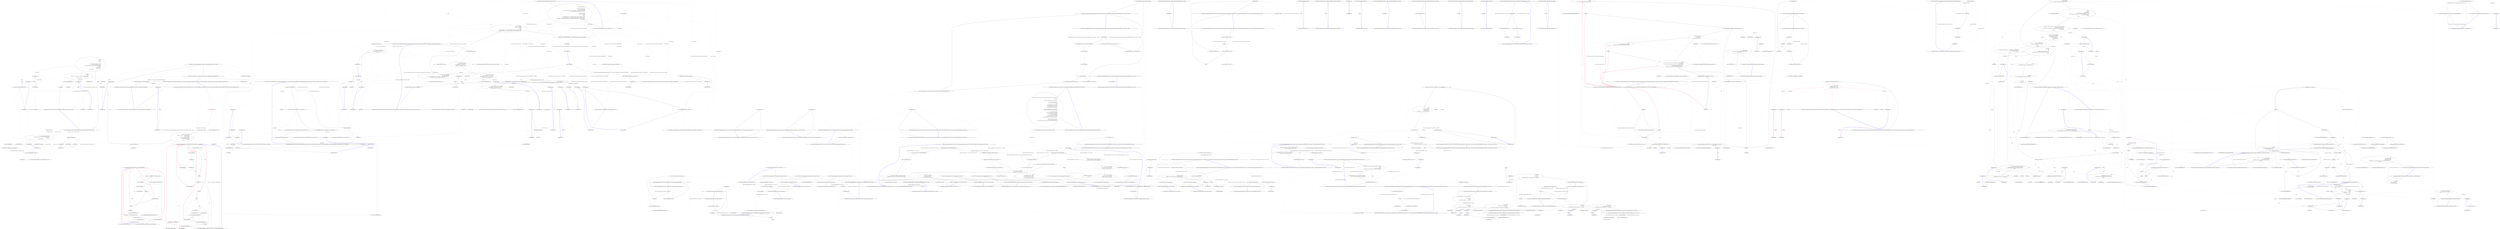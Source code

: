 digraph  {
m1_103 [cluster="Unk.FromJustOrFail", file="LongOptionParser.cs", label="Entry Unk.FromJustOrFail", span=""];
m1_3 [cluster="CommandLine.Core.Tokenizer.Tokenize(System.Collections.Generic.IEnumerable<string>, System.Func<string, CommandLine.Core.NameLookupResult>, System.Func<System.Collections.Generic.IEnumerable<CommandLine.Core.Token>, System.Collections.Generic.IEnumerable<CommandLine.Core.Token>>)", file="LongOptionParser.cs", label="Entry CommandLine.Core.Tokenizer.Tokenize(System.Collections.Generic.IEnumerable<string>, System.Func<string, CommandLine.Core.NameLookupResult>, System.Func<System.Collections.Generic.IEnumerable<CommandLine.Core.Token>, System.Collections.Generic.IEnumerable<CommandLine.Core.Token>>)", span="20-20"];
m1_7 [cluster="CommandLine.Core.Tokenizer.Tokenize(System.Collections.Generic.IEnumerable<string>, System.Func<string, CommandLine.Core.NameLookupResult>, System.Func<System.Collections.Generic.IEnumerable<CommandLine.Core.Token>, System.Collections.Generic.IEnumerable<CommandLine.Core.Token>>)", color=red, community=0, file="LongOptionParser.cs", label="29: var errors = new List<Error>()", span="25-25"];
m1_9 [cluster="CommandLine.Core.Tokenizer.Tokenize(System.Collections.Generic.IEnumerable<string>, System.Func<string, CommandLine.Core.NameLookupResult>, System.Func<System.Collections.Generic.IEnumerable<CommandLine.Core.Token>, System.Collections.Generic.IEnumerable<CommandLine.Core.Token>>)", file="LongOptionParser.cs", label="var tokens = (from arg in arguments\r\n                          from token in !arg.StartsWith(''-'', StringComparison.Ordinal)\r\n                               ? new[] { Token.Value(arg) }\r\n                               : arg.StartsWith(''--'', StringComparison.Ordinal)\r\n                                     ? TokenizeLongName(arg, onError)\r\n                                     : TokenizeShortName(arg, nameLookup)\r\n                          select token)\r\n                            .Memorize()", span="28-35"];
m1_10 [cluster="CommandLine.Core.Tokenizer.Tokenize(System.Collections.Generic.IEnumerable<string>, System.Func<string, CommandLine.Core.NameLookupResult>, System.Func<System.Collections.Generic.IEnumerable<CommandLine.Core.Token>, System.Collections.Generic.IEnumerable<CommandLine.Core.Token>>)", file="LongOptionParser.cs", label="var normalized = normalize(tokens)", span="37-37"];
m1_11 [cluster="CommandLine.Core.Tokenizer.Tokenize(System.Collections.Generic.IEnumerable<string>, System.Func<string, CommandLine.Core.NameLookupResult>, System.Func<System.Collections.Generic.IEnumerable<CommandLine.Core.Token>, System.Collections.Generic.IEnumerable<CommandLine.Core.Token>>)", file="LongOptionParser.cs", label="var unkTokens = (from t in normalized where t.IsName() && nameLookup(t.Text) == NameLookupResult.NoOptionFound select t).Memorize()", span="39-39"];
m1_8 [cluster="CommandLine.Core.Tokenizer.Tokenize(System.Collections.Generic.IEnumerable<string>, System.Func<string, CommandLine.Core.NameLookupResult>, System.Func<System.Collections.Generic.IEnumerable<CommandLine.Core.Token>, System.Collections.Generic.IEnumerable<CommandLine.Core.Token>>)", file="LongOptionParser.cs", label="Action<Error> onError = errors.Add", span="26-26"];
m1_12 [cluster="CommandLine.Core.Tokenizer.Tokenize(System.Collections.Generic.IEnumerable<string>, System.Func<string, CommandLine.Core.NameLookupResult>, System.Func<System.Collections.Generic.IEnumerable<CommandLine.Core.Token>, System.Collections.Generic.IEnumerable<CommandLine.Core.Token>>)", file="LongOptionParser.cs", label="return Result.Succeed(normalized.Where(x => !unkTokens.Contains(x)), errors.Concat(from t in unkTokens select new UnknownOptionError(t.Text)));", span="41-41"];
m1_13 [cluster="CommandLine.Core.Tokenizer.Tokenize(System.Collections.Generic.IEnumerable<string>, System.Func<string, CommandLine.Core.NameLookupResult>, System.Func<System.Collections.Generic.IEnumerable<CommandLine.Core.Token>, System.Collections.Generic.IEnumerable<CommandLine.Core.Token>>)", file="LongOptionParser.cs", label="Exit CommandLine.Core.Tokenizer.Tokenize(System.Collections.Generic.IEnumerable<string>, System.Func<string, CommandLine.Core.NameLookupResult>, System.Func<System.Collections.Generic.IEnumerable<CommandLine.Core.Token>, System.Collections.Generic.IEnumerable<CommandLine.Core.Token>>)", span="20-20"];
m1_201 [cluster="string.Split(params char[])", file="LongOptionParser.cs", label="Entry string.Split(params char[])", span="0-0"];
m1_31 [cluster="CommandLine.Core.Tokenizer.PreprocessDashDash(System.Collections.Generic.IEnumerable<string>, System.Func<System.Collections.Generic.IEnumerable<string>, RailwaySharp.ErrorHandling.Result<System.Collections.Generic.IEnumerable<CommandLine.Core.Token>, CommandLine.Error>>)", file="LongOptionParser.cs", label="Entry CommandLine.Core.Tokenizer.PreprocessDashDash(System.Collections.Generic.IEnumerable<string>, System.Func<System.Collections.Generic.IEnumerable<string>, RailwaySharp.ErrorHandling.Result<System.Collections.Generic.IEnumerable<CommandLine.Core.Token>, CommandLine.Error>>)", span="44-44"];
m1_32 [cluster="CommandLine.Core.Tokenizer.PreprocessDashDash(System.Collections.Generic.IEnumerable<string>, System.Func<System.Collections.Generic.IEnumerable<string>, RailwaySharp.ErrorHandling.Result<System.Collections.Generic.IEnumerable<CommandLine.Core.Token>, CommandLine.Error>>)", file="LongOptionParser.cs", label="arguments.Any(arg => arg.EqualsOrdinal(''--''))", span="48-48"];
m1_33 [cluster="CommandLine.Core.Tokenizer.PreprocessDashDash(System.Collections.Generic.IEnumerable<string>, System.Func<System.Collections.Generic.IEnumerable<string>, RailwaySharp.ErrorHandling.Result<System.Collections.Generic.IEnumerable<CommandLine.Core.Token>, CommandLine.Error>>)", file="LongOptionParser.cs", label="var tokenizerResult = tokenizer(arguments.TakeWhile(arg => !arg.EqualsOrdinal(''--'')))", span="50-50"];
m1_34 [cluster="CommandLine.Core.Tokenizer.PreprocessDashDash(System.Collections.Generic.IEnumerable<string>, System.Func<System.Collections.Generic.IEnumerable<string>, RailwaySharp.ErrorHandling.Result<System.Collections.Generic.IEnumerable<CommandLine.Core.Token>, CommandLine.Error>>)", file="LongOptionParser.cs", label="var values = arguments.SkipWhile(arg => !arg.EqualsOrdinal(''--'')).Skip(1).Select(Token.Value)", span="51-51"];
m1_36 [cluster="CommandLine.Core.Tokenizer.PreprocessDashDash(System.Collections.Generic.IEnumerable<string>, System.Func<System.Collections.Generic.IEnumerable<string>, RailwaySharp.ErrorHandling.Result<System.Collections.Generic.IEnumerable<CommandLine.Core.Token>, CommandLine.Error>>)", file="LongOptionParser.cs", label="return tokenizer(arguments);", span="54-54"];
m1_35 [cluster="CommandLine.Core.Tokenizer.PreprocessDashDash(System.Collections.Generic.IEnumerable<string>, System.Func<System.Collections.Generic.IEnumerable<string>, RailwaySharp.ErrorHandling.Result<System.Collections.Generic.IEnumerable<CommandLine.Core.Token>, CommandLine.Error>>)", file="LongOptionParser.cs", label="return tokenizerResult.Map(tokens => tokens.Concat(values));", span="52-52"];
m1_37 [cluster="CommandLine.Core.Tokenizer.PreprocessDashDash(System.Collections.Generic.IEnumerable<string>, System.Func<System.Collections.Generic.IEnumerable<string>, RailwaySharp.ErrorHandling.Result<System.Collections.Generic.IEnumerable<CommandLine.Core.Token>, CommandLine.Error>>)", file="LongOptionParser.cs", label="Exit CommandLine.Core.Tokenizer.PreprocessDashDash(System.Collections.Generic.IEnumerable<string>, System.Func<System.Collections.Generic.IEnumerable<string>, RailwaySharp.ErrorHandling.Result<System.Collections.Generic.IEnumerable<CommandLine.Core.Token>, CommandLine.Error>>)", span="44-44"];
m1_86 [cluster="System.Collections.Generic.IEnumerable<TSource>.Concat<TSource>(System.Collections.Generic.IEnumerable<TSource>)", file="LongOptionParser.cs", label="Entry System.Collections.Generic.IEnumerable<TSource>.Concat<TSource>(System.Collections.Generic.IEnumerable<TSource>)", span="0-0"];
m1_97 [cluster="CommandLine.Core.Tokenizer.Normalize(System.Collections.Generic.IEnumerable<CommandLine.Core.Token>, System.Func<string, bool>)", file="LongOptionParser.cs", label="Entry CommandLine.Core.Tokenizer.Normalize(System.Collections.Generic.IEnumerable<CommandLine.Core.Token>, System.Func<string, bool>)", span="78-78"];
m1_98 [cluster="CommandLine.Core.Tokenizer.Normalize(System.Collections.Generic.IEnumerable<CommandLine.Core.Token>, System.Func<string, bool>)", file="LongOptionParser.cs", label="var indexes =\r\n                from i in\r\n                    tokens.Select(\r\n                        (t, i) =>\r\n                        {\r\n                            var prev = tokens.ElementAtOrDefault(i - 1).ToMaybe();\r\n                            return t.IsValue() && ((Value)t).ExplicitlyAssigned\r\n                                   && prev.MapMaybeOrDefault(p => p.IsName() && !nameLookup(p.Text), false)\r\n                                ? Maybe.Just(i)\r\n                                : Maybe.Nothing<int>();\r\n                        }).Where(i => i.IsJust())\r\n                select i.FromJustOrFail()", span="81-92"];
m1_99 [cluster="CommandLine.Core.Tokenizer.Normalize(System.Collections.Generic.IEnumerable<CommandLine.Core.Token>, System.Func<string, bool>)", file="LongOptionParser.cs", label="var toExclude =\r\n                from t in\r\n                    tokens.Select((t, i) => indexes.Contains(i) ? Maybe.Just(t) : Maybe.Nothing<Token>())\r\n                        .Where(t => t.IsJust())\r\n                select t.FromJustOrFail()", span="94-98"];
m1_100 [cluster="CommandLine.Core.Tokenizer.Normalize(System.Collections.Generic.IEnumerable<CommandLine.Core.Token>, System.Func<string, bool>)", file="LongOptionParser.cs", label="var normalized = tokens.Except(toExclude)", span="100-100"];
m1_101 [cluster="CommandLine.Core.Tokenizer.Normalize(System.Collections.Generic.IEnumerable<CommandLine.Core.Token>, System.Func<string, bool>)", file="LongOptionParser.cs", label="return normalized;", span="102-102"];
m1_102 [cluster="CommandLine.Core.Tokenizer.Normalize(System.Collections.Generic.IEnumerable<CommandLine.Core.Token>, System.Func<string, bool>)", file="LongOptionParser.cs", label="Exit CommandLine.Core.Tokenizer.Normalize(System.Collections.Generic.IEnumerable<CommandLine.Core.Token>, System.Func<string, bool>)", span="78-78"];
m1_118 [cluster="Unk.nameLookup", file="LongOptionParser.cs", label="Entry Unk.nameLookup", span=""];
m1_18 [cluster="CommandLine.Core.Tokenizer.TokenizeShortName(string, System.Func<string, CommandLine.Core.NameLookupResult>)", file="LongOptionParser.cs", label="Entry CommandLine.Core.Tokenizer.TokenizeShortName(string, System.Func<string, CommandLine.Core.NameLookupResult>)", span="132-132"];
m1_162 [cluster="CommandLine.Core.Tokenizer.TokenizeShortName(string, System.Func<string, CommandLine.Core.NameLookupResult>)", file="LongOptionParser.cs", label="value.Length > 1 || value[0] == '-' || value[1] != '-'", span="136-136"];
m1_165 [cluster="CommandLine.Core.Tokenizer.TokenizeShortName(string, System.Func<string, CommandLine.Core.NameLookupResult>)", file="LongOptionParser.cs", label="yield return Token.Value(value);", span="142-142"];
m1_166 [cluster="CommandLine.Core.Tokenizer.TokenizeShortName(string, System.Func<string, CommandLine.Core.NameLookupResult>)", file="LongOptionParser.cs", label="yield break;", span="143-143"];
m1_168 [cluster="CommandLine.Core.Tokenizer.TokenizeShortName(string, System.Func<string, CommandLine.Core.NameLookupResult>)", file="LongOptionParser.cs", label="yield return Token.Name(text);", span="148-148"];
m1_169 [cluster="CommandLine.Core.Tokenizer.TokenizeShortName(string, System.Func<string, CommandLine.Core.NameLookupResult>)", file="LongOptionParser.cs", label="yield break;", span="149-149"];
m1_176 [cluster="CommandLine.Core.Tokenizer.TokenizeShortName(string, System.Func<string, CommandLine.Core.NameLookupResult>)", file="LongOptionParser.cs", label="yield return Token.Name(n);", span="160-160"];
m1_179 [cluster="CommandLine.Core.Tokenizer.TokenizeShortName(string, System.Func<string, CommandLine.Core.NameLookupResult>)", file="LongOptionParser.cs", label="yield return Token.Value(text.Substring(i));", span="167-167"];
m1_163 [cluster="CommandLine.Core.Tokenizer.TokenizeShortName(string, System.Func<string, CommandLine.Core.NameLookupResult>)", file="LongOptionParser.cs", label="var text = value.Substring(1)", span="138-138"];
m1_167 [cluster="CommandLine.Core.Tokenizer.TokenizeShortName(string, System.Func<string, CommandLine.Core.NameLookupResult>)", file="LongOptionParser.cs", label="value.Length == 2", span="146-146"];
m1_173 [cluster="CommandLine.Core.Tokenizer.TokenizeShortName(string, System.Func<string, CommandLine.Core.NameLookupResult>)", file="LongOptionParser.cs", label="var r = nameLookup(n)", span="156-156"];
m1_164 [cluster="CommandLine.Core.Tokenizer.TokenizeShortName(string, System.Func<string, CommandLine.Core.NameLookupResult>)", file="LongOptionParser.cs", label="char.IsDigit(text[0])", span="140-140"];
m1_171 [cluster="CommandLine.Core.Tokenizer.TokenizeShortName(string, System.Func<string, CommandLine.Core.NameLookupResult>)", file="LongOptionParser.cs", label=text, span="153-153"];
m1_178 [cluster="CommandLine.Core.Tokenizer.TokenizeShortName(string, System.Func<string, CommandLine.Core.NameLookupResult>)", file="LongOptionParser.cs", label="i < text.Length", span="165-165"];
m1_170 [cluster="CommandLine.Core.Tokenizer.TokenizeShortName(string, System.Func<string, CommandLine.Core.NameLookupResult>)", file="LongOptionParser.cs", label="var i = 0", span="152-152"];
m1_174 [cluster="CommandLine.Core.Tokenizer.TokenizeShortName(string, System.Func<string, CommandLine.Core.NameLookupResult>)", file="LongOptionParser.cs", label="i > 0 && r == NameLookupResult.NoOptionFound", span="158-158"];
m1_175 [cluster="CommandLine.Core.Tokenizer.TokenizeShortName(string, System.Func<string, CommandLine.Core.NameLookupResult>)", file="LongOptionParser.cs", label="i++", span="159-159"];
m1_172 [cluster="CommandLine.Core.Tokenizer.TokenizeShortName(string, System.Func<string, CommandLine.Core.NameLookupResult>)", file="LongOptionParser.cs", label="var n = new string(c, 1)", span="155-155"];
m1_177 [cluster="CommandLine.Core.Tokenizer.TokenizeShortName(string, System.Func<string, CommandLine.Core.NameLookupResult>)", file="LongOptionParser.cs", label="r == NameLookupResult.OtherOptionFound", span="162-162"];
m1_180 [cluster="CommandLine.Core.Tokenizer.TokenizeShortName(string, System.Func<string, CommandLine.Core.NameLookupResult>)", file="LongOptionParser.cs", label="Exit CommandLine.Core.Tokenizer.TokenizeShortName(string, System.Func<string, CommandLine.Core.NameLookupResult>)", span="132-132"];
m1_138 [cluster="Func<IEnumerable<Token>, IEnumerable<Token>>.cstr", file="LongOptionParser.cs", label="Entry Func<IEnumerable<Token>, IEnumerable<Token>>.cstr", span=""];
m1_199 [cluster="CommandLine.BadFormatTokenError.BadFormatTokenError(string)", file="LongOptionParser.cs", label="Entry CommandLine.BadFormatTokenError.BadFormatTokenError(string)", span="221-221"];
m1_57 [cluster="CommandLine.Core.Tokenizer.ExplodeOptionList(RailwaySharp.ErrorHandling.Result<System.Collections.Generic.IEnumerable<CommandLine.Core.Token>, CommandLine.Error>, System.Func<string, CSharpx.Maybe<char>>)", file="LongOptionParser.cs", label="Entry CommandLine.Core.Tokenizer.ExplodeOptionList(RailwaySharp.ErrorHandling.Result<System.Collections.Generic.IEnumerable<CommandLine.Core.Token>, CommandLine.Error>, System.Func<string, CSharpx.Maybe<char>>)", span="57-57"];
m1_58 [cluster="CommandLine.Core.Tokenizer.ExplodeOptionList(RailwaySharp.ErrorHandling.Result<System.Collections.Generic.IEnumerable<CommandLine.Core.Token>, CommandLine.Error>, System.Func<string, CSharpx.Maybe<char>>)", file="LongOptionParser.cs", label="var tokens = tokenizerResult.SucceededWith()", span="61-61"];
m1_59 [cluster="CommandLine.Core.Tokenizer.ExplodeOptionList(RailwaySharp.ErrorHandling.Result<System.Collections.Generic.IEnumerable<CommandLine.Core.Token>, CommandLine.Error>, System.Func<string, CSharpx.Maybe<char>>)", file="LongOptionParser.cs", label="var replaces = tokens.Select((t, i) =>\r\n                optionSequenceWithSeparatorLookup(t.Text)\r\n                    .MapMaybeOrDefault(sep => Tuple.Create(i + 1, sep),\r\n                        Tuple.Create(-1, '\0'))).SkipWhile(x => x.Item1 < 0)", span="63-66"];
m1_62 [cluster="CommandLine.Core.Tokenizer.ExplodeOptionList(RailwaySharp.ErrorHandling.Result<System.Collections.Generic.IEnumerable<CommandLine.Core.Token>, CommandLine.Error>, System.Func<string, CSharpx.Maybe<char>>)", file="LongOptionParser.cs", label="return Result.Succeed(flattened, tokenizerResult.SuccessfulMessages());", span="75-75"];
m1_60 [cluster="CommandLine.Core.Tokenizer.ExplodeOptionList(RailwaySharp.ErrorHandling.Result<System.Collections.Generic.IEnumerable<CommandLine.Core.Token>, CommandLine.Error>, System.Func<string, CSharpx.Maybe<char>>)", file="LongOptionParser.cs", label="var exploded = tokens.Select((t, i) =>\r\n                        replaces.FirstOrDefault(x => x.Item1 == i).ToMaybe()\r\n                            .MapMaybeOrDefault(r => t.Text.Split(r.Item2).Select(Token.Value),\r\n                                Enumerable.Empty<Token>().Concat(new[] { t })))", span="68-71"];
m1_61 [cluster="CommandLine.Core.Tokenizer.ExplodeOptionList(RailwaySharp.ErrorHandling.Result<System.Collections.Generic.IEnumerable<CommandLine.Core.Token>, CommandLine.Error>, System.Func<string, CSharpx.Maybe<char>>)", file="LongOptionParser.cs", label="var flattened = exploded.SelectMany(x => x)", span="73-73"];
m1_63 [cluster="CommandLine.Core.Tokenizer.ExplodeOptionList(RailwaySharp.ErrorHandling.Result<System.Collections.Generic.IEnumerable<CommandLine.Core.Token>, CommandLine.Error>, System.Func<string, CSharpx.Maybe<char>>)", file="LongOptionParser.cs", label="Exit CommandLine.Core.Tokenizer.ExplodeOptionList(RailwaySharp.ErrorHandling.Result<System.Collections.Generic.IEnumerable<CommandLine.Core.Token>, CommandLine.Error>, System.Func<string, CSharpx.Maybe<char>>)", span="57-57"];
m1_15 [cluster="string.StartsWith(string, System.StringComparison)", file="LongOptionParser.cs", label="Entry string.StartsWith(string, System.StringComparison)", span="0-0"];
m1_65 [cluster="Unk.SkipWhile", file="LongOptionParser.cs", label="Entry Unk.SkipWhile", span=""];
m1_183 [cluster="CommandLine.Core.Token.Name(string)", file="LongOptionParser.cs", label="Entry CommandLine.Core.Token.Name(string)", span="19-19"];
m1_200 [cluster="System.Action<T>.Invoke(T)", file="LongOptionParser.cs", label="Entry System.Action<T>.Invoke(T)", span="0-0"];
m1_21 [cluster="CommandLine.Core.Token.IsName()", file="LongOptionParser.cs", label="Entry CommandLine.Core.Token.IsName()", span="128-128"];
m1_38 [cluster="Unk.Any", file="LongOptionParser.cs", label="Entry Unk.Any", span=""];
m1_16 [cluster="CommandLine.Core.Token.Value(string)", file="LongOptionParser.cs", label="Entry CommandLine.Core.Token.Value(string)", span="24-24"];
m1_72 [cluster="Unk.MapMaybeOrDefault", file="LongOptionParser.cs", label="Entry Unk.MapMaybeOrDefault", span=""];
m1_22 [cluster="System.Func<T, TResult>.Invoke(T)", file="LongOptionParser.cs", label="Entry System.Func<T, TResult>.Invoke(T)", span="0-0"];
m1_117 [cluster="Unk.IsName", file="LongOptionParser.cs", label="Entry Unk.IsName", span=""];
m1_161 [cluster="CommandLine.Core.NameLookup.HavingSeparator(string, System.Collections.Generic.IEnumerable<CommandLine.Core.OptionSpecification>, System.StringComparer)", file="LongOptionParser.cs", label="Entry CommandLine.Core.NameLookup.HavingSeparator(string, System.Collections.Generic.IEnumerable<CommandLine.Core.OptionSpecification>, System.StringComparer)", span="27-27"];
m1_23 [cluster="Unk.Where", file="LongOptionParser.cs", label="Entry Unk.Where", span=""];
m1_76 [cluster="Unk.Create", file="LongOptionParser.cs", label="Entry Unk.Create", span=""];
m1_85 [cluster="System.Linq.Enumerable.Empty<TResult>()", file="LongOptionParser.cs", label="Entry System.Linq.Enumerable.Empty<TResult>()", span="0-0"];
m1_184 [cluster="string.String(char, int)", file="LongOptionParser.cs", label="Entry string.String(char, int)", span="0-0"];
m1_109 [cluster="System.Collections.Generic.IEnumerable<TSource>.ElementAtOrDefault<TSource>(int)", file="LongOptionParser.cs", label="Entry System.Collections.Generic.IEnumerable<TSource>.ElementAtOrDefault<TSource>(int)", span="0-0"];
m1_129 [cluster="CommandLine.Core.Tokenizer.ConfigureTokenizer(System.StringComparer, bool, bool)", file="LongOptionParser.cs", label="Entry CommandLine.Core.Tokenizer.ConfigureTokenizer(System.StringComparer, bool, bool)", span="109-109"];
m1_130 [cluster="CommandLine.Core.Tokenizer.ConfigureTokenizer(System.StringComparer, bool, bool)", file="LongOptionParser.cs", label="return (arguments, optionSpecs) =>\r\n                {\r\n                    var normalize = ignoreUnknownArguments\r\n                        ? toks => Tokenizer.Normalize(toks,\r\n                            name => NameLookup.Contains(name, optionSpecs, nameComparer) != NameLookupResult.NoOptionFound)\r\n                        : new Func<IEnumerable<Token>, IEnumerable<Token>>(toks => toks);\r\n\r\n                    var tokens = enableDashDash\r\n                        ? Tokenizer.PreprocessDashDash(\r\n                                arguments,\r\n                                args =>\r\n                                    Tokenizer.Tokenize(args, name => NameLookup.Contains(name, optionSpecs, nameComparer), normalize))\r\n                        : Tokenizer.Tokenize(arguments, name => NameLookup.Contains(name, optionSpecs, nameComparer), normalize);\r\n                    var explodedTokens = Tokenizer.ExplodeOptionList(tokens, name => NameLookup.HavingSeparator(name, optionSpecs, nameComparer));\r\n                    return explodedTokens;\r\n                };", span="114-129"];
m1_131 [cluster="CommandLine.Core.Tokenizer.ConfigureTokenizer(System.StringComparer, bool, bool)", file="LongOptionParser.cs", label="Exit CommandLine.Core.Tokenizer.ConfigureTokenizer(System.StringComparer, bool, bool)", span="109-109"];
m1_145 [cluster="CommandLine.Core.NameLookup.Contains(string, System.Collections.Generic.IEnumerable<CommandLine.Core.OptionSpecification>, System.StringComparer)", file="LongOptionParser.cs", label="Entry CommandLine.Core.NameLookup.Contains(string, System.Collections.Generic.IEnumerable<CommandLine.Core.OptionSpecification>, System.StringComparer)", span="18-18"];
m1_30 [cluster="Unk.Contains", file="LongOptionParser.cs", label="Entry Unk.Contains", span=""];
m1_84 [cluster="Unk.ToMaybe", file="LongOptionParser.cs", label="Entry Unk.ToMaybe", span=""];
m1_110 [cluster="T.ToMaybe<T>()", file="LongOptionParser.cs", label="Entry T.ToMaybe<T>()", span="249-249"];
m1_71 [cluster="System.Tuple.Create<T1, T2>(T1, T2)", file="LongOptionParser.cs", label="Entry System.Tuple.Create<T1, T2>(T1, T2)", span="0-0"];
m1_112 [cluster="CSharpx.Maybe.Just<T>(T)", file="LongOptionParser.cs", label="Entry CSharpx.Maybe.Just<T>(T)", span="124-124"];
m1_152 [cluster="lambda expression", file="LongOptionParser.cs", label="Entry lambda expression", span="125-125"];
m1_4 [cluster="lambda expression", file="LongOptionParser.cs", label="Entry lambda expression", span="17-17"];
m1_5 [cluster="lambda expression", file="LongOptionParser.cs", label=tokens, span="17-17"];
m1_6 [cluster="lambda expression", file="LongOptionParser.cs", label="Exit lambda expression", span="17-17"];
m1_28 [cluster="lambda expression", file="LongOptionParser.cs", label="!unkTokens.Contains(x)", span="41-41"];
m1_27 [cluster="lambda expression", file="LongOptionParser.cs", label="Entry lambda expression", span="41-41"];
m1_29 [cluster="lambda expression", file="LongOptionParser.cs", label="Exit lambda expression", span="41-41"];
m1_44 [cluster="lambda expression", file="LongOptionParser.cs", label="Entry lambda expression", span="48-48"];
m1_48 [cluster="lambda expression", file="LongOptionParser.cs", label="Entry lambda expression", span="50-50"];
m1_51 [cluster="lambda expression", file="LongOptionParser.cs", label="Entry lambda expression", span="51-51"];
m1_55 [cluster="lambda expression", file="LongOptionParser.cs", label="tokens.Concat(values)", span="52-52"];
m1_54 [cluster="lambda expression", file="LongOptionParser.cs", label="Entry lambda expression", span="52-52"];
m1_45 [cluster="lambda expression", file="LongOptionParser.cs", label="arg.EqualsOrdinal(''--'')", span="48-48"];
m1_46 [cluster="lambda expression", file="LongOptionParser.cs", label="Exit lambda expression", span="48-48"];
m1_49 [cluster="lambda expression", file="LongOptionParser.cs", label="!arg.EqualsOrdinal(''--'')", span="50-50"];
m1_50 [cluster="lambda expression", file="LongOptionParser.cs", label="Exit lambda expression", span="50-50"];
m1_52 [cluster="lambda expression", file="LongOptionParser.cs", label="!arg.EqualsOrdinal(''--'')", span="51-51"];
m1_53 [cluster="lambda expression", file="LongOptionParser.cs", label="Exit lambda expression", span="51-51"];
m1_56 [cluster="lambda expression", file="LongOptionParser.cs", label="Exit lambda expression", span="52-52"];
m1_69 [cluster="lambda expression", file="LongOptionParser.cs", label="optionSequenceWithSeparatorLookup(t.Text)\r\n                    .MapMaybeOrDefault(sep => Tuple.Create(i + 1, sep),\r\n                        Tuple.Create(-1, '\0'))", span="64-66"];
m1_68 [cluster="lambda expression", file="LongOptionParser.cs", label="Entry lambda expression", span="63-66"];
m1_77 [cluster="lambda expression", file="LongOptionParser.cs", label="Entry lambda expression", span="66-66"];
m1_81 [cluster="lambda expression", file="LongOptionParser.cs", label="replaces.FirstOrDefault(x => x.Item1 == i).ToMaybe()\r\n                            .MapMaybeOrDefault(r => t.Text.Split(r.Item2).Select(Token.Value),\r\n                                Enumerable.Empty<Token>().Concat(new[] { t }))", span="69-71"];
m1_80 [cluster="lambda expression", file="LongOptionParser.cs", label="Entry lambda expression", span="68-71"];
m1_94 [cluster="lambda expression", file="LongOptionParser.cs", label="Entry lambda expression", span="73-73"];
m1_74 [cluster="lambda expression", file="LongOptionParser.cs", label="Tuple.Create(i + 1, sep)", span="65-65"];
m1_70 [cluster="lambda expression", file="LongOptionParser.cs", label="Exit lambda expression", span="63-66"];
m1_73 [cluster="lambda expression", file="LongOptionParser.cs", label="Entry lambda expression", span="65-65"];
m1_75 [cluster="lambda expression", file="LongOptionParser.cs", label="Exit lambda expression", span="65-65"];
m1_78 [cluster="lambda expression", file="LongOptionParser.cs", label="x.Item1 < 0", span="66-66"];
m1_79 [cluster="lambda expression", file="LongOptionParser.cs", label="Exit lambda expression", span="66-66"];
m1_88 [cluster="lambda expression", file="LongOptionParser.cs", label="x.Item1 == i", span="69-69"];
m1_91 [cluster="lambda expression", file="LongOptionParser.cs", label="t.Text.Split(r.Item2).Select(Token.Value)", span="70-70"];
m1_82 [cluster="lambda expression", file="LongOptionParser.cs", label="Exit lambda expression", span="68-71"];
m1_87 [cluster="lambda expression", file="LongOptionParser.cs", label="Entry lambda expression", span="69-69"];
m1_90 [cluster="lambda expression", file="LongOptionParser.cs", label="Entry lambda expression", span="70-70"];
m1_89 [cluster="lambda expression", file="LongOptionParser.cs", label="Exit lambda expression", span="69-69"];
m1_92 [cluster="lambda expression", file="LongOptionParser.cs", label="Exit lambda expression", span="70-70"];
m1_95 [cluster="lambda expression", file="LongOptionParser.cs", label=x, span="73-73"];
m1_96 [cluster="lambda expression", file="LongOptionParser.cs", label="Exit lambda expression", span="73-73"];
m1_106 [cluster="lambda expression", file="LongOptionParser.cs", label="var prev = tokens.ElementAtOrDefault(i - 1).ToMaybe()", span="86-86"];
m1_107 [cluster="lambda expression", file="LongOptionParser.cs", label="return t.IsValue() && ((Value)t).ExplicitlyAssigned\r\n                                   && prev.MapMaybeOrDefault(p => p.IsName() && !nameLookup(p.Text), false)\r\n                                ? Maybe.Just(i)\r\n                                : Maybe.Nothing<int>();", span="87-90"];
m1_115 [cluster="lambda expression", file="LongOptionParser.cs", label="p.IsName() && !nameLookup(p.Text)", span="88-88"];
m1_105 [cluster="lambda expression", file="LongOptionParser.cs", label="Entry lambda expression", span="84-91"];
m1_119 [cluster="lambda expression", file="LongOptionParser.cs", label="Entry lambda expression", span="91-91"];
m1_124 [cluster="lambda expression", file="LongOptionParser.cs", label="indexes.Contains(i) ? Maybe.Just(t) : Maybe.Nothing<Token>()", span="96-96"];
m1_123 [cluster="lambda expression", file="LongOptionParser.cs", label="Entry lambda expression", span="96-96"];
m1_126 [cluster="lambda expression", file="LongOptionParser.cs", label="Entry lambda expression", span="97-97"];
m1_108 [cluster="lambda expression", file="LongOptionParser.cs", label="Exit lambda expression", span="84-91"];
m1_114 [cluster="lambda expression", file="LongOptionParser.cs", label="Entry lambda expression", span="88-88"];
m1_116 [cluster="lambda expression", file="LongOptionParser.cs", label="Exit lambda expression", span="88-88"];
m1_120 [cluster="lambda expression", file="LongOptionParser.cs", label="i.IsJust()", span="91-91"];
m1_121 [cluster="lambda expression", file="LongOptionParser.cs", label="Exit lambda expression", span="91-91"];
m1_125 [cluster="lambda expression", file="LongOptionParser.cs", label="Exit lambda expression", span="96-96"];
m1_127 [cluster="lambda expression", file="LongOptionParser.cs", label="t.IsJust()", span="97-97"];
m1_128 [cluster="lambda expression", file="LongOptionParser.cs", label="Exit lambda expression", span="97-97"];
m1_133 [cluster="lambda expression", file="LongOptionParser.cs", label="var normalize = ignoreUnknownArguments\r\n                        ? toks => Tokenizer.Normalize(toks,\r\n                            name => NameLookup.Contains(name, optionSpecs, nameComparer) != NameLookupResult.NoOptionFound)\r\n                        : new Func<IEnumerable<Token>, IEnumerable<Token>>(toks => toks)", span="116-119"];
m1_140 [cluster="lambda expression", file="LongOptionParser.cs", label="Tokenizer.Normalize(toks,\r\n                            name => NameLookup.Contains(name, optionSpecs, nameComparer) != NameLookupResult.NoOptionFound)", span="117-118"];
m1_143 [cluster="lambda expression", file="LongOptionParser.cs", label="NameLookup.Contains(name, optionSpecs, nameComparer) != NameLookupResult.NoOptionFound", span="118-118"];
m1_134 [cluster="lambda expression", file="LongOptionParser.cs", label="var tokens = enableDashDash\r\n                        ? Tokenizer.PreprocessDashDash(\r\n                                arguments,\r\n                                args =>\r\n                                    Tokenizer.Tokenize(args, name => NameLookup.Contains(name, optionSpecs, nameComparer), normalize))\r\n                        : Tokenizer.Tokenize(arguments, name => NameLookup.Contains(name, optionSpecs, nameComparer), normalize)", span="121-126"];
m1_150 [cluster="lambda expression", file="LongOptionParser.cs", label="Tokenizer.Tokenize(args, name => NameLookup.Contains(name, optionSpecs, nameComparer), normalize)", span="125-125"];
m1_153 [cluster="lambda expression", file="LongOptionParser.cs", label="NameLookup.Contains(name, optionSpecs, nameComparer)", span="125-125"];
m1_156 [cluster="lambda expression", file="LongOptionParser.cs", label="NameLookup.Contains(name, optionSpecs, nameComparer)", span="126-126"];
m1_135 [cluster="lambda expression", file="LongOptionParser.cs", label="var explodedTokens = Tokenizer.ExplodeOptionList(tokens, name => NameLookup.HavingSeparator(name, optionSpecs, nameComparer))", span="127-127"];
m1_159 [cluster="lambda expression", file="LongOptionParser.cs", label="NameLookup.HavingSeparator(name, optionSpecs, nameComparer)", span="127-127"];
m1_132 [cluster="lambda expression", file="LongOptionParser.cs", label="Entry lambda expression", span="114-129"];
m1_147 [cluster="lambda expression", file="LongOptionParser.cs", label=toks, span="119-119"];
m1_149 [cluster="lambda expression", file="LongOptionParser.cs", label="Entry lambda expression", span="124-125"];
m1_155 [cluster="lambda expression", file="LongOptionParser.cs", label="Entry lambda expression", span="126-126"];
m1_136 [cluster="lambda expression", file="LongOptionParser.cs", label="return explodedTokens;", span="128-128"];
m1_158 [cluster="lambda expression", file="LongOptionParser.cs", label="Entry lambda expression", span="127-127"];
m1_137 [cluster="lambda expression", file="LongOptionParser.cs", label="Exit lambda expression", span="114-129"];
m1_139 [cluster="lambda expression", file="LongOptionParser.cs", label="Entry lambda expression", span="117-118"];
m1_141 [cluster="lambda expression", file="LongOptionParser.cs", label="Exit lambda expression", span="117-118"];
m1_142 [cluster="lambda expression", file="LongOptionParser.cs", label="Entry lambda expression", span="118-118"];
m1_144 [cluster="lambda expression", file="LongOptionParser.cs", label="Exit lambda expression", span="118-118"];
m1_146 [cluster="lambda expression", file="LongOptionParser.cs", label="Entry lambda expression", span="119-119"];
m1_148 [cluster="lambda expression", file="LongOptionParser.cs", label="Exit lambda expression", span="119-119"];
m1_151 [cluster="lambda expression", file="LongOptionParser.cs", label="Exit lambda expression", span="124-125"];
m1_154 [cluster="lambda expression", file="LongOptionParser.cs", label="Exit lambda expression", span="125-125"];
m1_157 [cluster="lambda expression", file="LongOptionParser.cs", label="Exit lambda expression", span="126-126"];
m1_160 [cluster="lambda expression", file="LongOptionParser.cs", label="Exit lambda expression", span="127-127"];
m1_41 [cluster="System.Collections.Generic.IEnumerable<TSource>.Skip<TSource>(int)", file="LongOptionParser.cs", label="Entry System.Collections.Generic.IEnumerable<TSource>.Skip<TSource>(int)", span="0-0"];
m1_17 [cluster="CommandLine.Core.Tokenizer.TokenizeLongName(string, System.Action<CommandLine.Error>)", file="LongOptionParser.cs", label="Entry CommandLine.Core.Tokenizer.TokenizeLongName(string, System.Action<CommandLine.Error>)", span="172-172"];
m1_185 [cluster="CommandLine.Core.Tokenizer.TokenizeLongName(string, System.Action<CommandLine.Error>)", file="LongOptionParser.cs", label="value.Length > 2 && value.StartsWith(''--'', StringComparison.Ordinal)", span="176-176"];
m1_189 [cluster="CommandLine.Core.Tokenizer.TokenizeLongName(string, System.Action<CommandLine.Error>)", file="LongOptionParser.cs", label="yield return Token.Name(text);", span="182-182"];
m1_190 [cluster="CommandLine.Core.Tokenizer.TokenizeLongName(string, System.Action<CommandLine.Error>)", file="LongOptionParser.cs", label="yield break;", span="183-183"];
m1_193 [cluster="CommandLine.Core.Tokenizer.TokenizeLongName(string, System.Action<CommandLine.Error>)", file="LongOptionParser.cs", label="yield break;", span="188-188"];
m1_195 [cluster="CommandLine.Core.Tokenizer.TokenizeLongName(string, System.Action<CommandLine.Error>)", file="LongOptionParser.cs", label="yield return Token.Name(parts[0]);", span="191-191"];
m1_196 [cluster="CommandLine.Core.Tokenizer.TokenizeLongName(string, System.Action<CommandLine.Error>)", file="LongOptionParser.cs", label="yield return Token.Value(parts[1], true);", span="192-192"];
m1_186 [cluster="CommandLine.Core.Tokenizer.TokenizeLongName(string, System.Action<CommandLine.Error>)", file="LongOptionParser.cs", label="var text = value.Substring(2)", span="178-178"];
m1_192 [cluster="CommandLine.Core.Tokenizer.TokenizeLongName(string, System.Action<CommandLine.Error>)", file="LongOptionParser.cs", label="onError(new BadFormatTokenError(value))", span="187-187"];
m1_187 [cluster="CommandLine.Core.Tokenizer.TokenizeLongName(string, System.Action<CommandLine.Error>)", file="LongOptionParser.cs", label="var equalIndex = text.IndexOf('=')", span="179-179"];
m1_194 [cluster="CommandLine.Core.Tokenizer.TokenizeLongName(string, System.Action<CommandLine.Error>)", file="LongOptionParser.cs", label="var parts = text.Split('=')", span="190-190"];
m1_188 [cluster="CommandLine.Core.Tokenizer.TokenizeLongName(string, System.Action<CommandLine.Error>)", file="LongOptionParser.cs", label="equalIndex <= 0", span="180-180"];
m1_191 [cluster="CommandLine.Core.Tokenizer.TokenizeLongName(string, System.Action<CommandLine.Error>)", file="LongOptionParser.cs", label="equalIndex == 1", span="185-185"];
m1_197 [cluster="CommandLine.Core.Tokenizer.TokenizeLongName(string, System.Action<CommandLine.Error>)", file="LongOptionParser.cs", label="Exit CommandLine.Core.Tokenizer.TokenizeLongName(string, System.Action<CommandLine.Error>)", span="172-172"];
m1_67 [cluster="RailwaySharp.ErrorHandling.Result<TSuccess, TMessage>.SuccessfulMessages<TSuccess, TMessage>()", file="LongOptionParser.cs", label="Entry RailwaySharp.ErrorHandling.Result<TSuccess, TMessage>.SuccessfulMessages<TSuccess, TMessage>()", span="15-15"];
m1_40 [cluster="System.Collections.Generic.IEnumerable<TSource>.SkipWhile<TSource>(System.Func<TSource, bool>)", file="LongOptionParser.cs", label="Entry System.Collections.Generic.IEnumerable<TSource>.SkipWhile<TSource>(System.Func<TSource, bool>)", span="0-0"];
m1_25 [cluster="Unk.Concat", file="LongOptionParser.cs", label="Entry Unk.Concat", span=""];
m1_43 [cluster="RailwaySharp.ErrorHandling.Result<TSuccess, TMessage>.Map<TSuccess, TMessage, TResult>(System.Func<TSuccess, TResult>)", file="LongOptionParser.cs", label="Entry RailwaySharp.ErrorHandling.Result<TSuccess, TMessage>.Map<TSuccess, TMessage, TResult>(System.Func<TSuccess, TResult>)", span="534-534"];
m1_47 [cluster="string.EqualsOrdinal(string)", file="LongOptionParser.cs", label="Entry string.EqualsOrdinal(string)", span="40-40"];
m1_39 [cluster="System.Collections.Generic.IEnumerable<TSource>.TakeWhile<TSource>(System.Func<TSource, bool>)", file="LongOptionParser.cs", label="Entry System.Collections.Generic.IEnumerable<TSource>.TakeWhile<TSource>(System.Func<TSource, bool>)", span="0-0"];
m1_198 [cluster="string.IndexOf(char)", file="LongOptionParser.cs", label="Entry string.IndexOf(char)", span="0-0"];
m1_42 [cluster="Unk.Select", file="LongOptionParser.cs", label="Entry Unk.Select", span=""];
m1_122 [cluster="Unk.IsJust", file="LongOptionParser.cs", label="Entry Unk.IsJust", span=""];
m1_19 [cluster="Unk.Memorize", file="LongOptionParser.cs", label="Entry Unk.Memorize", span=""];
m1_104 [cluster="Unk.Except", file="LongOptionParser.cs", label="Entry Unk.Except", span=""];
m1_113 [cluster="CSharpx.Maybe.Nothing<T>()", file="LongOptionParser.cs", label="Entry CSharpx.Maybe.Nothing<T>()", span="116-116"];
m1_64 [cluster="RailwaySharp.ErrorHandling.Result<TSuccess, TMessage>.SucceededWith<TSuccess, TMessage>()", file="LongOptionParser.cs", label="Entry RailwaySharp.ErrorHandling.Result<TSuccess, TMessage>.SucceededWith<TSuccess, TMessage>()", span="653-653"];
m1_111 [cluster="CommandLine.Core.Token.IsValue()", file="LongOptionParser.cs", label="Entry CommandLine.Core.Token.IsValue()", span="133-133"];
m1_182 [cluster="char.IsDigit(char)", file="LongOptionParser.cs", label="Entry char.IsDigit(char)", span="0-0"];
m1_14 [cluster="System.Collections.Generic.List<T>.List()", file="LongOptionParser.cs", label="Entry System.Collections.Generic.List<T>.List()", span="0-0"];
m1_0 [cluster="CommandLine.Core.Tokenizer.Tokenize(System.Collections.Generic.IEnumerable<string>, System.Func<string, CommandLine.Core.NameLookupResult>)", file="LongOptionParser.cs", label="Entry CommandLine.Core.Tokenizer.Tokenize(System.Collections.Generic.IEnumerable<string>, System.Func<string, CommandLine.Core.NameLookupResult>)", span="13-13"];
m1_1 [cluster="CommandLine.Core.Tokenizer.Tokenize(System.Collections.Generic.IEnumerable<string>, System.Func<string, CommandLine.Core.NameLookupResult>)", file="LongOptionParser.cs", label="return Tokenizer.Tokenize(arguments, nameLookup, tokens => tokens);", span="17-17"];
m1_2 [cluster="CommandLine.Core.Tokenizer.Tokenize(System.Collections.Generic.IEnumerable<string>, System.Func<string, CommandLine.Core.NameLookupResult>)", file="LongOptionParser.cs", label="Exit CommandLine.Core.Tokenizer.Tokenize(System.Collections.Generic.IEnumerable<string>, System.Func<string, CommandLine.Core.NameLookupResult>)", span="13-13"];
m1_202 [cluster="CommandLine.Core.Token.Value(string, bool)", file="LongOptionParser.cs", label="Entry CommandLine.Core.Token.Value(string, bool)", span="29-29"];
m1_24 [cluster="UnknownOptionError.cstr", file="LongOptionParser.cs", label="Entry UnknownOptionError.cstr", span=""];
m1_20 [cluster="Unk.normalize", file="LongOptionParser.cs", label="Entry Unk.normalize", span=""];
m1_66 [cluster="Unk.SelectMany", file="LongOptionParser.cs", label="Entry Unk.SelectMany", span=""];
m1_83 [cluster="Unk.FirstOrDefault", file="LongOptionParser.cs", label="Entry Unk.FirstOrDefault", span=""];
m1_93 [cluster="Unk.Split", file="LongOptionParser.cs", label="Entry Unk.Split", span=""];
m1_26 [cluster="Unk.Succeed", file="LongOptionParser.cs", label="Entry Unk.Succeed", span=""];
m1_181 [cluster="string.Substring(int)", file="LongOptionParser.cs", label="Entry string.Substring(int)", span="0-0"];
m1_203 [file="LongOptionParser.cs", label=unkTokens, span=""];
m1_204 [file="LongOptionParser.cs", label=values, span=""];
m1_205 [file="LongOptionParser.cs", label="System.Func<string, CSharpx.Maybe<char>>", span=""];
m1_206 [file="LongOptionParser.cs", label=int, span=""];
m1_207 [file="LongOptionParser.cs", label=replaces, span=""];
m1_208 [file="LongOptionParser.cs", label=int, span=""];
m1_209 [file="LongOptionParser.cs", label="CommandLine.Core.Token", span=""];
m1_210 [file="LongOptionParser.cs", label="System.Collections.Generic.IEnumerable<CommandLine.Core.Token>", span=""];
m1_211 [file="LongOptionParser.cs", label="System.Func<string, bool>", span=""];
m1_212 [file="LongOptionParser.cs", label=indexes, span=""];
m1_213 [file="LongOptionParser.cs", label="System.StringComparer", span=""];
m1_214 [file="LongOptionParser.cs", label=bool, span=""];
m1_215 [file="LongOptionParser.cs", label=bool, span=""];
m1_216 [file="LongOptionParser.cs", label="System.Collections.Generic.IEnumerable<CommandLine.Core.OptionSpecification>", span=""];
m1_217 [file="LongOptionParser.cs", label=normalize, span=""];
m2_149 [cluster="RailwaySharp.ErrorHandling.Trial.Bind<TValue, TSuccess, TMessage>(System.Func<TValue, RailwaySharp.ErrorHandling.Result<TSuccess, TMessage>>, RailwaySharp.ErrorHandling.Result<TValue, TMessage>)", file="OptionAttribute.cs", label="Entry RailwaySharp.ErrorHandling.Trial.Bind<TValue, TSuccess, TMessage>(System.Func<TValue, RailwaySharp.ErrorHandling.Result<TSuccess, TMessage>>, RailwaySharp.ErrorHandling.Result<TValue, TMessage>)", span="551-551"];
m2_150 [cluster="RailwaySharp.ErrorHandling.Trial.Bind<TValue, TSuccess, TMessage>(System.Func<TValue, RailwaySharp.ErrorHandling.Result<TSuccess, TMessage>>, RailwaySharp.ErrorHandling.Result<TValue, TMessage>)", file="OptionAttribute.cs", label="Func<OkPair<TValue, TMessage>, Result<TSuccess, TMessage>> successFunc =\r\n                pair => MergeMessages(pair.Messages, func(pair.Success))", span="555-556"];
m2_152 [cluster="RailwaySharp.ErrorHandling.Trial.Bind<TValue, TSuccess, TMessage>(System.Func<TValue, RailwaySharp.ErrorHandling.Result<TSuccess, TMessage>>, RailwaySharp.ErrorHandling.Result<TValue, TMessage>)", file="OptionAttribute.cs", label="return Either(successFunc, failureFunc, result);", span="561-561"];
m2_151 [cluster="RailwaySharp.ErrorHandling.Trial.Bind<TValue, TSuccess, TMessage>(System.Func<TValue, RailwaySharp.ErrorHandling.Result<TSuccess, TMessage>>, RailwaySharp.ErrorHandling.Result<TValue, TMessage>)", file="OptionAttribute.cs", label="Func<IEnumerable<TMessage>, Result<TSuccess, TMessage>> failureFunc =\r\n                messages => new Bad<TSuccess, TMessage>(messages)", span="558-559"];
m2_153 [cluster="RailwaySharp.ErrorHandling.Trial.Bind<TValue, TSuccess, TMessage>(System.Func<TValue, RailwaySharp.ErrorHandling.Result<TSuccess, TMessage>>, RailwaySharp.ErrorHandling.Result<TValue, TMessage>)", file="OptionAttribute.cs", label="Exit RailwaySharp.ErrorHandling.Trial.Bind<TValue, TSuccess, TMessage>(System.Func<TValue, RailwaySharp.ErrorHandling.Result<TSuccess, TMessage>>, RailwaySharp.ErrorHandling.Result<TValue, TMessage>)", span="551-551"];
m2_50 [cluster="RailwaySharp.ErrorHandling.OkPair.Second<TSuccess, TMessage>(RailwaySharp.ErrorHandling.OkPair<TSuccess, TMessage>)", file="OptionAttribute.cs", label="Entry RailwaySharp.ErrorHandling.OkPair.Second<TSuccess, TMessage>(RailwaySharp.ErrorHandling.OkPair<TSuccess, TMessage>)", span="255-255"];
m2_51 [cluster="RailwaySharp.ErrorHandling.OkPair.Second<TSuccess, TMessage>(RailwaySharp.ErrorHandling.OkPair<TSuccess, TMessage>)", file="OptionAttribute.cs", label="return okPair.Messages;", span="257-257"];
m2_52 [cluster="RailwaySharp.ErrorHandling.OkPair.Second<TSuccess, TMessage>(RailwaySharp.ErrorHandling.OkPair<TSuccess, TMessage>)", file="OptionAttribute.cs", label="Exit RailwaySharp.ErrorHandling.OkPair.Second<TSuccess, TMessage>(RailwaySharp.ErrorHandling.OkPair<TSuccess, TMessage>)", span="255-255"];
m2_223 [cluster="RailwaySharp.ErrorHandling.ResultExtensions.Collect<TSuccess, TMessage>(System.Collections.Generic.IEnumerable<RailwaySharp.ErrorHandling.Result<TSuccess, TMessage>>)", file="OptionAttribute.cs", label="Entry RailwaySharp.ErrorHandling.ResultExtensions.Collect<TSuccess, TMessage>(System.Collections.Generic.IEnumerable<RailwaySharp.ErrorHandling.Result<TSuccess, TMessage>>)", span="745-745"];
m2_224 [cluster="RailwaySharp.ErrorHandling.ResultExtensions.Collect<TSuccess, TMessage>(System.Collections.Generic.IEnumerable<RailwaySharp.ErrorHandling.Result<TSuccess, TMessage>>)", file="OptionAttribute.cs", label="return Trial.Collect(values);", span="748-748"];
m2_225 [cluster="RailwaySharp.ErrorHandling.ResultExtensions.Collect<TSuccess, TMessage>(System.Collections.Generic.IEnumerable<RailwaySharp.ErrorHandling.Result<TSuccess, TMessage>>)", file="OptionAttribute.cs", label="Exit RailwaySharp.ErrorHandling.ResultExtensions.Collect<TSuccess, TMessage>(System.Collections.Generic.IEnumerable<RailwaySharp.ErrorHandling.Result<TSuccess, TMessage>>)", span="745-745"];
m2_106 [cluster="RailwaySharp.ErrorHandling.Trial.Pass<TSuccess, TMessage>(TSuccess)", file="OptionAttribute.cs", label="Entry RailwaySharp.ErrorHandling.Trial.Pass<TSuccess, TMessage>(TSuccess)", span="446-446"];
m2_107 [cluster="RailwaySharp.ErrorHandling.Trial.Pass<TSuccess, TMessage>(TSuccess)", file="OptionAttribute.cs", label="return new Ok<TSuccess, TMessage>(new OkPair<TSuccess, TMessage>(value, Enumerable.Empty<TMessage>()));", span="448-448"];
m2_108 [cluster="RailwaySharp.ErrorHandling.Trial.Pass<TSuccess, TMessage>(TSuccess)", file="OptionAttribute.cs", label="Exit RailwaySharp.ErrorHandling.Trial.Pass<TSuccess, TMessage>(TSuccess)", span="446-446"];
m2_39 [cluster="RailwaySharp.ErrorHandling.OkPair.Create<TSuccess, TMessage>(TSuccess, System.Collections.Generic.IEnumerable<TMessage>)", file="OptionAttribute.cs", label="Entry RailwaySharp.ErrorHandling.OkPair.Create<TSuccess, TMessage>(TSuccess, System.Collections.Generic.IEnumerable<TMessage>)", span="242-242"];
m2_40 [cluster="RailwaySharp.ErrorHandling.OkPair.Create<TSuccess, TMessage>(TSuccess, System.Collections.Generic.IEnumerable<TMessage>)", file="OptionAttribute.cs", label="success == null", span="244-244"];
m2_42 [cluster="RailwaySharp.ErrorHandling.OkPair.Create<TSuccess, TMessage>(TSuccess, System.Collections.Generic.IEnumerable<TMessage>)", file="OptionAttribute.cs", label="messages == null", span="245-245"];
m2_44 [cluster="RailwaySharp.ErrorHandling.OkPair.Create<TSuccess, TMessage>(TSuccess, System.Collections.Generic.IEnumerable<TMessage>)", file="OptionAttribute.cs", label="return new OkPair<TSuccess, TMessage>(success, messages);", span="247-247"];
m2_41 [cluster="RailwaySharp.ErrorHandling.OkPair.Create<TSuccess, TMessage>(TSuccess, System.Collections.Generic.IEnumerable<TMessage>)", file="OptionAttribute.cs", label="throw new ArgumentNullException(''success'');", span="244-244"];
m2_43 [cluster="RailwaySharp.ErrorHandling.OkPair.Create<TSuccess, TMessage>(TSuccess, System.Collections.Generic.IEnumerable<TMessage>)", file="OptionAttribute.cs", label="throw new ArgumentNullException(''messages'');", span="245-245"];
m2_45 [cluster="RailwaySharp.ErrorHandling.OkPair.Create<TSuccess, TMessage>(TSuccess, System.Collections.Generic.IEnumerable<TMessage>)", file="OptionAttribute.cs", label="Exit RailwaySharp.ErrorHandling.OkPair.Create<TSuccess, TMessage>(TSuccess, System.Collections.Generic.IEnumerable<TMessage>)", span="242-242"];
m2_71 [cluster="object.ToString()", file="OptionAttribute.cs", label="Entry object.ToString()", span="0-0"];
m2_97 [cluster="RailwaySharp.ErrorHandling.Result.Try<TSuccess>(System.Func<TSuccess>)", file="OptionAttribute.cs", label="Entry RailwaySharp.ErrorHandling.Result.Try<TSuccess>(System.Func<TSuccess>)", span="408-408"];
m2_98 [cluster="RailwaySharp.ErrorHandling.Result.Try<TSuccess>(System.Func<TSuccess>)", file="OptionAttribute.cs", label="return new Ok<TSuccess, Exception>(\r\n                    new OkPair<TSuccess, Exception>(\r\n                        func(), Enumerable.Empty<Exception>()));", span="412-414"];
m2_99 [cluster="RailwaySharp.ErrorHandling.Result.Try<TSuccess>(System.Func<TSuccess>)", file="OptionAttribute.cs", label=Exception, span="416-416"];
m2_100 [cluster="RailwaySharp.ErrorHandling.Result.Try<TSuccess>(System.Func<TSuccess>)", file="OptionAttribute.cs", label="return new Bad<TSuccess, Exception>(\r\n                    new[] { ex });", span="418-419"];
m2_101 [cluster="RailwaySharp.ErrorHandling.Result.Try<TSuccess>(System.Func<TSuccess>)", file="OptionAttribute.cs", label="Exit RailwaySharp.ErrorHandling.Result.Try<TSuccess>(System.Func<TSuccess>)", span="408-408"];
m2_259 [cluster="RailwaySharp.ErrorHandling.ResultExtensions.FailedWith<TSuccess, TMessage>(RailwaySharp.ErrorHandling.Result<TSuccess, TMessage>)", file="OptionAttribute.cs", label="Entry RailwaySharp.ErrorHandling.ResultExtensions.FailedWith<TSuccess, TMessage>(RailwaySharp.ErrorHandling.Result<TSuccess, TMessage>)", span="831-831"];
m2_260 [cluster="RailwaySharp.ErrorHandling.ResultExtensions.FailedWith<TSuccess, TMessage>(RailwaySharp.ErrorHandling.Result<TSuccess, TMessage>)", file="OptionAttribute.cs", label="result.Tag == ResultType.Ok", span="833-833"];
m2_261 [cluster="RailwaySharp.ErrorHandling.ResultExtensions.FailedWith<TSuccess, TMessage>(RailwaySharp.ErrorHandling.Result<TSuccess, TMessage>)", file="OptionAttribute.cs", label="var ok = (Ok<TSuccess, TMessage>)result", span="835-835"];
m2_263 [cluster="RailwaySharp.ErrorHandling.ResultExtensions.FailedWith<TSuccess, TMessage>(RailwaySharp.ErrorHandling.Result<TSuccess, TMessage>)", file="OptionAttribute.cs", label="var bad = (Bad<TSuccess, TMessage>)result", span="841-841"];
m2_262 [cluster="RailwaySharp.ErrorHandling.ResultExtensions.FailedWith<TSuccess, TMessage>(RailwaySharp.ErrorHandling.Result<TSuccess, TMessage>)", file="OptionAttribute.cs", label="throw new Exception(\r\n                    string.Format(''Result was a success: {0} - {1}'',\r\n                    ok.Value.Success,\r\n                    string.Join(Environment.NewLine, ok.Value.Messages.Select(m => m.ToString()))));", span="836-839"];
m2_264 [cluster="RailwaySharp.ErrorHandling.ResultExtensions.FailedWith<TSuccess, TMessage>(RailwaySharp.ErrorHandling.Result<TSuccess, TMessage>)", file="OptionAttribute.cs", label="return bad.Messages;", span="842-842"];
m2_265 [cluster="RailwaySharp.ErrorHandling.ResultExtensions.FailedWith<TSuccess, TMessage>(RailwaySharp.ErrorHandling.Result<TSuccess, TMessage>)", file="OptionAttribute.cs", label="Exit RailwaySharp.ErrorHandling.ResultExtensions.FailedWith<TSuccess, TMessage>(RailwaySharp.ErrorHandling.Result<TSuccess, TMessage>)", span="831-831"];
m2_211 [cluster="System.Action<T>.Invoke(T)", file="OptionAttribute.cs", label="Entry System.Action<T>.Invoke(T)", span="0-0"];
m2_9 [cluster="RailwaySharp.ErrorHandling.Unit.ToString()", file="OptionAttribute.cs", label="Entry RailwaySharp.ErrorHandling.Unit.ToString()", span="148-148"];
m2_10 [cluster="RailwaySharp.ErrorHandling.Unit.ToString()", file="OptionAttribute.cs", label="return ''()'';", span="150-150"];
m2_11 [cluster="RailwaySharp.ErrorHandling.Unit.ToString()", file="OptionAttribute.cs", label="Exit RailwaySharp.ErrorHandling.Unit.ToString()", span="148-148"];
m2_125 [cluster="System.Func<T, TResult>.Invoke(T)", file="OptionAttribute.cs", label="Entry System.Func<T, TResult>.Invoke(T)", span="0-0"];
m2_90 [cluster="System.Linq.Enumerable.Empty<TResult>()", file="OptionAttribute.cs", label="Entry System.Linq.Enumerable.Empty<TResult>()", span="0-0"];
m2_256 [cluster="RailwaySharp.ErrorHandling.ResultExtensions.Select<TSuccess, TMessage, TResult>(RailwaySharp.ErrorHandling.Result<TSuccess, TMessage>, System.Func<TSuccess, TResult>)", file="OptionAttribute.cs", label="Entry RailwaySharp.ErrorHandling.ResultExtensions.Select<TSuccess, TMessage, TResult>(RailwaySharp.ErrorHandling.Result<TSuccess, TMessage>, System.Func<TSuccess, TResult>)", span="819-819"];
m2_257 [cluster="RailwaySharp.ErrorHandling.ResultExtensions.Select<TSuccess, TMessage, TResult>(RailwaySharp.ErrorHandling.Result<TSuccess, TMessage>, System.Func<TSuccess, TResult>)", file="OptionAttribute.cs", label="return Trial.Lift(func, result);", span="822-822"];
m2_258 [cluster="RailwaySharp.ErrorHandling.ResultExtensions.Select<TSuccess, TMessage, TResult>(RailwaySharp.ErrorHandling.Result<TSuccess, TMessage>, System.Func<TSuccess, TResult>)", file="OptionAttribute.cs", label="Exit RailwaySharp.ErrorHandling.ResultExtensions.Select<TSuccess, TMessage, TResult>(RailwaySharp.ErrorHandling.Result<TSuccess, TMessage>, System.Func<TSuccess, TResult>)", span="819-819"];
m2_78 [cluster="RailwaySharp.ErrorHandling.Bad<TSuccess, TMessage>.Bad(System.Collections.Generic.IEnumerable<TMessage>)", file="OptionAttribute.cs", label="Entry RailwaySharp.ErrorHandling.Bad<TSuccess, TMessage>.Bad(System.Collections.Generic.IEnumerable<TMessage>)", span="348-348"];
m2_79 [cluster="RailwaySharp.ErrorHandling.Bad<TSuccess, TMessage>.Bad(System.Collections.Generic.IEnumerable<TMessage>)", file="OptionAttribute.cs", label="this.messages = messages", span="351-351"];
m2_80 [cluster="RailwaySharp.ErrorHandling.Bad<TSuccess, TMessage>.Bad(System.Collections.Generic.IEnumerable<TMessage>)", file="OptionAttribute.cs", label="Exit RailwaySharp.ErrorHandling.Bad<TSuccess, TMessage>.Bad(System.Collections.Generic.IEnumerable<TMessage>)", span="348-348"];
m2_219 [cluster="System.Func<T1, T2, TResult>.Invoke(T1, T2)", file="OptionAttribute.cs", label="Entry System.Func<T1, T2, TResult>.Invoke(T1, T2)", span="0-0"];
m2_118 [cluster="RailwaySharp.ErrorHandling.Trial.Either<TSuccess, TMessage, TResult>(System.Func<RailwaySharp.ErrorHandling.OkPair<TSuccess, TMessage>, TResult>, System.Func<System.Collections.Generic.IEnumerable<TMessage>, TResult>, RailwaySharp.ErrorHandling.Result<TSuccess, TMessage>)", file="OptionAttribute.cs", label="Entry RailwaySharp.ErrorHandling.Trial.Either<TSuccess, TMessage, TResult>(System.Func<RailwaySharp.ErrorHandling.OkPair<TSuccess, TMessage>, TResult>, System.Func<System.Collections.Generic.IEnumerable<TMessage>, TResult>, RailwaySharp.ErrorHandling.Result<TSuccess, TMessage>)", span="490-490"];
m2_119 [cluster="RailwaySharp.ErrorHandling.Trial.Either<TSuccess, TMessage, TResult>(System.Func<RailwaySharp.ErrorHandling.OkPair<TSuccess, TMessage>, TResult>, System.Func<System.Collections.Generic.IEnumerable<TMessage>, TResult>, RailwaySharp.ErrorHandling.Result<TSuccess, TMessage>)", file="OptionAttribute.cs", label="var ok = trialResult as Ok<TSuccess, TMessage>", span="495-495"];
m2_121 [cluster="RailwaySharp.ErrorHandling.Trial.Either<TSuccess, TMessage, TResult>(System.Func<RailwaySharp.ErrorHandling.OkPair<TSuccess, TMessage>, TResult>, System.Func<System.Collections.Generic.IEnumerable<TMessage>, TResult>, RailwaySharp.ErrorHandling.Result<TSuccess, TMessage>)", file="OptionAttribute.cs", label="return successFunc(ok.Value);", span="498-498"];
m2_122 [cluster="RailwaySharp.ErrorHandling.Trial.Either<TSuccess, TMessage, TResult>(System.Func<RailwaySharp.ErrorHandling.OkPair<TSuccess, TMessage>, TResult>, System.Func<System.Collections.Generic.IEnumerable<TMessage>, TResult>, RailwaySharp.ErrorHandling.Result<TSuccess, TMessage>)", file="OptionAttribute.cs", label="var bad = (Bad<TSuccess, TMessage>)trialResult", span="500-500"];
m2_123 [cluster="RailwaySharp.ErrorHandling.Trial.Either<TSuccess, TMessage, TResult>(System.Func<RailwaySharp.ErrorHandling.OkPair<TSuccess, TMessage>, TResult>, System.Func<System.Collections.Generic.IEnumerable<TMessage>, TResult>, RailwaySharp.ErrorHandling.Result<TSuccess, TMessage>)", file="OptionAttribute.cs", label="return failureFunc(bad.Messages);", span="501-501"];
m2_120 [cluster="RailwaySharp.ErrorHandling.Trial.Either<TSuccess, TMessage, TResult>(System.Func<RailwaySharp.ErrorHandling.OkPair<TSuccess, TMessage>, TResult>, System.Func<System.Collections.Generic.IEnumerable<TMessage>, TResult>, RailwaySharp.ErrorHandling.Result<TSuccess, TMessage>)", file="OptionAttribute.cs", label="ok != null", span="496-496"];
m2_124 [cluster="RailwaySharp.ErrorHandling.Trial.Either<TSuccess, TMessage, TResult>(System.Func<RailwaySharp.ErrorHandling.OkPair<TSuccess, TMessage>, TResult>, System.Func<System.Collections.Generic.IEnumerable<TMessage>, TResult>, RailwaySharp.ErrorHandling.Result<TSuccess, TMessage>)", file="OptionAttribute.cs", label="Exit RailwaySharp.ErrorHandling.Trial.Either<TSuccess, TMessage, TResult>(System.Func<RailwaySharp.ErrorHandling.OkPair<TSuccess, TMessage>, TResult>, System.Func<System.Collections.Generic.IEnumerable<TMessage>, TResult>, RailwaySharp.ErrorHandling.Result<TSuccess, TMessage>)", span="490-490"];
m2_226 [cluster="RailwaySharp.ErrorHandling.ResultExtensions.Flatten<TSuccess, TMessage>(RailwaySharp.ErrorHandling.Result<System.Collections.Generic.IEnumerable<RailwaySharp.ErrorHandling.Result<TSuccess, TMessage>>, TMessage>)", file="OptionAttribute.cs", label="Entry RailwaySharp.ErrorHandling.ResultExtensions.Flatten<TSuccess, TMessage>(RailwaySharp.ErrorHandling.Result<System.Collections.Generic.IEnumerable<RailwaySharp.ErrorHandling.Result<TSuccess, TMessage>>, TMessage>)", span="758-758"];
m2_227 [cluster="RailwaySharp.ErrorHandling.ResultExtensions.Flatten<TSuccess, TMessage>(RailwaySharp.ErrorHandling.Result<System.Collections.Generic.IEnumerable<RailwaySharp.ErrorHandling.Result<TSuccess, TMessage>>, TMessage>)", file="OptionAttribute.cs", label="result.Tag == ResultType.Ok", span="760-760"];
m2_228 [cluster="RailwaySharp.ErrorHandling.ResultExtensions.Flatten<TSuccess, TMessage>(RailwaySharp.ErrorHandling.Result<System.Collections.Generic.IEnumerable<RailwaySharp.ErrorHandling.Result<TSuccess, TMessage>>, TMessage>)", file="OptionAttribute.cs", label="var ok = (Ok<IEnumerable<Result<TSuccess, TMessage>>, TMessage>)result", span="762-762"];
m2_236 [cluster="RailwaySharp.ErrorHandling.ResultExtensions.Flatten<TSuccess, TMessage>(RailwaySharp.ErrorHandling.Result<System.Collections.Generic.IEnumerable<RailwaySharp.ErrorHandling.Result<TSuccess, TMessage>>, TMessage>)", file="OptionAttribute.cs", label="var bad = (Bad<IEnumerable<Result<TSuccess, TMessage>>, TMessage>)result", span="773-773"];
m2_229 [cluster="RailwaySharp.ErrorHandling.ResultExtensions.Flatten<TSuccess, TMessage>(RailwaySharp.ErrorHandling.Result<System.Collections.Generic.IEnumerable<RailwaySharp.ErrorHandling.Result<TSuccess, TMessage>>, TMessage>)", file="OptionAttribute.cs", label="var values = ok.Value.Success", span="763-763"];
m2_230 [cluster="RailwaySharp.ErrorHandling.ResultExtensions.Flatten<TSuccess, TMessage>(RailwaySharp.ErrorHandling.Result<System.Collections.Generic.IEnumerable<RailwaySharp.ErrorHandling.Result<TSuccess, TMessage>>, TMessage>)", file="OptionAttribute.cs", label="var result1 = Collect(values)", span="764-764"];
m2_231 [cluster="RailwaySharp.ErrorHandling.ResultExtensions.Flatten<TSuccess, TMessage>(RailwaySharp.ErrorHandling.Result<System.Collections.Generic.IEnumerable<RailwaySharp.ErrorHandling.Result<TSuccess, TMessage>>, TMessage>)", file="OptionAttribute.cs", label="result1.Tag == ResultType.Ok", span="765-765"];
m2_232 [cluster="RailwaySharp.ErrorHandling.ResultExtensions.Flatten<TSuccess, TMessage>(RailwaySharp.ErrorHandling.Result<System.Collections.Generic.IEnumerable<RailwaySharp.ErrorHandling.Result<TSuccess, TMessage>>, TMessage>)", file="OptionAttribute.cs", label="var ok1 = (Ok<IEnumerable<TSuccess>, TMessage>)result1", span="767-767"];
m2_234 [cluster="RailwaySharp.ErrorHandling.ResultExtensions.Flatten<TSuccess, TMessage>(RailwaySharp.ErrorHandling.Result<System.Collections.Generic.IEnumerable<RailwaySharp.ErrorHandling.Result<TSuccess, TMessage>>, TMessage>)", file="OptionAttribute.cs", label="var bad1 = (Bad<IEnumerable<TSuccess>, TMessage>)result1", span="770-770"];
m2_233 [cluster="RailwaySharp.ErrorHandling.ResultExtensions.Flatten<TSuccess, TMessage>(RailwaySharp.ErrorHandling.Result<System.Collections.Generic.IEnumerable<RailwaySharp.ErrorHandling.Result<TSuccess, TMessage>>, TMessage>)", file="OptionAttribute.cs", label="return new Ok<IEnumerable<TSuccess>, TMessage>(new OkPair<IEnumerable<TSuccess>, TMessage>(ok1.Value.Success, ok1.Value.Messages));", span="768-768"];
m2_235 [cluster="RailwaySharp.ErrorHandling.ResultExtensions.Flatten<TSuccess, TMessage>(RailwaySharp.ErrorHandling.Result<System.Collections.Generic.IEnumerable<RailwaySharp.ErrorHandling.Result<TSuccess, TMessage>>, TMessage>)", file="OptionAttribute.cs", label="return new Bad<IEnumerable<TSuccess>, TMessage>(bad1.Messages);", span="771-771"];
m2_237 [cluster="RailwaySharp.ErrorHandling.ResultExtensions.Flatten<TSuccess, TMessage>(RailwaySharp.ErrorHandling.Result<System.Collections.Generic.IEnumerable<RailwaySharp.ErrorHandling.Result<TSuccess, TMessage>>, TMessage>)", file="OptionAttribute.cs", label="return new Bad<IEnumerable<TSuccess>, TMessage>(bad.Messages);", span="774-774"];
m2_238 [cluster="RailwaySharp.ErrorHandling.ResultExtensions.Flatten<TSuccess, TMessage>(RailwaySharp.ErrorHandling.Result<System.Collections.Generic.IEnumerable<RailwaySharp.ErrorHandling.Result<TSuccess, TMessage>>, TMessage>)", file="OptionAttribute.cs", label="Exit RailwaySharp.ErrorHandling.ResultExtensions.Flatten<TSuccess, TMessage>(RailwaySharp.ErrorHandling.Result<System.Collections.Generic.IEnumerable<RailwaySharp.ErrorHandling.Result<TSuccess, TMessage>>, TMessage>)", span="758-758"];
m2_242 [cluster="RailwaySharp.ErrorHandling.ResultExtensions.SelectMany<TSuccess, TMessage, TValue, TResult>(RailwaySharp.ErrorHandling.Result<TSuccess, TMessage>, System.Func<TSuccess, RailwaySharp.ErrorHandling.Result<TValue, TMessage>>, System.Func<TSuccess, TValue, TResult>)", file="OptionAttribute.cs", label="Entry RailwaySharp.ErrorHandling.ResultExtensions.SelectMany<TSuccess, TMessage, TValue, TResult>(RailwaySharp.ErrorHandling.Result<TSuccess, TMessage>, System.Func<TSuccess, RailwaySharp.ErrorHandling.Result<TValue, TMessage>>, System.Func<TSuccess, TValue, TResult>)", span="798-798"];
m2_243 [cluster="RailwaySharp.ErrorHandling.ResultExtensions.SelectMany<TSuccess, TMessage, TValue, TResult>(RailwaySharp.ErrorHandling.Result<TSuccess, TMessage>, System.Func<TSuccess, RailwaySharp.ErrorHandling.Result<TValue, TMessage>>, System.Func<TSuccess, TValue, TResult>)", file="OptionAttribute.cs", label="Func<TSuccess, Func<TValue, TResult>> curriedMapper = suc => val => mapperFunc(suc, val)", span="803-803"];
m2_245 [cluster="RailwaySharp.ErrorHandling.ResultExtensions.SelectMany<TSuccess, TMessage, TValue, TResult>(RailwaySharp.ErrorHandling.Result<TSuccess, TMessage>, System.Func<TSuccess, RailwaySharp.ErrorHandling.Result<TValue, TMessage>>, System.Func<TSuccess, TValue, TResult>)", file="OptionAttribute.cs", label="var v = Trial.Bind(func, result)", span="809-809"];
m2_246 [cluster="RailwaySharp.ErrorHandling.ResultExtensions.SelectMany<TSuccess, TMessage, TValue, TResult>(RailwaySharp.ErrorHandling.Result<TSuccess, TMessage>, System.Func<TSuccess, RailwaySharp.ErrorHandling.Result<TValue, TMessage>>, System.Func<TSuccess, TValue, TResult>)", file="OptionAttribute.cs", label="return liftedMapper(result, v);", span="810-810"];
m2_244 [cluster="RailwaySharp.ErrorHandling.ResultExtensions.SelectMany<TSuccess, TMessage, TValue, TResult>(RailwaySharp.ErrorHandling.Result<TSuccess, TMessage>, System.Func<TSuccess, RailwaySharp.ErrorHandling.Result<TValue, TMessage>>, System.Func<TSuccess, TValue, TResult>)", file="OptionAttribute.cs", label="Func<\r\n                Result<TSuccess, TMessage>,\r\n                Result<TValue, TMessage>,\r\n                Result<TResult, TMessage>\r\n            > liftedMapper = (a, b) => Trial.Lift2(curriedMapper, a, b)", span="804-808"];
m2_247 [cluster="RailwaySharp.ErrorHandling.ResultExtensions.SelectMany<TSuccess, TMessage, TValue, TResult>(RailwaySharp.ErrorHandling.Result<TSuccess, TMessage>, System.Func<TSuccess, RailwaySharp.ErrorHandling.Result<TValue, TMessage>>, System.Func<TSuccess, TValue, TResult>)", file="OptionAttribute.cs", label="Exit RailwaySharp.ErrorHandling.ResultExtensions.SelectMany<TSuccess, TMessage, TValue, TResult>(RailwaySharp.ErrorHandling.Result<TSuccess, TMessage>, System.Func<TSuccess, RailwaySharp.ErrorHandling.Result<TValue, TMessage>>, System.Func<TSuccess, TValue, TResult>)", span="798-798"];
m2_12 [cluster="RailwaySharp.ErrorHandling.Unit.operator ==(RailwaySharp.ErrorHandling.Unit, RailwaySharp.ErrorHandling.Unit)", file="OptionAttribute.cs", label="Entry RailwaySharp.ErrorHandling.Unit.operator ==(RailwaySharp.ErrorHandling.Unit, RailwaySharp.ErrorHandling.Unit)", span="153-153"];
m2_13 [cluster="RailwaySharp.ErrorHandling.Unit.operator ==(RailwaySharp.ErrorHandling.Unit, RailwaySharp.ErrorHandling.Unit)", file="OptionAttribute.cs", label="return true;", span="155-155"];
m2_14 [cluster="RailwaySharp.ErrorHandling.Unit.operator ==(RailwaySharp.ErrorHandling.Unit, RailwaySharp.ErrorHandling.Unit)", file="OptionAttribute.cs", label="Exit RailwaySharp.ErrorHandling.Unit.operator ==(RailwaySharp.ErrorHandling.Unit, RailwaySharp.ErrorHandling.Unit)", span="153-153"];
m2_188 [cluster="System.Collections.Generic.IEnumerable<T>.Fold<T, TResult>(System.Func<T, T, TResult>)", file="OptionAttribute.cs", label="Entry System.Collections.Generic.IEnumerable<T>.Fold<T, TResult>(System.Func<T, T, TResult>)", span="185-185"];
m2_210 [cluster="System.Action<T1, T2>.Invoke(T1, T2)", file="OptionAttribute.cs", label="Entry System.Action<T1, T2>.Invoke(T1, T2)", span="0-0"];
m2_18 [cluster="RailwaySharp.ErrorHandling.OkPair<TSuccess, TMessage>.OkPair(TSuccess, System.Collections.Generic.IEnumerable<TMessage>)", file="OptionAttribute.cs", label="Entry RailwaySharp.ErrorHandling.OkPair<TSuccess, TMessage>.OkPair(TSuccess, System.Collections.Generic.IEnumerable<TMessage>)", span="180-180"];
m2_19 [cluster="RailwaySharp.ErrorHandling.OkPair<TSuccess, TMessage>.OkPair(TSuccess, System.Collections.Generic.IEnumerable<TMessage>)", file="OptionAttribute.cs", label="this.success = success", span="182-182"];
m2_20 [cluster="RailwaySharp.ErrorHandling.OkPair<TSuccess, TMessage>.OkPair(TSuccess, System.Collections.Generic.IEnumerable<TMessage>)", file="OptionAttribute.cs", label="this.messages = messages", span="183-183"];
m2_21 [cluster="RailwaySharp.ErrorHandling.OkPair<TSuccess, TMessage>.OkPair(TSuccess, System.Collections.Generic.IEnumerable<TMessage>)", file="OptionAttribute.cs", label="Exit RailwaySharp.ErrorHandling.OkPair<TSuccess, TMessage>.OkPair(TSuccess, System.Collections.Generic.IEnumerable<TMessage>)", span="180-180"];
m2_102 [cluster="System.Func<TResult>.Invoke()", file="OptionAttribute.cs", label="Entry System.Func<TResult>.Invoke()", span="0-0"];
m2_276 [cluster="lambda expression", file="OptionAttribute.cs", label="Entry lambda expression", span="861-861"];
m2_72 [cluster="lambda expression", file="OptionAttribute.cs", label="Entry lambda expression", span="307-307"];
m2_68 [cluster="lambda expression", file="OptionAttribute.cs", label="Entry lambda expression", span="302-302"];
m2_69 [cluster="lambda expression", file="OptionAttribute.cs", label="v.ToString()", span="302-302"];
m2_70 [cluster="lambda expression", file="OptionAttribute.cs", label="Exit lambda expression", span="302-302"];
m2_73 [cluster="lambda expression", file="OptionAttribute.cs", label="v.ToString()", span="307-307"];
m2_74 [cluster="lambda expression", file="OptionAttribute.cs", label="Exit lambda expression", span="307-307"];
m2_131 [cluster="lambda expression", file="OptionAttribute.cs", label="throw new Exception(\r\n                    string.Join(\r\n                    Environment.NewLine, msgs.Select(m => m.ToString())));", span="515-517"];
m2_130 [cluster="lambda expression", file="OptionAttribute.cs", label="Entry lambda expression", span="513-518"];
m2_132 [cluster="lambda expression", file="OptionAttribute.cs", label="Exit lambda expression", span="513-518"];
m2_134 [cluster="lambda expression", file="OptionAttribute.cs", label="Entry lambda expression", span="517-517"];
m2_135 [cluster="lambda expression", file="OptionAttribute.cs", label="m.ToString()", span="517-517"];
m2_136 [cluster="lambda expression", file="OptionAttribute.cs", label="Exit lambda expression", span="517-517"];
m2_143 [cluster="lambda expression", file="OptionAttribute.cs", label="new Ok<TSuccess, TMessage>(\r\n                        new OkPair<TSuccess, TMessage>(pair.Success, messages.Concat(pair.Messages)))", span="535-536"];
m2_147 [cluster="lambda expression", file="OptionAttribute.cs", label="new Bad<TSuccess, TMessage>(errors.Concat(messages))", span="539-539"];
m2_142 [cluster="lambda expression", file="OptionAttribute.cs", label="Entry lambda expression", span="534-536"];
m2_144 [cluster="lambda expression", file="OptionAttribute.cs", label="Exit lambda expression", span="534-536"];
m2_146 [cluster="lambda expression", file="OptionAttribute.cs", label="Entry lambda expression", span="539-539"];
m2_148 [cluster="lambda expression", file="OptionAttribute.cs", label="Exit lambda expression", span="539-539"];
m2_155 [cluster="lambda expression", file="OptionAttribute.cs", label="MergeMessages(pair.Messages, func(pair.Success))", span="556-556"];
m2_158 [cluster="lambda expression", file="OptionAttribute.cs", label="new Bad<TSuccess, TMessage>(messages)", span="559-559"];
m2_154 [cluster="lambda expression", file="OptionAttribute.cs", label="Entry lambda expression", span="556-556"];
m2_156 [cluster="lambda expression", file="OptionAttribute.cs", label="Exit lambda expression", span="556-556"];
m2_157 [cluster="lambda expression", file="OptionAttribute.cs", label="Entry lambda expression", span="559-559"];
m2_159 [cluster="lambda expression", file="OptionAttribute.cs", label="Exit lambda expression", span="559-559"];
m2_163 [cluster="lambda expression", file="OptionAttribute.cs", label="Entry lambda expression", span="573-573"];
m2_164 [cluster="lambda expression", file="OptionAttribute.cs", label=x, span="573-573"];
m2_165 [cluster="lambda expression", file="OptionAttribute.cs", label="Exit lambda expression", span="573-573"];
m2_189 [cluster="lambda expression", file="OptionAttribute.cs", label="Entry lambda expression", span="649-675"];
m2_190 [cluster="lambda expression", file="OptionAttribute.cs", label="result.Tag == ResultType.Ok && next.Tag == ResultType.Ok", span="651-651"];
m2_191 [cluster="lambda expression", file="OptionAttribute.cs", label="var ok1 = (Ok<TSuccess, TMessage>)result", span="653-653"];
m2_192 [cluster="lambda expression", file="OptionAttribute.cs", label="var ok2 = (Ok<TSuccess, TMessage>)next", span="654-654"];
m2_194 [cluster="lambda expression", file="OptionAttribute.cs", label="(result.Tag == ResultType.Ok && next.Tag == ResultType.Bad)\r\n                        || (result.Tag == ResultType.Bad && next.Tag == ResultType.Ok)", span="661-662"];
m2_195 [cluster="lambda expression", file="OptionAttribute.cs", label="var m1 = result.Tag == ResultType.Ok\r\n                            ? ((Ok<TSuccess, TMessage>)result).Value.Messages\r\n                            : ((Bad<TSuccess, TMessage>)next).Messages", span="664-666"];
m2_196 [cluster="lambda expression", file="OptionAttribute.cs", label="var m2 = result.Tag == ResultType.Bad\r\n                            ? ((Bad<TSuccess, TMessage>)result).Messages\r\n                            : ((Ok<TSuccess, TMessage>)next).Value.Messages", span="667-669"];
m2_198 [cluster="lambda expression", file="OptionAttribute.cs", label="var bad1 = (Bad<TSuccess, TMessage>)result", span="672-672"];
m2_199 [cluster="lambda expression", file="OptionAttribute.cs", label="var bad2 = (Bad<TSuccess, TMessage>)next", span="673-673"];
m2_193 [cluster="lambda expression", file="OptionAttribute.cs", label="return\r\n                            new Ok<IEnumerable<TSuccess>, TMessage>(\r\n                                new OkPair<IEnumerable<TSuccess>, TMessage>(\r\n                                    new[] { ok2.Value.Success, ok1.Value.Success },\r\n                                    ok1.Value.Messages.Concat(ok2.Value.Messages)));", span="655-659"];
m2_197 [cluster="lambda expression", file="OptionAttribute.cs", label="return new Bad<IEnumerable<TSuccess>, TMessage>(m1.Concat(m2));", span="670-670"];
m2_200 [cluster="lambda expression", file="OptionAttribute.cs", label="return new Bad<IEnumerable<TSuccess>, TMessage>(bad1.Messages.Concat(bad2.Messages));", span="674-674"];
m2_201 [cluster="lambda expression", file="OptionAttribute.cs", label="Exit lambda expression", span="649-675"];
m2_251 [cluster="lambda expression", file="OptionAttribute.cs", label="mapperFunc(suc, val)", span="803-803"];
m2_254 [cluster="lambda expression", file="OptionAttribute.cs", label="Trial.Lift2(curriedMapper, a, b)", span="808-808"];
m2_248 [cluster="lambda expression", file="OptionAttribute.cs", label="Entry lambda expression", span="803-803"];
m2_249 [cluster="lambda expression", file="OptionAttribute.cs", label="Exit lambda expression", span="803-803"];
m2_250 [cluster="lambda expression", file="OptionAttribute.cs", label="Entry lambda expression", span="803-803"];
m2_252 [cluster="lambda expression", file="OptionAttribute.cs", label="Exit lambda expression", span="803-803"];
m2_253 [cluster="lambda expression", file="OptionAttribute.cs", label="Entry lambda expression", span="808-808"];
m2_255 [cluster="lambda expression", file="OptionAttribute.cs", label="Exit lambda expression", span="808-808"];
m2_266 [cluster="lambda expression", file="OptionAttribute.cs", label="Entry lambda expression", span="839-839"];
m2_267 [cluster="lambda expression", file="OptionAttribute.cs", label="m.ToString()", span="839-839"];
m2_268 [cluster="lambda expression", file="OptionAttribute.cs", label="Exit lambda expression", span="839-839"];
m2_277 [cluster="lambda expression", file="OptionAttribute.cs", label="m.ToString()", span="861-861"];
m2_278 [cluster="lambda expression", file="OptionAttribute.cs", label="Exit lambda expression", span="861-861"];
m2_6 [cluster="RailwaySharp.ErrorHandling.Unit.GetHashCode()", file="OptionAttribute.cs", label="Entry RailwaySharp.ErrorHandling.Unit.GetHashCode()", span="143-143"];
m2_7 [cluster="RailwaySharp.ErrorHandling.Unit.GetHashCode()", file="OptionAttribute.cs", label="return 0;", span="145-145"];
m2_8 [cluster="RailwaySharp.ErrorHandling.Unit.GetHashCode()", file="OptionAttribute.cs", label="Exit RailwaySharp.ErrorHandling.Unit.GetHashCode()", span="143-143"];
m2_75 [cluster="RailwaySharp.ErrorHandling.Ok<TSuccess, TMessage>.Ok(RailwaySharp.ErrorHandling.OkPair<TSuccess, TMessage>)", file="OptionAttribute.cs", label="Entry RailwaySharp.ErrorHandling.Ok<TSuccess, TMessage>.Ok(RailwaySharp.ErrorHandling.OkPair<TSuccess, TMessage>)", span="324-324"];
m2_76 [cluster="RailwaySharp.ErrorHandling.Ok<TSuccess, TMessage>.Ok(RailwaySharp.ErrorHandling.OkPair<TSuccess, TMessage>)", file="OptionAttribute.cs", label="this.value = value", span="327-327"];
m2_77 [cluster="RailwaySharp.ErrorHandling.Ok<TSuccess, TMessage>.Ok(RailwaySharp.ErrorHandling.OkPair<TSuccess, TMessage>)", file="OptionAttribute.cs", label="Exit RailwaySharp.ErrorHandling.Ok<TSuccess, TMessage>.Ok(RailwaySharp.ErrorHandling.OkPair<TSuccess, TMessage>)", span="324-324"];
m2_47 [cluster="RailwaySharp.ErrorHandling.OkPair.First<TSuccess, TMessage>(RailwaySharp.ErrorHandling.OkPair<TSuccess, TMessage>)", file="OptionAttribute.cs", label="Entry RailwaySharp.ErrorHandling.OkPair.First<TSuccess, TMessage>(RailwaySharp.ErrorHandling.OkPair<TSuccess, TMessage>)", span="250-250"];
m2_48 [cluster="RailwaySharp.ErrorHandling.OkPair.First<TSuccess, TMessage>(RailwaySharp.ErrorHandling.OkPair<TSuccess, TMessage>)", file="OptionAttribute.cs", label="return okPair.Success;", span="252-252"];
m2_49 [cluster="RailwaySharp.ErrorHandling.OkPair.First<TSuccess, TMessage>(RailwaySharp.ErrorHandling.OkPair<TSuccess, TMessage>)", file="OptionAttribute.cs", label="Exit RailwaySharp.ErrorHandling.OkPair.First<TSuccess, TMessage>(RailwaySharp.ErrorHandling.OkPair<TSuccess, TMessage>)", span="250-250"];
m2_38 [cluster="Unk.SequenceEqual", file="OptionAttribute.cs", label="Entry Unk.SequenceEqual", span=""];
m2_28 [cluster="RailwaySharp.ErrorHandling.OkPair<TSuccess, TMessage>.Equals(RailwaySharp.ErrorHandling.OkPair<TSuccess, TMessage>)", file="OptionAttribute.cs", label="Entry RailwaySharp.ErrorHandling.OkPair<TSuccess, TMessage>.Equals(RailwaySharp.ErrorHandling.OkPair<TSuccess, TMessage>)", span="226-226"];
m2_34 [cluster="RailwaySharp.ErrorHandling.OkPair<TSuccess, TMessage>.Equals(RailwaySharp.ErrorHandling.OkPair<TSuccess, TMessage>)", file="OptionAttribute.cs", label="other == null", span="228-228"];
m2_36 [cluster="RailwaySharp.ErrorHandling.OkPair<TSuccess, TMessage>.Equals(RailwaySharp.ErrorHandling.OkPair<TSuccess, TMessage>)", file="OptionAttribute.cs", label="return Success.Equals(other.Success) && Messages.SequenceEqual(other.Messages);", span="233-233"];
m2_35 [cluster="RailwaySharp.ErrorHandling.OkPair<TSuccess, TMessage>.Equals(RailwaySharp.ErrorHandling.OkPair<TSuccess, TMessage>)", file="OptionAttribute.cs", label="return false;", span="230-230"];
m2_37 [cluster="RailwaySharp.ErrorHandling.OkPair<TSuccess, TMessage>.Equals(RailwaySharp.ErrorHandling.OkPair<TSuccess, TMessage>)", file="OptionAttribute.cs", label="Exit RailwaySharp.ErrorHandling.OkPair<TSuccess, TMessage>.Equals(RailwaySharp.ErrorHandling.OkPair<TSuccess, TMessage>)", span="226-226"];
m2_56 [cluster="RailwaySharp.ErrorHandling.Result<TSuccess, TMessage>.ToString()", file="OptionAttribute.cs", label="Entry RailwaySharp.ErrorHandling.Result<TSuccess, TMessage>.ToString()", span="293-293"];
m2_57 [cluster="RailwaySharp.ErrorHandling.Result<TSuccess, TMessage>.ToString()", file="OptionAttribute.cs", label=Tag, span="295-295"];
m2_58 [cluster="RailwaySharp.ErrorHandling.Result<TSuccess, TMessage>.ToString()", file="OptionAttribute.cs", label="ResultType.Ok", span="297-297"];
m2_61 [cluster="RailwaySharp.ErrorHandling.Result<TSuccess, TMessage>.ToString()", file="OptionAttribute.cs", label="var bad = (Bad<TSuccess, TMessage>)this", span="304-304"];
m2_59 [cluster="RailwaySharp.ErrorHandling.Result<TSuccess, TMessage>.ToString()", file="OptionAttribute.cs", label="var ok = (Ok<TSuccess, TMessage>)this", span="298-298"];
m2_60 [cluster="RailwaySharp.ErrorHandling.Result<TSuccess, TMessage>.ToString()", file="OptionAttribute.cs", label="return string.Format(\r\n                        ''OK: {0} - {1}'',\r\n                        ok.Value.Success,\r\n                        string.Join(Environment.NewLine, ok.Value.Messages.Select(v => v.ToString())));", span="299-302"];
m2_62 [cluster="RailwaySharp.ErrorHandling.Result<TSuccess, TMessage>.ToString()", file="OptionAttribute.cs", label="return string.Format(\r\n                        ''Error: {0}'',\r\n                        string.Join(Environment.NewLine, bad.Messages.Select(v => v.ToString())));", span="305-307"];
m2_63 [cluster="RailwaySharp.ErrorHandling.Result<TSuccess, TMessage>.ToString()", file="OptionAttribute.cs", label="Exit RailwaySharp.ErrorHandling.Result<TSuccess, TMessage>.ToString()", span="293-293"];
m2_66 [cluster="string.Format(string, object, object)", file="OptionAttribute.cs", label="Entry string.Format(string, object, object)", span="0-0"];
m2_202 [cluster="RailwaySharp.ErrorHandling.ResultExtensions.Match<TSuccess, TMessage>(RailwaySharp.ErrorHandling.Result<TSuccess, TMessage>, System.Action<TSuccess, System.Collections.Generic.IEnumerable<TMessage>>, System.Action<System.Collections.Generic.IEnumerable<TMessage>>)", file="OptionAttribute.cs", label="Entry RailwaySharp.ErrorHandling.ResultExtensions.Match<TSuccess, TMessage>(RailwaySharp.ErrorHandling.Result<TSuccess, TMessage>, System.Action<TSuccess, System.Collections.Generic.IEnumerable<TMessage>>, System.Action<System.Collections.Generic.IEnumerable<TMessage>>)", span="693-693"];
m2_203 [cluster="RailwaySharp.ErrorHandling.ResultExtensions.Match<TSuccess, TMessage>(RailwaySharp.ErrorHandling.Result<TSuccess, TMessage>, System.Action<TSuccess, System.Collections.Generic.IEnumerable<TMessage>>, System.Action<System.Collections.Generic.IEnumerable<TMessage>>)", file="OptionAttribute.cs", label="var ok = result as Ok<TSuccess, TMessage>", span="697-697"];
m2_205 [cluster="RailwaySharp.ErrorHandling.ResultExtensions.Match<TSuccess, TMessage>(RailwaySharp.ErrorHandling.Result<TSuccess, TMessage>, System.Action<TSuccess, System.Collections.Generic.IEnumerable<TMessage>>, System.Action<System.Collections.Generic.IEnumerable<TMessage>>)", file="OptionAttribute.cs", label="ifSuccess(ok.Value.Success, ok.Value.Messages)", span="700-700"];
m2_207 [cluster="RailwaySharp.ErrorHandling.ResultExtensions.Match<TSuccess, TMessage>(RailwaySharp.ErrorHandling.Result<TSuccess, TMessage>, System.Action<TSuccess, System.Collections.Generic.IEnumerable<TMessage>>, System.Action<System.Collections.Generic.IEnumerable<TMessage>>)", file="OptionAttribute.cs", label="var bad = (Bad<TSuccess, TMessage>)result", span="703-703"];
m2_208 [cluster="RailwaySharp.ErrorHandling.ResultExtensions.Match<TSuccess, TMessage>(RailwaySharp.ErrorHandling.Result<TSuccess, TMessage>, System.Action<TSuccess, System.Collections.Generic.IEnumerable<TMessage>>, System.Action<System.Collections.Generic.IEnumerable<TMessage>>)", file="OptionAttribute.cs", label="ifFailure(bad.Messages)", span="704-704"];
m2_204 [cluster="RailwaySharp.ErrorHandling.ResultExtensions.Match<TSuccess, TMessage>(RailwaySharp.ErrorHandling.Result<TSuccess, TMessage>, System.Action<TSuccess, System.Collections.Generic.IEnumerable<TMessage>>, System.Action<System.Collections.Generic.IEnumerable<TMessage>>)", file="OptionAttribute.cs", label="ok != null", span="698-698"];
m2_206 [cluster="RailwaySharp.ErrorHandling.ResultExtensions.Match<TSuccess, TMessage>(RailwaySharp.ErrorHandling.Result<TSuccess, TMessage>, System.Action<TSuccess, System.Collections.Generic.IEnumerable<TMessage>>, System.Action<System.Collections.Generic.IEnumerable<TMessage>>)", file="OptionAttribute.cs", label="return;", span="701-701"];
m2_209 [cluster="RailwaySharp.ErrorHandling.ResultExtensions.Match<TSuccess, TMessage>(RailwaySharp.ErrorHandling.Result<TSuccess, TMessage>, System.Action<TSuccess, System.Collections.Generic.IEnumerable<TMessage>>, System.Action<System.Collections.Generic.IEnumerable<TMessage>>)", file="OptionAttribute.cs", label="Exit RailwaySharp.ErrorHandling.ResultExtensions.Match<TSuccess, TMessage>(RailwaySharp.ErrorHandling.Result<TSuccess, TMessage>, System.Action<TSuccess, System.Collections.Generic.IEnumerable<TMessage>>, System.Action<System.Collections.Generic.IEnumerable<TMessage>>)", span="693-693"];
m2_239 [cluster="RailwaySharp.ErrorHandling.ResultExtensions.SelectMany<TSuccess, TMessage, TResult>(RailwaySharp.ErrorHandling.Result<TSuccess, TMessage>, System.Func<TSuccess, RailwaySharp.ErrorHandling.Result<TResult, TMessage>>)", file="OptionAttribute.cs", label="Entry RailwaySharp.ErrorHandling.ResultExtensions.SelectMany<TSuccess, TMessage, TResult>(RailwaySharp.ErrorHandling.Result<TSuccess, TMessage>, System.Func<TSuccess, RailwaySharp.ErrorHandling.Result<TResult, TMessage>>)", span="784-784"];
m2_240 [cluster="RailwaySharp.ErrorHandling.ResultExtensions.SelectMany<TSuccess, TMessage, TResult>(RailwaySharp.ErrorHandling.Result<TSuccess, TMessage>, System.Func<TSuccess, RailwaySharp.ErrorHandling.Result<TResult, TMessage>>)", file="OptionAttribute.cs", label="return Trial.Bind(func, result);", span="787-787"];
m2_241 [cluster="RailwaySharp.ErrorHandling.ResultExtensions.SelectMany<TSuccess, TMessage, TResult>(RailwaySharp.ErrorHandling.Result<TSuccess, TMessage>, System.Func<TSuccess, RailwaySharp.ErrorHandling.Result<TResult, TMessage>>)", file="OptionAttribute.cs", label="Exit RailwaySharp.ErrorHandling.ResultExtensions.SelectMany<TSuccess, TMessage, TResult>(RailwaySharp.ErrorHandling.Result<TSuccess, TMessage>, System.Func<TSuccess, RailwaySharp.ErrorHandling.Result<TResult, TMessage>>)", span="784-784"];
m2_33 [cluster="object.GetHashCode()", file="OptionAttribute.cs", label="Entry object.GetHashCode()", span="0-0"];
m2_115 [cluster="RailwaySharp.ErrorHandling.Trial.Failed<TSuccess, TMessage>(RailwaySharp.ErrorHandling.Result<TSuccess, TMessage>)", file="OptionAttribute.cs", label="Entry RailwaySharp.ErrorHandling.Trial.Failed<TSuccess, TMessage>(RailwaySharp.ErrorHandling.Result<TSuccess, TMessage>)", span="479-479"];
m2_116 [cluster="RailwaySharp.ErrorHandling.Trial.Failed<TSuccess, TMessage>(RailwaySharp.ErrorHandling.Result<TSuccess, TMessage>)", file="OptionAttribute.cs", label="return result.Tag == ResultType.Bad;", span="481-481"];
m2_117 [cluster="RailwaySharp.ErrorHandling.Trial.Failed<TSuccess, TMessage>(RailwaySharp.ErrorHandling.Result<TSuccess, TMessage>)", file="OptionAttribute.cs", label="Exit RailwaySharp.ErrorHandling.Trial.Failed<TSuccess, TMessage>(RailwaySharp.ErrorHandling.Result<TSuccess, TMessage>)", span="479-479"];
m2_64 [cluster="Unk.Select", file="OptionAttribute.cs", label="Entry Unk.Select", span=""];
m2_220 [cluster="RailwaySharp.ErrorHandling.ResultExtensions.Map<TSuccess, TMessage, TResult>(RailwaySharp.ErrorHandling.Result<TSuccess, TMessage>, System.Func<TSuccess, TResult>)", file="OptionAttribute.cs", label="Entry RailwaySharp.ErrorHandling.ResultExtensions.Map<TSuccess, TMessage, TResult>(RailwaySharp.ErrorHandling.Result<TSuccess, TMessage>, System.Func<TSuccess, TResult>)", span="732-732"];
m2_221 [cluster="RailwaySharp.ErrorHandling.ResultExtensions.Map<TSuccess, TMessage, TResult>(RailwaySharp.ErrorHandling.Result<TSuccess, TMessage>, System.Func<TSuccess, TResult>)", file="OptionAttribute.cs", label="return Trial.Lift(func, result);", span="735-735"];
m2_222 [cluster="RailwaySharp.ErrorHandling.ResultExtensions.Map<TSuccess, TMessage, TResult>(RailwaySharp.ErrorHandling.Result<TSuccess, TMessage>, System.Func<TSuccess, TResult>)", file="OptionAttribute.cs", label="Exit RailwaySharp.ErrorHandling.ResultExtensions.Map<TSuccess, TMessage, TResult>(RailwaySharp.ErrorHandling.Result<TSuccess, TMessage>, System.Func<TSuccess, TResult>)", span="732-732"];
m2_185 [cluster="RailwaySharp.ErrorHandling.Trial.Collect<TSuccess, TMessage>(System.Collections.Generic.IEnumerable<RailwaySharp.ErrorHandling.Result<TSuccess, TMessage>>)", file="OptionAttribute.cs", label="Entry RailwaySharp.ErrorHandling.Trial.Collect<TSuccess, TMessage>(System.Collections.Generic.IEnumerable<RailwaySharp.ErrorHandling.Result<TSuccess, TMessage>>)", span="645-645"];
m2_186 [cluster="RailwaySharp.ErrorHandling.Trial.Collect<TSuccess, TMessage>(System.Collections.Generic.IEnumerable<RailwaySharp.ErrorHandling.Result<TSuccess, TMessage>>)", file="OptionAttribute.cs", label="return Lift(Enumerable.Reverse, xs.Fold<Result<TSuccess, TMessage>, Result<IEnumerable<TSuccess>, TMessage>>(\r\n                (result, next) =>\r\n                {\r\n                    if (result.Tag == ResultType.Ok && next.Tag == ResultType.Ok)\r\n                    {\r\n                        var ok1 = (Ok<TSuccess, TMessage>)result;\r\n                        var ok2 = (Ok<TSuccess, TMessage>)next;\r\n                        return\r\n                            new Ok<IEnumerable<TSuccess>, TMessage>(\r\n                                new OkPair<IEnumerable<TSuccess>, TMessage>(\r\n                                    new[] { ok2.Value.Success, ok1.Value.Success },\r\n                                    ok1.Value.Messages.Concat(ok2.Value.Messages)));\r\n                    }\r\n                    if ((result.Tag == ResultType.Ok && next.Tag == ResultType.Bad)\r\n                        || (result.Tag == ResultType.Bad && next.Tag == ResultType.Ok))\r\n                    {\r\n                        var m1 = result.Tag == ResultType.Ok\r\n                            ? ((Ok<TSuccess, TMessage>)result).Value.Messages\r\n                            : ((Bad<TSuccess, TMessage>)next).Messages;\r\n                        var m2 = result.Tag == ResultType.Bad\r\n                            ? ((Bad<TSuccess, TMessage>)result).Messages\r\n                            : ((Ok<TSuccess, TMessage>)next).Value.Messages;\r\n                        return new Bad<IEnumerable<TSuccess>, TMessage>(m1.Concat(m2));\r\n                    }\r\n                    var bad1 = (Bad<TSuccess, TMessage>)result;\r\n                    var bad2 = (Bad<TSuccess, TMessage>)next;\r\n                    return new Bad<IEnumerable<TSuccess>, TMessage>(bad1.Messages.Concat(bad2.Messages));\r\n                }));", span="648-675"];
m2_187 [cluster="RailwaySharp.ErrorHandling.Trial.Collect<TSuccess, TMessage>(System.Collections.Generic.IEnumerable<RailwaySharp.ErrorHandling.Result<TSuccess, TMessage>>)", file="OptionAttribute.cs", label="Exit RailwaySharp.ErrorHandling.Trial.Collect<TSuccess, TMessage>(System.Collections.Generic.IEnumerable<RailwaySharp.ErrorHandling.Result<TSuccess, TMessage>>)", span="645-645"];
m2_112 [cluster="RailwaySharp.ErrorHandling.Trial.Fail<TSuccess, TMessage>(TMessage)", file="OptionAttribute.cs", label="Entry RailwaySharp.ErrorHandling.Trial.Fail<TSuccess, TMessage>(TMessage)", span="468-468"];
m2_113 [cluster="RailwaySharp.ErrorHandling.Trial.Fail<TSuccess, TMessage>(TMessage)", file="OptionAttribute.cs", label="return new Bad<TSuccess, TMessage>(new[] { message });", span="470-470"];
m2_114 [cluster="RailwaySharp.ErrorHandling.Trial.Fail<TSuccess, TMessage>(TMessage)", file="OptionAttribute.cs", label="Exit RailwaySharp.ErrorHandling.Trial.Fail<TSuccess, TMessage>(TMessage)", span="468-468"];
m2_91 [cluster="RailwaySharp.ErrorHandling.Result.Succeed<TSuccess, TMessage>(TSuccess, TMessage)", file="OptionAttribute.cs", label="Entry RailwaySharp.ErrorHandling.Result.Succeed<TSuccess, TMessage>(TSuccess, TMessage)", span="392-392"];
m2_92 [cluster="RailwaySharp.ErrorHandling.Result.Succeed<TSuccess, TMessage>(TSuccess, TMessage)", file="OptionAttribute.cs", label="return new Ok<TSuccess, TMessage>(new OkPair<TSuccess, TMessage>(value, new[] { message }));", span="394-394"];
m2_93 [cluster="RailwaySharp.ErrorHandling.Result.Succeed<TSuccess, TMessage>(TSuccess, TMessage)", file="OptionAttribute.cs", label="Exit RailwaySharp.ErrorHandling.Result.Succeed<TSuccess, TMessage>(TSuccess, TMessage)", span="392-392"];
m2_15 [cluster="RailwaySharp.ErrorHandling.Unit.operator !=(RailwaySharp.ErrorHandling.Unit, RailwaySharp.ErrorHandling.Unit)", file="OptionAttribute.cs", label="Entry RailwaySharp.ErrorHandling.Unit.operator !=(RailwaySharp.ErrorHandling.Unit, RailwaySharp.ErrorHandling.Unit)", span="158-158"];
m2_16 [cluster="RailwaySharp.ErrorHandling.Unit.operator !=(RailwaySharp.ErrorHandling.Unit, RailwaySharp.ErrorHandling.Unit)", file="OptionAttribute.cs", label="return false;", span="160-160"];
m2_17 [cluster="RailwaySharp.ErrorHandling.Unit.operator !=(RailwaySharp.ErrorHandling.Unit, RailwaySharp.ErrorHandling.Unit)", file="OptionAttribute.cs", label="Exit RailwaySharp.ErrorHandling.Unit.operator !=(RailwaySharp.ErrorHandling.Unit, RailwaySharp.ErrorHandling.Unit)", span="158-158"];
m2_87 [cluster="RailwaySharp.ErrorHandling.Result.Succeed<TSuccess, TMessage>(TSuccess)", file="OptionAttribute.cs", label="Entry RailwaySharp.ErrorHandling.Result.Succeed<TSuccess, TMessage>(TSuccess)", span="384-384"];
m2_88 [cluster="RailwaySharp.ErrorHandling.Result.Succeed<TSuccess, TMessage>(TSuccess)", file="OptionAttribute.cs", label="return new Ok<TSuccess, TMessage>(new OkPair<TSuccess, TMessage>(value, Enumerable.Empty<TMessage>()));", span="386-386"];
m2_89 [cluster="RailwaySharp.ErrorHandling.Result.Succeed<TSuccess, TMessage>(TSuccess)", file="OptionAttribute.cs", label="Exit RailwaySharp.ErrorHandling.Result.Succeed<TSuccess, TMessage>(TSuccess)", span="384-384"];
m2_84 [cluster="RailwaySharp.ErrorHandling.Result.FailWith<TSuccess, TMessage>(TMessage)", file="OptionAttribute.cs", label="Entry RailwaySharp.ErrorHandling.Result.FailWith<TSuccess, TMessage>(TMessage)", span="376-376"];
m2_85 [cluster="RailwaySharp.ErrorHandling.Result.FailWith<TSuccess, TMessage>(TMessage)", file="OptionAttribute.cs", label="return new Bad<TSuccess, TMessage>(new[] { message });", span="378-378"];
m2_86 [cluster="RailwaySharp.ErrorHandling.Result.FailWith<TSuccess, TMessage>(TMessage)", file="OptionAttribute.cs", label="Exit RailwaySharp.ErrorHandling.Result.FailWith<TSuccess, TMessage>(TMessage)", span="376-376"];
m2_67 [cluster="string.Format(string, object)", file="OptionAttribute.cs", label="Entry string.Format(string, object)", span="0-0"];
m2_3 [cluster="RailwaySharp.ErrorHandling.Unit.Equals(object)", file="OptionAttribute.cs", label="Entry RailwaySharp.ErrorHandling.Unit.Equals(object)", span="138-138"];
m2_4 [cluster="RailwaySharp.ErrorHandling.Unit.Equals(object)", file="OptionAttribute.cs", label="return obj is Unit;", span="140-140"];
m2_5 [cluster="RailwaySharp.ErrorHandling.Unit.Equals(object)", file="OptionAttribute.cs", label="Exit RailwaySharp.ErrorHandling.Unit.Equals(object)", span="138-138"];
m2_279 [cluster="RailwaySharp.ErrorHandling.ResultExtensions.Messages<TSuccess, TMessage>(RailwaySharp.ErrorHandling.Result<TSuccess, TMessage>)", file="OptionAttribute.cs", label="Entry RailwaySharp.ErrorHandling.ResultExtensions.Messages<TSuccess, TMessage>(RailwaySharp.ErrorHandling.Result<TSuccess, TMessage>)", span="870-870"];
m2_280 [cluster="RailwaySharp.ErrorHandling.ResultExtensions.Messages<TSuccess, TMessage>(RailwaySharp.ErrorHandling.Result<TSuccess, TMessage>)", file="OptionAttribute.cs", label="result.Tag == ResultType.Ok", span="872-872"];
m2_281 [cluster="RailwaySharp.ErrorHandling.ResultExtensions.Messages<TSuccess, TMessage>(RailwaySharp.ErrorHandling.Result<TSuccess, TMessage>)", file="OptionAttribute.cs", label="var ok = (Ok<TSuccess, TMessage>)result", span="874-874"];
m2_283 [cluster="RailwaySharp.ErrorHandling.ResultExtensions.Messages<TSuccess, TMessage>(RailwaySharp.ErrorHandling.Result<TSuccess, TMessage>)", file="OptionAttribute.cs", label="var bad = (Bad<TSuccess, TMessage>)result", span="877-877"];
m2_282 [cluster="RailwaySharp.ErrorHandling.ResultExtensions.Messages<TSuccess, TMessage>(RailwaySharp.ErrorHandling.Result<TSuccess, TMessage>)", file="OptionAttribute.cs", label="return ok.Value.Messages;", span="875-875"];
m2_284 [cluster="RailwaySharp.ErrorHandling.ResultExtensions.Messages<TSuccess, TMessage>(RailwaySharp.ErrorHandling.Result<TSuccess, TMessage>)", file="OptionAttribute.cs", label="return bad.Messages;", span="878-878"];
m2_285 [cluster="RailwaySharp.ErrorHandling.ResultExtensions.Messages<TSuccess, TMessage>(RailwaySharp.ErrorHandling.Result<TSuccess, TMessage>)", file="OptionAttribute.cs", label="Exit RailwaySharp.ErrorHandling.ResultExtensions.Messages<TSuccess, TMessage>(RailwaySharp.ErrorHandling.Result<TSuccess, TMessage>)", span="870-870"];
m2_53 [cluster="RailwaySharp.ErrorHandling.Result<TSuccess, TMessage>.Result(RailwaySharp.ErrorHandling.ResultType)", file="OptionAttribute.cs", label="Entry RailwaySharp.ErrorHandling.Result<TSuccess, TMessage>.Result(RailwaySharp.ErrorHandling.ResultType)", span="283-283"];
m2_54 [cluster="RailwaySharp.ErrorHandling.Result<TSuccess, TMessage>.Result(RailwaySharp.ErrorHandling.ResultType)", file="OptionAttribute.cs", label="this.tag = tag", span="285-285"];
m2_55 [cluster="RailwaySharp.ErrorHandling.Result<TSuccess, TMessage>.Result(RailwaySharp.ErrorHandling.ResultType)", file="OptionAttribute.cs", label="Exit RailwaySharp.ErrorHandling.Result<TSuccess, TMessage>.Result(RailwaySharp.ErrorHandling.ResultType)", span="283-283"];
m2_22 [cluster="RailwaySharp.ErrorHandling.OkPair<TSuccess, TMessage>.Equals(object)", file="OptionAttribute.cs", label="Entry RailwaySharp.ErrorHandling.OkPair<TSuccess, TMessage>.Equals(object)", span="201-201"];
m2_23 [cluster="RailwaySharp.ErrorHandling.OkPair<TSuccess, TMessage>.Equals(object)", file="OptionAttribute.cs", label="var other = obj as OkPair<TSuccess, TMessage>", span="203-203"];
m2_26 [cluster="RailwaySharp.ErrorHandling.OkPair<TSuccess, TMessage>.Equals(object)", file="OptionAttribute.cs", label="return base.Equals(obj);", span="209-209"];
m2_24 [cluster="RailwaySharp.ErrorHandling.OkPair<TSuccess, TMessage>.Equals(object)", file="OptionAttribute.cs", label="other != null", span="204-204"];
m2_25 [cluster="RailwaySharp.ErrorHandling.OkPair<TSuccess, TMessage>.Equals(object)", file="OptionAttribute.cs", label="return Equals(other);", span="206-206"];
m2_27 [cluster="RailwaySharp.ErrorHandling.OkPair<TSuccess, TMessage>.Equals(object)", file="OptionAttribute.cs", label="Exit RailwaySharp.ErrorHandling.OkPair<TSuccess, TMessage>.Equals(object)", span="201-201"];
m2_94 [cluster="RailwaySharp.ErrorHandling.Result.Succeed<TSuccess, TMessage>(TSuccess, System.Collections.Generic.IEnumerable<TMessage>)", file="OptionAttribute.cs", label="Entry RailwaySharp.ErrorHandling.Result.Succeed<TSuccess, TMessage>(TSuccess, System.Collections.Generic.IEnumerable<TMessage>)", span="400-400"];
m2_95 [cluster="RailwaySharp.ErrorHandling.Result.Succeed<TSuccess, TMessage>(TSuccess, System.Collections.Generic.IEnumerable<TMessage>)", file="OptionAttribute.cs", label="return new Ok<TSuccess, TMessage>(new OkPair<TSuccess, TMessage>(value, messages));", span="402-402"];
m2_96 [cluster="RailwaySharp.ErrorHandling.Result.Succeed<TSuccess, TMessage>(TSuccess, System.Collections.Generic.IEnumerable<TMessage>)", file="OptionAttribute.cs", label="Exit RailwaySharp.ErrorHandling.Result.Succeed<TSuccess, TMessage>(TSuccess, System.Collections.Generic.IEnumerable<TMessage>)", span="400-400"];
m2_160 [cluster="RailwaySharp.ErrorHandling.Trial.Flatten<TSuccess, TMessage>(RailwaySharp.ErrorHandling.Result<RailwaySharp.ErrorHandling.Result<TSuccess, TMessage>, TMessage>)", file="OptionAttribute.cs", label="Entry RailwaySharp.ErrorHandling.Trial.Flatten<TSuccess, TMessage>(RailwaySharp.ErrorHandling.Result<RailwaySharp.ErrorHandling.Result<TSuccess, TMessage>, TMessage>)", span="570-570"];
m2_161 [cluster="RailwaySharp.ErrorHandling.Trial.Flatten<TSuccess, TMessage>(RailwaySharp.ErrorHandling.Result<RailwaySharp.ErrorHandling.Result<TSuccess, TMessage>, TMessage>)", file="OptionAttribute.cs", label="return Bind(x => x, result);", span="573-573"];
m2_162 [cluster="RailwaySharp.ErrorHandling.Trial.Flatten<TSuccess, TMessage>(RailwaySharp.ErrorHandling.Result<RailwaySharp.ErrorHandling.Result<TSuccess, TMessage>, TMessage>)", file="OptionAttribute.cs", label="Exit RailwaySharp.ErrorHandling.Trial.Flatten<TSuccess, TMessage>(RailwaySharp.ErrorHandling.Result<RailwaySharp.ErrorHandling.Result<TSuccess, TMessage>, TMessage>)", span="570-570"];
m2_166 [cluster="RailwaySharp.ErrorHandling.Trial.Apply<TValue, TSuccess, TMessage>(RailwaySharp.ErrorHandling.Result<System.Func<TValue, TSuccess>, TMessage>, RailwaySharp.ErrorHandling.Result<TValue, TMessage>)", file="OptionAttribute.cs", label="Entry RailwaySharp.ErrorHandling.Trial.Apply<TValue, TSuccess, TMessage>(RailwaySharp.ErrorHandling.Result<System.Func<TValue, TSuccess>, TMessage>, RailwaySharp.ErrorHandling.Result<TValue, TMessage>)", span="583-583"];
m2_167 [cluster="RailwaySharp.ErrorHandling.Trial.Apply<TValue, TSuccess, TMessage>(RailwaySharp.ErrorHandling.Result<System.Func<TValue, TSuccess>, TMessage>, RailwaySharp.ErrorHandling.Result<TValue, TMessage>)", file="OptionAttribute.cs", label="wrappedFunction.Tag == ResultType.Ok && result.Tag == ResultType.Ok", span="587-587"];
m2_168 [cluster="RailwaySharp.ErrorHandling.Trial.Apply<TValue, TSuccess, TMessage>(RailwaySharp.ErrorHandling.Result<System.Func<TValue, TSuccess>, TMessage>, RailwaySharp.ErrorHandling.Result<TValue, TMessage>)", file="OptionAttribute.cs", label="var ok1 = (Ok<Func<TValue, TSuccess>, TMessage>)wrappedFunction", span="589-589"];
m2_169 [cluster="RailwaySharp.ErrorHandling.Trial.Apply<TValue, TSuccess, TMessage>(RailwaySharp.ErrorHandling.Result<System.Func<TValue, TSuccess>, TMessage>, RailwaySharp.ErrorHandling.Result<TValue, TMessage>)", file="OptionAttribute.cs", label="var ok2 = (Ok<TValue, TMessage>)result", span="590-590"];
m2_171 [cluster="RailwaySharp.ErrorHandling.Trial.Apply<TValue, TSuccess, TMessage>(RailwaySharp.ErrorHandling.Result<System.Func<TValue, TSuccess>, TMessage>, RailwaySharp.ErrorHandling.Result<TValue, TMessage>)", file="OptionAttribute.cs", label="wrappedFunction.Tag == ResultType.Bad && result.Tag == ResultType.Ok", span="595-595"];
m2_172 [cluster="RailwaySharp.ErrorHandling.Trial.Apply<TValue, TSuccess, TMessage>(RailwaySharp.ErrorHandling.Result<System.Func<TValue, TSuccess>, TMessage>, RailwaySharp.ErrorHandling.Result<TValue, TMessage>)", file="OptionAttribute.cs", label="return new Bad<TSuccess, TMessage>(((Bad<TValue, TMessage>)result).Messages);", span="597-597"];
m2_173 [cluster="RailwaySharp.ErrorHandling.Trial.Apply<TValue, TSuccess, TMessage>(RailwaySharp.ErrorHandling.Result<System.Func<TValue, TSuccess>, TMessage>, RailwaySharp.ErrorHandling.Result<TValue, TMessage>)", file="OptionAttribute.cs", label="wrappedFunction.Tag == ResultType.Ok && result.Tag == ResultType.Bad", span="599-599"];
m2_174 [cluster="RailwaySharp.ErrorHandling.Trial.Apply<TValue, TSuccess, TMessage>(RailwaySharp.ErrorHandling.Result<System.Func<TValue, TSuccess>, TMessage>, RailwaySharp.ErrorHandling.Result<TValue, TMessage>)", file="OptionAttribute.cs", label="return new Bad<TSuccess, TMessage>(\r\n                    ((Bad<TValue, TMessage>)result).Messages);", span="601-602"];
m2_175 [cluster="RailwaySharp.ErrorHandling.Trial.Apply<TValue, TSuccess, TMessage>(RailwaySharp.ErrorHandling.Result<System.Func<TValue, TSuccess>, TMessage>, RailwaySharp.ErrorHandling.Result<TValue, TMessage>)", file="OptionAttribute.cs", label="var bad1 = (Bad<Func<TValue, TSuccess>, TMessage>)wrappedFunction", span="605-605"];
m2_176 [cluster="RailwaySharp.ErrorHandling.Trial.Apply<TValue, TSuccess, TMessage>(RailwaySharp.ErrorHandling.Result<System.Func<TValue, TSuccess>, TMessage>, RailwaySharp.ErrorHandling.Result<TValue, TMessage>)", file="OptionAttribute.cs", label="var bad2 = (Bad<TValue, TMessage>)result", span="606-606"];
m2_170 [cluster="RailwaySharp.ErrorHandling.Trial.Apply<TValue, TSuccess, TMessage>(RailwaySharp.ErrorHandling.Result<System.Func<TValue, TSuccess>, TMessage>, RailwaySharp.ErrorHandling.Result<TValue, TMessage>)", file="OptionAttribute.cs", label="return new Ok<TSuccess, TMessage>(new OkPair<TSuccess, TMessage>(\r\n                    ok1.Value.Success(ok2.Value.Success), ok1.Value.Messages.Concat(ok2.Value.Messages)));", span="592-593"];
m2_177 [cluster="RailwaySharp.ErrorHandling.Trial.Apply<TValue, TSuccess, TMessage>(RailwaySharp.ErrorHandling.Result<System.Func<TValue, TSuccess>, TMessage>, RailwaySharp.ErrorHandling.Result<TValue, TMessage>)", file="OptionAttribute.cs", label="return new Bad<TSuccess, TMessage>(bad1.Messages.Concat(bad2.Messages));", span="608-608"];
m2_178 [cluster="RailwaySharp.ErrorHandling.Trial.Apply<TValue, TSuccess, TMessage>(RailwaySharp.ErrorHandling.Result<System.Func<TValue, TSuccess>, TMessage>, RailwaySharp.ErrorHandling.Result<TValue, TMessage>)", file="OptionAttribute.cs", label="Exit RailwaySharp.ErrorHandling.Trial.Apply<TValue, TSuccess, TMessage>(RailwaySharp.ErrorHandling.Result<System.Func<TValue, TSuccess>, TMessage>, RailwaySharp.ErrorHandling.Result<TValue, TMessage>)", span="583-583"];
m2_179 [cluster="RailwaySharp.ErrorHandling.Trial.Lift<TValue, TSuccess, TMessage>(System.Func<TValue, TSuccess>, RailwaySharp.ErrorHandling.Result<TValue, TMessage>)", file="OptionAttribute.cs", label="Entry RailwaySharp.ErrorHandling.Trial.Lift<TValue, TSuccess, TMessage>(System.Func<TValue, TSuccess>, RailwaySharp.ErrorHandling.Result<TValue, TMessage>)", span="617-617"];
m2_180 [cluster="RailwaySharp.ErrorHandling.Trial.Lift<TValue, TSuccess, TMessage>(System.Func<TValue, TSuccess>, RailwaySharp.ErrorHandling.Result<TValue, TMessage>)", file="OptionAttribute.cs", label="return Apply(Ok<Func<TValue, TSuccess>, TMessage>(func), result);", span="621-621"];
m2_181 [cluster="RailwaySharp.ErrorHandling.Trial.Lift<TValue, TSuccess, TMessage>(System.Func<TValue, TSuccess>, RailwaySharp.ErrorHandling.Result<TValue, TMessage>)", file="OptionAttribute.cs", label="Exit RailwaySharp.ErrorHandling.Trial.Lift<TValue, TSuccess, TMessage>(System.Func<TValue, TSuccess>, RailwaySharp.ErrorHandling.Result<TValue, TMessage>)", span="617-617"];
m2_182 [cluster="RailwaySharp.ErrorHandling.Trial.Lift2<TSuccess, TMessage, TSuccess1, TMessage1>(System.Func<TSuccess, System.Func<TMessage, TSuccess1>>, RailwaySharp.ErrorHandling.Result<TSuccess, TMessage1>, RailwaySharp.ErrorHandling.Result<TMessage, TMessage1>)", file="OptionAttribute.cs", label="Entry RailwaySharp.ErrorHandling.Trial.Lift2<TSuccess, TMessage, TSuccess1, TMessage1>(System.Func<TSuccess, System.Func<TMessage, TSuccess1>>, RailwaySharp.ErrorHandling.Result<TSuccess, TMessage1>, RailwaySharp.ErrorHandling.Result<TMessage, TMessage1>)", span="630-630"];
m2_183 [cluster="RailwaySharp.ErrorHandling.Trial.Lift2<TSuccess, TMessage, TSuccess1, TMessage1>(System.Func<TSuccess, System.Func<TMessage, TSuccess1>>, RailwaySharp.ErrorHandling.Result<TSuccess, TMessage1>, RailwaySharp.ErrorHandling.Result<TMessage, TMessage1>)", file="OptionAttribute.cs", label="return Apply(Lift(func, a), b);", span="635-635"];
m2_184 [cluster="RailwaySharp.ErrorHandling.Trial.Lift2<TSuccess, TMessage, TSuccess1, TMessage1>(System.Func<TSuccess, System.Func<TMessage, TSuccess1>>, RailwaySharp.ErrorHandling.Result<TSuccess, TMessage1>, RailwaySharp.ErrorHandling.Result<TMessage, TMessage1>)", file="OptionAttribute.cs", label="Exit RailwaySharp.ErrorHandling.Trial.Lift2<TSuccess, TMessage, TSuccess1, TMessage1>(System.Func<TSuccess, System.Func<TMessage, TSuccess1>>, RailwaySharp.ErrorHandling.Result<TSuccess, TMessage1>, RailwaySharp.ErrorHandling.Result<TMessage, TMessage1>)", span="630-630"];
m2_269 [cluster="RailwaySharp.ErrorHandling.ResultExtensions.SucceededWith<TSuccess, TMessage>(RailwaySharp.ErrorHandling.Result<TSuccess, TMessage>)", file="OptionAttribute.cs", label="Entry RailwaySharp.ErrorHandling.ResultExtensions.SucceededWith<TSuccess, TMessage>(RailwaySharp.ErrorHandling.Result<TSuccess, TMessage>)", span="851-851"];
m2_270 [cluster="RailwaySharp.ErrorHandling.ResultExtensions.SucceededWith<TSuccess, TMessage>(RailwaySharp.ErrorHandling.Result<TSuccess, TMessage>)", file="OptionAttribute.cs", label="result.Tag == ResultType.Ok", span="853-853"];
m2_271 [cluster="RailwaySharp.ErrorHandling.ResultExtensions.SucceededWith<TSuccess, TMessage>(RailwaySharp.ErrorHandling.Result<TSuccess, TMessage>)", file="OptionAttribute.cs", label="var ok = (Ok<TSuccess, TMessage>)result", span="855-855"];
m2_273 [cluster="RailwaySharp.ErrorHandling.ResultExtensions.SucceededWith<TSuccess, TMessage>(RailwaySharp.ErrorHandling.Result<TSuccess, TMessage>)", file="OptionAttribute.cs", label="var bad = (Bad<TSuccess, TMessage>)result", span="858-858"];
m2_272 [cluster="RailwaySharp.ErrorHandling.ResultExtensions.SucceededWith<TSuccess, TMessage>(RailwaySharp.ErrorHandling.Result<TSuccess, TMessage>)", file="OptionAttribute.cs", label="return ok.Value.Success;", span="856-856"];
m2_274 [cluster="RailwaySharp.ErrorHandling.ResultExtensions.SucceededWith<TSuccess, TMessage>(RailwaySharp.ErrorHandling.Result<TSuccess, TMessage>)", file="OptionAttribute.cs", label="throw new Exception(\r\n                string.Format(''Result was an error: {0}'',\r\n                string.Join(Environment.NewLine, bad.Messages.Select(m => m.ToString()))));", span="859-861"];
m2_275 [cluster="RailwaySharp.ErrorHandling.ResultExtensions.SucceededWith<TSuccess, TMessage>(RailwaySharp.ErrorHandling.Result<TSuccess, TMessage>)", file="OptionAttribute.cs", label="Exit RailwaySharp.ErrorHandling.ResultExtensions.SucceededWith<TSuccess, TMessage>(RailwaySharp.ErrorHandling.Result<TSuccess, TMessage>)", span="851-851"];
m2_65 [cluster="Unk.Join", file="OptionAttribute.cs", label="Entry Unk.Join", span=""];
m2_30 [cluster="RailwaySharp.ErrorHandling.OkPair<TSuccess, TMessage>.GetHashCode()", file="OptionAttribute.cs", label="Entry RailwaySharp.ErrorHandling.OkPair<TSuccess, TMessage>.GetHashCode()", span="216-216"];
m2_31 [cluster="RailwaySharp.ErrorHandling.OkPair<TSuccess, TMessage>.GetHashCode()", file="OptionAttribute.cs", label="return new { Success, Messages }.GetHashCode();", span="218-218"];
m2_32 [cluster="RailwaySharp.ErrorHandling.OkPair<TSuccess, TMessage>.GetHashCode()", file="OptionAttribute.cs", label="Exit RailwaySharp.ErrorHandling.OkPair<TSuccess, TMessage>.GetHashCode()", span="216-216"];
m2_126 [cluster="RailwaySharp.ErrorHandling.Trial.ReturnOrFail<TSuccess, TMessage>(RailwaySharp.ErrorHandling.Result<TSuccess, TMessage>)", file="OptionAttribute.cs", label="Entry RailwaySharp.ErrorHandling.Trial.ReturnOrFail<TSuccess, TMessage>(RailwaySharp.ErrorHandling.Result<TSuccess, TMessage>)", span="511-511"];
m2_127 [cluster="RailwaySharp.ErrorHandling.Trial.ReturnOrFail<TSuccess, TMessage>(RailwaySharp.ErrorHandling.Result<TSuccess, TMessage>)", file="OptionAttribute.cs", label="Func<IEnumerable<TMessage>, TSuccess> raiseExn = msgs =>\r\n            {\r\n                throw new Exception(\r\n                    string.Join(\r\n                    Environment.NewLine, msgs.Select(m => m.ToString())));\r\n            }", span="513-518"];
m2_128 [cluster="RailwaySharp.ErrorHandling.Trial.ReturnOrFail<TSuccess, TMessage>(RailwaySharp.ErrorHandling.Result<TSuccess, TMessage>)", file="OptionAttribute.cs", label="return Either(OkPair.First, raiseExn, result);", span="520-520"];
m2_129 [cluster="RailwaySharp.ErrorHandling.Trial.ReturnOrFail<TSuccess, TMessage>(RailwaySharp.ErrorHandling.Result<TSuccess, TMessage>)", file="OptionAttribute.cs", label="Exit RailwaySharp.ErrorHandling.Trial.ReturnOrFail<TSuccess, TMessage>(RailwaySharp.ErrorHandling.Result<TSuccess, TMessage>)", span="511-511"];
m2_137 [cluster="RailwaySharp.ErrorHandling.Trial.MergeMessages<TSuccess, TMessage>(System.Collections.Generic.IEnumerable<TMessage>, RailwaySharp.ErrorHandling.Result<TSuccess, TMessage>)", file="OptionAttribute.cs", label="Entry RailwaySharp.ErrorHandling.Trial.MergeMessages<TSuccess, TMessage>(System.Collections.Generic.IEnumerable<TMessage>, RailwaySharp.ErrorHandling.Result<TSuccess, TMessage>)", span="529-529"];
m2_138 [cluster="RailwaySharp.ErrorHandling.Trial.MergeMessages<TSuccess, TMessage>(System.Collections.Generic.IEnumerable<TMessage>, RailwaySharp.ErrorHandling.Result<TSuccess, TMessage>)", file="OptionAttribute.cs", label="Func<OkPair<TSuccess, TMessage>, Result<TSuccess, TMessage>> successFunc =\r\n                pair =>\r\n                    new Ok<TSuccess, TMessage>(\r\n                        new OkPair<TSuccess, TMessage>(pair.Success, messages.Concat(pair.Messages)))", span="533-536"];
m2_139 [cluster="RailwaySharp.ErrorHandling.Trial.MergeMessages<TSuccess, TMessage>(System.Collections.Generic.IEnumerable<TMessage>, RailwaySharp.ErrorHandling.Result<TSuccess, TMessage>)", file="OptionAttribute.cs", label="Func<IEnumerable<TMessage>, Result<TSuccess, TMessage>> failureFunc =\r\n                errors => new Bad<TSuccess, TMessage>(errors.Concat(messages))", span="538-539"];
m2_140 [cluster="RailwaySharp.ErrorHandling.Trial.MergeMessages<TSuccess, TMessage>(System.Collections.Generic.IEnumerable<TMessage>, RailwaySharp.ErrorHandling.Result<TSuccess, TMessage>)", file="OptionAttribute.cs", label="return Either(successFunc, failureFunc, result);", span="541-541"];
m2_141 [cluster="RailwaySharp.ErrorHandling.Trial.MergeMessages<TSuccess, TMessage>(System.Collections.Generic.IEnumerable<TMessage>, RailwaySharp.ErrorHandling.Result<TSuccess, TMessage>)", file="OptionAttribute.cs", label="Exit RailwaySharp.ErrorHandling.Trial.MergeMessages<TSuccess, TMessage>(System.Collections.Generic.IEnumerable<TMessage>, RailwaySharp.ErrorHandling.Result<TSuccess, TMessage>)", span="529-529"];
m2_133 [cluster="System.Exception.Exception(string)", file="OptionAttribute.cs", label="Entry System.Exception.Exception(string)", span="0-0"];
m2_29 [cluster="object.Equals(object)", file="OptionAttribute.cs", label="Entry object.Equals(object)", span="0-0"];
m2_212 [cluster="RailwaySharp.ErrorHandling.ResultExtensions.Either<TSuccess, TMessage, TResult>(RailwaySharp.ErrorHandling.Result<TSuccess, TMessage>, System.Func<TSuccess, System.Collections.Generic.IEnumerable<TMessage>, TResult>, System.Func<System.Collections.Generic.IEnumerable<TMessage>, TResult>)", file="OptionAttribute.cs", label="Entry RailwaySharp.ErrorHandling.ResultExtensions.Either<TSuccess, TMessage, TResult>(RailwaySharp.ErrorHandling.Result<TSuccess, TMessage>, System.Func<TSuccess, System.Collections.Generic.IEnumerable<TMessage>, TResult>, System.Func<System.Collections.Generic.IEnumerable<TMessage>, TResult>)", span="713-713"];
m2_213 [cluster="RailwaySharp.ErrorHandling.ResultExtensions.Either<TSuccess, TMessage, TResult>(RailwaySharp.ErrorHandling.Result<TSuccess, TMessage>, System.Func<TSuccess, System.Collections.Generic.IEnumerable<TMessage>, TResult>, System.Func<System.Collections.Generic.IEnumerable<TMessage>, TResult>)", file="OptionAttribute.cs", label="var ok = result as Ok<TSuccess, TMessage>", span="717-717"];
m2_215 [cluster="RailwaySharp.ErrorHandling.ResultExtensions.Either<TSuccess, TMessage, TResult>(RailwaySharp.ErrorHandling.Result<TSuccess, TMessage>, System.Func<TSuccess, System.Collections.Generic.IEnumerable<TMessage>, TResult>, System.Func<System.Collections.Generic.IEnumerable<TMessage>, TResult>)", file="OptionAttribute.cs", label="return ifSuccess(ok.Value.Success, ok.Value.Messages);", span="720-720"];
m2_216 [cluster="RailwaySharp.ErrorHandling.ResultExtensions.Either<TSuccess, TMessage, TResult>(RailwaySharp.ErrorHandling.Result<TSuccess, TMessage>, System.Func<TSuccess, System.Collections.Generic.IEnumerable<TMessage>, TResult>, System.Func<System.Collections.Generic.IEnumerable<TMessage>, TResult>)", file="OptionAttribute.cs", label="var bad = (Bad<TSuccess, TMessage>)result", span="722-722"];
m2_217 [cluster="RailwaySharp.ErrorHandling.ResultExtensions.Either<TSuccess, TMessage, TResult>(RailwaySharp.ErrorHandling.Result<TSuccess, TMessage>, System.Func<TSuccess, System.Collections.Generic.IEnumerable<TMessage>, TResult>, System.Func<System.Collections.Generic.IEnumerable<TMessage>, TResult>)", file="OptionAttribute.cs", label="return ifFailure(bad.Messages);", span="723-723"];
m2_214 [cluster="RailwaySharp.ErrorHandling.ResultExtensions.Either<TSuccess, TMessage, TResult>(RailwaySharp.ErrorHandling.Result<TSuccess, TMessage>, System.Func<TSuccess, System.Collections.Generic.IEnumerable<TMessage>, TResult>, System.Func<System.Collections.Generic.IEnumerable<TMessage>, TResult>)", file="OptionAttribute.cs", label="ok != null", span="718-718"];
m2_218 [cluster="RailwaySharp.ErrorHandling.ResultExtensions.Either<TSuccess, TMessage, TResult>(RailwaySharp.ErrorHandling.Result<TSuccess, TMessage>, System.Func<TSuccess, System.Collections.Generic.IEnumerable<TMessage>, TResult>, System.Func<System.Collections.Generic.IEnumerable<TMessage>, TResult>)", file="OptionAttribute.cs", label="Exit RailwaySharp.ErrorHandling.ResultExtensions.Either<TSuccess, TMessage, TResult>(RailwaySharp.ErrorHandling.Result<TSuccess, TMessage>, System.Func<TSuccess, System.Collections.Generic.IEnumerable<TMessage>, TResult>, System.Func<System.Collections.Generic.IEnumerable<TMessage>, TResult>)", span="713-713"];
m2_0 [cluster="RailwaySharp.ErrorHandling.Unit.Equals(RailwaySharp.ErrorHandling.Unit)", file="OptionAttribute.cs", label="Entry RailwaySharp.ErrorHandling.Unit.Equals(RailwaySharp.ErrorHandling.Unit)", span="133-133"];
m2_1 [cluster="RailwaySharp.ErrorHandling.Unit.Equals(RailwaySharp.ErrorHandling.Unit)", file="OptionAttribute.cs", label="return true;", span="135-135"];
m2_2 [cluster="RailwaySharp.ErrorHandling.Unit.Equals(RailwaySharp.ErrorHandling.Unit)", file="OptionAttribute.cs", label="Exit RailwaySharp.ErrorHandling.Unit.Equals(RailwaySharp.ErrorHandling.Unit)", span="133-133"];
m2_46 [cluster="System.ArgumentNullException.ArgumentNullException(string)", file="OptionAttribute.cs", label="Entry System.ArgumentNullException.ArgumentNullException(string)", span="0-0"];
m2_145 [cluster="System.Collections.Generic.IEnumerable<TSource>.Concat<TSource>(System.Collections.Generic.IEnumerable<TSource>)", file="OptionAttribute.cs", label="Entry System.Collections.Generic.IEnumerable<TSource>.Concat<TSource>(System.Collections.Generic.IEnumerable<TSource>)", span="0-0"];
m2_109 [cluster="RailwaySharp.ErrorHandling.Trial.Warn<TSuccess, TMessage>(TMessage, TSuccess)", file="OptionAttribute.cs", label="Entry RailwaySharp.ErrorHandling.Trial.Warn<TSuccess, TMessage>(TMessage, TSuccess)", span="457-457"];
m2_110 [cluster="RailwaySharp.ErrorHandling.Trial.Warn<TSuccess, TMessage>(TMessage, TSuccess)", file="OptionAttribute.cs", label="return new Ok<TSuccess, TMessage>(new OkPair<TSuccess, TMessage>(value, new[] { message }));", span="459-459"];
m2_111 [cluster="RailwaySharp.ErrorHandling.Trial.Warn<TSuccess, TMessage>(TMessage, TSuccess)", file="OptionAttribute.cs", label="Exit RailwaySharp.ErrorHandling.Trial.Warn<TSuccess, TMessage>(TMessage, TSuccess)", span="457-457"];
m2_103 [cluster="RailwaySharp.ErrorHandling.Trial.Ok<TSuccess, TMessage>(TSuccess)", file="OptionAttribute.cs", label="Entry RailwaySharp.ErrorHandling.Trial.Ok<TSuccess, TMessage>(TSuccess)", span="435-435"];
m2_104 [cluster="RailwaySharp.ErrorHandling.Trial.Ok<TSuccess, TMessage>(TSuccess)", file="OptionAttribute.cs", label="return new Ok<TSuccess, TMessage>(new OkPair<TSuccess, TMessage>(value, Enumerable.Empty<TMessage>()));", span="437-437"];
m2_105 [cluster="RailwaySharp.ErrorHandling.Trial.Ok<TSuccess, TMessage>(TSuccess)", file="OptionAttribute.cs", label="Exit RailwaySharp.ErrorHandling.Trial.Ok<TSuccess, TMessage>(TSuccess)", span="435-435"];
m2_81 [cluster="RailwaySharp.ErrorHandling.Result.FailWith<TSuccess, TMessage>(System.Collections.Generic.IEnumerable<TMessage>)", file="OptionAttribute.cs", label="Entry RailwaySharp.ErrorHandling.Result.FailWith<TSuccess, TMessage>(System.Collections.Generic.IEnumerable<TMessage>)", span="368-368"];
m2_82 [cluster="RailwaySharp.ErrorHandling.Result.FailWith<TSuccess, TMessage>(System.Collections.Generic.IEnumerable<TMessage>)", file="OptionAttribute.cs", label="return new Bad<TSuccess, TMessage>(messages);", span="370-370"];
m2_83 [cluster="RailwaySharp.ErrorHandling.Result.FailWith<TSuccess, TMessage>(System.Collections.Generic.IEnumerable<TMessage>)", file="OptionAttribute.cs", label="Exit RailwaySharp.ErrorHandling.Result.FailWith<TSuccess, TMessage>(System.Collections.Generic.IEnumerable<TMessage>)", span="368-368"];
m2_286 [file="OptionAttribute.cs", label="RailwaySharp.ErrorHandling.OkPair<TSuccess, TMessage>", span=""];
m2_287 [file="OptionAttribute.cs", label="RailwaySharp.ErrorHandling.Result<TSuccess, TMessage>", span=""];
m2_288 [file="OptionAttribute.cs", label="RailwaySharp.ErrorHandling.Ok<TSuccess, TMessage>", span=""];
m2_289 [file="OptionAttribute.cs", label="RailwaySharp.ErrorHandling.Bad<TSuccess, TMessage>", span=""];
m2_290 [file="OptionAttribute.cs", label="System.Collections.Generic.IEnumerable<TMessage>", span=""];
m2_291 [file="OptionAttribute.cs", label="System.Func<TValue, RailwaySharp.ErrorHandling.Result<TSuccess, TMessage>>", span=""];
m2_292 [file="OptionAttribute.cs", label="System.Func<TSuccess, TValue, TResult>", span=""];
m2_293 [file="OptionAttribute.cs", label=TSuccess, span=""];
m2_294 [file="OptionAttribute.cs", label=curriedMapper, span=""];
m3_62 [cluster="Unk.Just", file="OptionGroupParser.cs", label="Entry Unk.Just", span=""];
m3_38 [cluster="Unk.Empty", file="OptionGroupParser.cs", label="Entry Unk.Empty", span=""];
m3_32 [cluster="System.Collections.Generic.IEnumerable<TSource>.Empty<TSource>()", file="OptionGroupParser.cs", label="Entry System.Collections.Generic.IEnumerable<TSource>.Empty<TSource>()", span="31-31"];
m3_0 [cluster="CommandLine.Core.ValueMapper.MapValues(System.Collections.Generic.IEnumerable<CommandLine.Core.SpecificationProperty>, System.Collections.Generic.IEnumerable<string>, System.Func<System.Collections.Generic.IEnumerable<string>, System.Type, bool, CSharpx.Maybe<object>>)", file="OptionGroupParser.cs", label="Entry CommandLine.Core.ValueMapper.MapValues(System.Collections.Generic.IEnumerable<CommandLine.Core.SpecificationProperty>, System.Collections.Generic.IEnumerable<string>, System.Func<System.Collections.Generic.IEnumerable<string>, System.Type, bool, CSharpx.Maybe<object>>)", span="15-15"];
m3_1 [cluster="CommandLine.Core.ValueMapper.MapValues(System.Collections.Generic.IEnumerable<CommandLine.Core.SpecificationProperty>, System.Collections.Generic.IEnumerable<string>, System.Func<System.Collections.Generic.IEnumerable<string>, System.Type, bool, CSharpx.Maybe<object>>)", file="OptionGroupParser.cs", label="var propAndErrors = MapValuesImpl(specProps, values, converter)", span="20-20"];
m3_2 [cluster="CommandLine.Core.ValueMapper.MapValues(System.Collections.Generic.IEnumerable<CommandLine.Core.SpecificationProperty>, System.Collections.Generic.IEnumerable<string>, System.Func<System.Collections.Generic.IEnumerable<string>, System.Type, bool, CSharpx.Maybe<object>>)", color=red, community=0, file="OptionGroupParser.cs", label="30: return Result.Succeed(\r\n                propAndErrors.Select(pe => pe.Item1),\r\n                propAndErrors.Select(pe => pe.Item2)\r\n                    .OfType<Just<Error>>().Select(e => e.Value)\r\n                );", span="22-26"];
m3_3 [cluster="CommandLine.Core.ValueMapper.MapValues(System.Collections.Generic.IEnumerable<CommandLine.Core.SpecificationProperty>, System.Collections.Generic.IEnumerable<string>, System.Func<System.Collections.Generic.IEnumerable<string>, System.Type, bool, CSharpx.Maybe<object>>)", file="OptionGroupParser.cs", label="Exit CommandLine.Core.ValueMapper.MapValues(System.Collections.Generic.IEnumerable<CommandLine.Core.SpecificationProperty>, System.Collections.Generic.IEnumerable<string>, System.Func<System.Collections.Generic.IEnumerable<string>, System.Type, bool, CSharpx.Maybe<object>>)", span="15-15"];
m3_50 [cluster="Unk.converter", file="OptionGroupParser.cs", label="Entry Unk.converter", span=""];
m3_6 [cluster="Unk.>", file="OptionGroupParser.cs", label="Entry Unk.>", span=""];
m3_4 [cluster="CommandLine.Core.ValueMapper.MapValuesImpl(System.Collections.Generic.IEnumerable<CommandLine.Core.SpecificationProperty>, System.Collections.Generic.IEnumerable<string>, System.Func<System.Collections.Generic.IEnumerable<string>, System.Type, bool, CSharpx.Maybe<object>>)", file="OptionGroupParser.cs", label="Entry CommandLine.Core.ValueMapper.MapValuesImpl(System.Collections.Generic.IEnumerable<CommandLine.Core.SpecificationProperty>, System.Collections.Generic.IEnumerable<string>, System.Func<System.Collections.Generic.IEnumerable<string>, System.Type, bool, CSharpx.Maybe<object>>)", span="29-29"];
m3_17 [cluster="CommandLine.Core.ValueMapper.MapValuesImpl(System.Collections.Generic.IEnumerable<CommandLine.Core.SpecificationProperty>, System.Collections.Generic.IEnumerable<string>, System.Func<System.Collections.Generic.IEnumerable<string>, System.Type, bool, CSharpx.Maybe<object>>)", file="OptionGroupParser.cs", label="specProps.Empty()", span="34-34"];
m3_18 [cluster="CommandLine.Core.ValueMapper.MapValuesImpl(System.Collections.Generic.IEnumerable<CommandLine.Core.SpecificationProperty>, System.Collections.Generic.IEnumerable<string>, System.Func<System.Collections.Generic.IEnumerable<string>, System.Type, bool, CSharpx.Maybe<object>>)", file="OptionGroupParser.cs", label="yield break;", span="36-36"];
m3_22 [cluster="CommandLine.Core.ValueMapper.MapValuesImpl(System.Collections.Generic.IEnumerable<CommandLine.Core.SpecificationProperty>, System.Collections.Generic.IEnumerable<string>, System.Func<System.Collections.Generic.IEnumerable<string>, System.Type, bool, CSharpx.Maybe<object>>)", file="OptionGroupParser.cs", label="yield return\r\n                    Tuple.Create(pt, pt.Specification.MakeErrorInCaseOfMinConstraint());", span="42-43"];
m3_23 [cluster="CommandLine.Core.ValueMapper.MapValuesImpl(System.Collections.Generic.IEnumerable<CommandLine.Core.SpecificationProperty>, System.Collections.Generic.IEnumerable<string>, System.Func<System.Collections.Generic.IEnumerable<string>, System.Type, bool, CSharpx.Maybe<object>>)", file="OptionGroupParser.cs", label="yield break;", span="44-44"];
m3_26 [cluster="CommandLine.Core.ValueMapper.MapValuesImpl(System.Collections.Generic.IEnumerable<CommandLine.Core.SpecificationProperty>, System.Collections.Generic.IEnumerable<string>, System.Func<System.Collections.Generic.IEnumerable<string>, System.Type, bool, CSharpx.Maybe<object>>)", file="OptionGroupParser.cs", label="yield return\r\n                    Tuple.Create<SpecificationProperty, Maybe<Error>>(\r\n                        pt, Maybe.Just<Error>(new SequenceOutOfRangeError(NameInfo.EmptyName)));", span="52-54"];
m3_27 [cluster="CommandLine.Core.ValueMapper.MapValuesImpl(System.Collections.Generic.IEnumerable<CommandLine.Core.SpecificationProperty>, System.Collections.Generic.IEnumerable<string>, System.Func<System.Collections.Generic.IEnumerable<string>, System.Type, bool, CSharpx.Maybe<object>>)", file="OptionGroupParser.cs", label="yield break;", span="55-55"];
m3_28 [cluster="CommandLine.Core.ValueMapper.MapValuesImpl(System.Collections.Generic.IEnumerable<CommandLine.Core.SpecificationProperty>, System.Collections.Generic.IEnumerable<string>, System.Func<System.Collections.Generic.IEnumerable<string>, System.Type, bool, CSharpx.Maybe<object>>)", file="OptionGroupParser.cs", label="yield return\r\n                converter(taken, pt.Property.PropertyType, pt.Specification.TargetType != TargetType.Sequence)\r\n                    .MapMaybeOrDefault(\r\n                        converted => Tuple.Create(pt.WithValue(Maybe.Just(converted)), Maybe.Nothing<Error>()),\r\n                        Tuple.Create<SpecificationProperty, Maybe<Error>>(\r\n                            pt, Maybe.Just<Error>(new BadFormatConversionError(NameInfo.EmptyName))));", span="58-63"];
m3_30 [cluster="CommandLine.Core.ValueMapper.MapValuesImpl(System.Collections.Generic.IEnumerable<CommandLine.Core.SpecificationProperty>, System.Collections.Generic.IEnumerable<string>, System.Func<System.Collections.Generic.IEnumerable<string>, System.Type, bool, CSharpx.Maybe<object>>)", file="OptionGroupParser.cs", label="yield return value;", span="67-67"];
m3_19 [cluster="CommandLine.Core.ValueMapper.MapValuesImpl(System.Collections.Generic.IEnumerable<CommandLine.Core.SpecificationProperty>, System.Collections.Generic.IEnumerable<string>, System.Func<System.Collections.Generic.IEnumerable<string>, System.Type, bool, CSharpx.Maybe<object>>)", file="OptionGroupParser.cs", label="var pt = specProps.First()", span="38-38"];
m3_20 [cluster="CommandLine.Core.ValueMapper.MapValuesImpl(System.Collections.Generic.IEnumerable<CommandLine.Core.SpecificationProperty>, System.Collections.Generic.IEnumerable<string>, System.Func<System.Collections.Generic.IEnumerable<string>, System.Type, bool, CSharpx.Maybe<object>>)", file="OptionGroupParser.cs", label="var taken = values.Take(pt.Specification.CountOfMaxNumberOfValues().MapMaybeOrDefault(n => n, values.Count()))", span="39-39"];
m3_24 [cluster="CommandLine.Core.ValueMapper.MapValuesImpl(System.Collections.Generic.IEnumerable<CommandLine.Core.SpecificationProperty>, System.Collections.Generic.IEnumerable<string>, System.Func<System.Collections.Generic.IEnumerable<string>, System.Type, bool, CSharpx.Maybe<object>>)", file="OptionGroupParser.cs", label="var next = specProps.Skip(1).FirstOrDefault(s => s.Specification.IsValue()).ToMaybe()", span="47-47"];
m3_25 [cluster="CommandLine.Core.ValueMapper.MapValuesImpl(System.Collections.Generic.IEnumerable<CommandLine.Core.SpecificationProperty>, System.Collections.Generic.IEnumerable<string>, System.Func<System.Collections.Generic.IEnumerable<string>, System.Type, bool, CSharpx.Maybe<object>>)", file="OptionGroupParser.cs", label="pt.Specification.Max.IsJust()\r\n                && next.IsNothing()\r\n                && values.Skip(taken.Count()).Any()", span="48-50"];
m3_29 [cluster="CommandLine.Core.ValueMapper.MapValuesImpl(System.Collections.Generic.IEnumerable<CommandLine.Core.SpecificationProperty>, System.Collections.Generic.IEnumerable<string>, System.Func<System.Collections.Generic.IEnumerable<string>, System.Type, bool, CSharpx.Maybe<object>>)", file="OptionGroupParser.cs", label="MapValuesImpl(specProps.Skip(1), values.Skip(taken.Count()), converter)", span="65-65"];
m3_21 [cluster="CommandLine.Core.ValueMapper.MapValuesImpl(System.Collections.Generic.IEnumerable<CommandLine.Core.SpecificationProperty>, System.Collections.Generic.IEnumerable<string>, System.Func<System.Collections.Generic.IEnumerable<string>, System.Type, bool, CSharpx.Maybe<object>>)", file="OptionGroupParser.cs", label="taken.Empty()", span="40-40"];
m3_31 [cluster="CommandLine.Core.ValueMapper.MapValuesImpl(System.Collections.Generic.IEnumerable<CommandLine.Core.SpecificationProperty>, System.Collections.Generic.IEnumerable<string>, System.Func<System.Collections.Generic.IEnumerable<string>, System.Type, bool, CSharpx.Maybe<object>>)", file="OptionGroupParser.cs", label="Exit CommandLine.Core.ValueMapper.MapValuesImpl(System.Collections.Generic.IEnumerable<CommandLine.Core.SpecificationProperty>, System.Collections.Generic.IEnumerable<string>, System.Func<System.Collections.Generic.IEnumerable<string>, System.Type, bool, CSharpx.Maybe<object>>)", span="29-29"];
m3_34 [cluster="CommandLine.Core.Specification.CountOfMaxNumberOfValues()", file="OptionGroupParser.cs", label="Entry CommandLine.Core.Specification.CountOfMaxNumberOfValues()", span="71-71"];
m3_36 [cluster="Unk.MapMaybeOrDefault", file="OptionGroupParser.cs", label="Entry Unk.MapMaybeOrDefault", span=""];
m3_58 [cluster="CommandLine.Core.Specification.IsValue()", file="OptionGroupParser.cs", label="Entry CommandLine.Core.Specification.IsValue()", span="15-15"];
m3_45 [cluster="Unk.IsNothing", file="OptionGroupParser.cs", label="Entry Unk.IsNothing", span=""];
m3_37 [cluster="Unk.Take", file="OptionGroupParser.cs", label="Entry Unk.Take", span=""];
m3_43 [cluster="Unk.ToMaybe", file="OptionGroupParser.cs", label="Entry Unk.ToMaybe", span=""];
m3_47 [cluster="System.Collections.Generic.IEnumerable<TSource>.Any<TSource>()", file="OptionGroupParser.cs", label="Entry System.Collections.Generic.IEnumerable<TSource>.Any<TSource>()", span="0-0"];
m3_40 [cluster="System.Tuple.Create<T1, T2>(T1, T2)", file="OptionGroupParser.cs", label="Entry System.Tuple.Create<T1, T2>(T1, T2)", span="0-0"];
m3_48 [cluster="CommandLine.SequenceOutOfRangeError.SequenceOutOfRangeError(CommandLine.NameInfo)", file="OptionGroupParser.cs", label="Entry CommandLine.SequenceOutOfRangeError.SequenceOutOfRangeError(CommandLine.NameInfo)", span="360-360"];
m3_59 [cluster="lambda expression", file="OptionGroupParser.cs", label="Entry lambda expression", span="61-61"];
m3_8 [cluster="lambda expression", file="OptionGroupParser.cs", label="Entry lambda expression", span="23-23"];
m3_11 [cluster="lambda expression", file="OptionGroupParser.cs", label="Entry lambda expression", span="24-24"];
m3_14 [cluster="lambda expression", file="OptionGroupParser.cs", label="Entry lambda expression", span="25-25"];
m3_9 [cluster="lambda expression", color=red, community=0, file="OptionGroupParser.cs", label="44: pe.Item1", span="23-23"];
m3_10 [cluster="lambda expression", file="OptionGroupParser.cs", label="Exit lambda expression", span="23-23"];
m3_12 [cluster="lambda expression", color=red, community=0, file="OptionGroupParser.cs", label="32: pe.Item2", span="24-24"];
m3_13 [cluster="lambda expression", file="OptionGroupParser.cs", label="Exit lambda expression", span="24-24"];
m3_15 [cluster="lambda expression", color=red, community=0, file="OptionGroupParser.cs", label="52: e.Value", span="25-25"];
m3_16 [cluster="lambda expression", file="OptionGroupParser.cs", label="Exit lambda expression", span="25-25"];
m3_60 [cluster="lambda expression", file="OptionGroupParser.cs", label="Tuple.Create(pt.WithValue(Maybe.Just(converted)), Maybe.Nothing<Error>())", span="61-61"];
m3_52 [cluster="lambda expression", file="OptionGroupParser.cs", label="Entry lambda expression", span="39-39"];
m3_55 [cluster="lambda expression", file="OptionGroupParser.cs", label="Entry lambda expression", span="47-47"];
m3_53 [cluster="lambda expression", file="OptionGroupParser.cs", label=n, span="39-39"];
m3_54 [cluster="lambda expression", file="OptionGroupParser.cs", label="Exit lambda expression", span="39-39"];
m3_56 [cluster="lambda expression", file="OptionGroupParser.cs", label="s.Specification.IsValue()", span="47-47"];
m3_57 [cluster="lambda expression", file="OptionGroupParser.cs", label="Exit lambda expression", span="47-47"];
m3_61 [cluster="lambda expression", file="OptionGroupParser.cs", label="Exit lambda expression", span="61-61"];
m3_33 [cluster="System.Collections.Generic.IEnumerable<TSource>.First<TSource>()", file="OptionGroupParser.cs", label="Entry System.Collections.Generic.IEnumerable<TSource>.First<TSource>()", span="0-0"];
m3_49 [cluster="CSharpx.Maybe.Just<T>(T)", file="OptionGroupParser.cs", label="Entry CSharpx.Maybe.Just<T>(T)", span="124-124"];
m3_41 [cluster="System.Collections.Generic.IEnumerable<TSource>.Skip<TSource>(int)", file="OptionGroupParser.cs", label="Entry System.Collections.Generic.IEnumerable<TSource>.Skip<TSource>(int)", span="0-0"];
m3_75 [cluster="CommandLine.Core.ValueMapper.MakeErrorInCaseOfMinConstraint(CommandLine.Core.Specification)", file="OptionGroupParser.cs", label="Entry CommandLine.Core.ValueMapper.MakeErrorInCaseOfMinConstraint(CommandLine.Core.Specification)", span="87-87"];
m3_76 [cluster="CommandLine.Core.ValueMapper.MakeErrorInCaseOfMinConstraint(CommandLine.Core.Specification)", file="OptionGroupParser.cs", label="return specification.Min.IsJust()\r\n                ? Maybe.Just<Error>(new SequenceOutOfRangeError(NameInfo.EmptyName))\r\n                : Maybe.Nothing<Error>();", span="89-91"];
m3_77 [cluster="CommandLine.Core.ValueMapper.MakeErrorInCaseOfMinConstraint(CommandLine.Core.Specification)", file="OptionGroupParser.cs", label="Exit CommandLine.Core.ValueMapper.MakeErrorInCaseOfMinConstraint(CommandLine.Core.Specification)", span="87-87"];
m3_5 [cluster="Unk.Select", file="OptionGroupParser.cs", label="Entry Unk.Select", span=""];
m3_51 [cluster="CommandLine.BadFormatConversionError.BadFormatConversionError(CommandLine.NameInfo)", file="OptionGroupParser.cs", label="Entry CommandLine.BadFormatConversionError.BadFormatConversionError(CommandLine.NameInfo)", span="349-349"];
m3_39 [cluster="CommandLine.Core.Specification.MakeErrorInCaseOfMinConstraint()", file="OptionGroupParser.cs", label="Entry CommandLine.Core.Specification.MakeErrorInCaseOfMinConstraint()", span="87-87"];
m3_64 [cluster="CSharpx.Maybe.Nothing<T>()", file="OptionGroupParser.cs", label="Entry CSharpx.Maybe.Nothing<T>()", span="116-116"];
m3_63 [cluster="Unk.WithValue", file="OptionGroupParser.cs", label="Entry Unk.WithValue", span=""];
m3_74 [cluster="CSharpx.Maybe<T>.FromJustOrFail<T>(System.Exception)", file="OptionGroupParser.cs", label="Entry CSharpx.Maybe<T>.FromJustOrFail<T>(System.Exception)", span="355-355"];
m3_35 [cluster="System.Collections.Generic.IEnumerable<TSource>.Count<TSource>()", file="OptionGroupParser.cs", label="Entry System.Collections.Generic.IEnumerable<TSource>.Count<TSource>()", span="0-0"];
m3_65 [cluster="CommandLine.Core.ValueMapper.CountOfMaxNumberOfValues(CommandLine.Core.Specification)", file="OptionGroupParser.cs", label="Entry CommandLine.Core.ValueMapper.CountOfMaxNumberOfValues(CommandLine.Core.Specification)", span="71-71"];
m3_66 [cluster="CommandLine.Core.ValueMapper.CountOfMaxNumberOfValues(CommandLine.Core.Specification)", file="OptionGroupParser.cs", label="specification.TargetType", span="73-73"];
m3_70 [cluster="CommandLine.Core.ValueMapper.CountOfMaxNumberOfValues(CommandLine.Core.Specification)", file="OptionGroupParser.cs", label="specification.Max.IsJust()", span="78-78"];
m3_71 [cluster="CommandLine.Core.ValueMapper.CountOfMaxNumberOfValues(CommandLine.Core.Specification)", file="OptionGroupParser.cs", label="return Maybe.Just(specification.Max.FromJustOrFail());", span="80-80"];
m3_67 [cluster="CommandLine.Core.ValueMapper.CountOfMaxNumberOfValues(CommandLine.Core.Specification)", file="OptionGroupParser.cs", label="TargetType.Scalar", span="75-75"];
m3_69 [cluster="CommandLine.Core.ValueMapper.CountOfMaxNumberOfValues(CommandLine.Core.Specification)", file="OptionGroupParser.cs", label="TargetType.Sequence", span="77-77"];
m3_68 [cluster="CommandLine.Core.ValueMapper.CountOfMaxNumberOfValues(CommandLine.Core.Specification)", file="OptionGroupParser.cs", label="return Maybe.Just(1);", span="76-76"];
m3_72 [cluster="CommandLine.Core.ValueMapper.CountOfMaxNumberOfValues(CommandLine.Core.Specification)", file="OptionGroupParser.cs", label="return Maybe.Nothing<int>();", span="84-84"];
m3_73 [cluster="CommandLine.Core.ValueMapper.CountOfMaxNumberOfValues(CommandLine.Core.Specification)", file="OptionGroupParser.cs", label="Exit CommandLine.Core.ValueMapper.CountOfMaxNumberOfValues(CommandLine.Core.Specification)", span="71-71"];
m3_42 [cluster="Unk.FirstOrDefault", file="OptionGroupParser.cs", label="Entry Unk.FirstOrDefault", span=""];
m3_44 [cluster="CSharpx.Maybe<T>.IsJust<T>()", file="OptionGroupParser.cs", label="Entry CSharpx.Maybe<T>.IsJust<T>()", span="326-326"];
m3_46 [cluster="Unk.Count", file="OptionGroupParser.cs", label="Entry Unk.Count", span=""];
m3_7 [cluster="Unk.Succeed", file="OptionGroupParser.cs", label="Entry Unk.Succeed", span=""];
m3_78 [file="OptionGroupParser.cs", label=pt, span=""];
m4_0 [cluster="CommandLine.Text.Example<T>.Example(string, string, System.Collections.Generic.IEnumerable<CommandLine.UnParserSettings>, T)", file="OptionMap.cs", label="Entry CommandLine.Text.Example<T>.Example(string, string, System.Collections.Generic.IEnumerable<CommandLine.UnParserSettings>, T)", span="14-14"];
m4_1 [cluster="CommandLine.Text.Example<T>.Example(string, string, System.Collections.Generic.IEnumerable<CommandLine.UnParserSettings>, T)", file="OptionMap.cs", label="this.group = group", span="16-16"];
m4_2 [cluster="CommandLine.Text.Example<T>.Example(string, string, System.Collections.Generic.IEnumerable<CommandLine.UnParserSettings>, T)", file="OptionMap.cs", label="this.helpText = helpText", span="17-17"];
m4_3 [cluster="CommandLine.Text.Example<T>.Example(string, string, System.Collections.Generic.IEnumerable<CommandLine.UnParserSettings>, T)", file="OptionMap.cs", label="this.settings = settings", span="18-18"];
m4_4 [cluster="CommandLine.Text.Example<T>.Example(string, string, System.Collections.Generic.IEnumerable<CommandLine.UnParserSettings>, T)", file="OptionMap.cs", label="this.sample = sample", span="19-19"];
m4_5 [cluster="CommandLine.Text.Example<T>.Example(string, string, System.Collections.Generic.IEnumerable<CommandLine.UnParserSettings>, T)", file="OptionMap.cs", label="Exit CommandLine.Text.Example<T>.Example(string, string, System.Collections.Generic.IEnumerable<CommandLine.UnParserSettings>, T)", span="14-14"];
m4_6 [file="OptionMap.cs", label="CommandLine.Text.Example<T>", span=""];
m5_38 [cluster="System.Type.GetVerbSpecification()", file="Parser.cs", label="Entry System.Type.GetVerbSpecification()", span="27-27"];
m5_46 [cluster="System.Text.StringBuilder.Append(char)", file="Parser.cs", label="Entry System.Text.StringBuilder.Append(char)", span="0-0"];
m5_124 [cluster="Unk.doubQt", file="Parser.cs", label="Entry Unk.doubQt", span=""];
m5_149 [cluster="CommandLine.Infrastructure.FSharpOptionHelper.IsSome(object)", file="Parser.cs", label="Entry CommandLine.Infrastructure.FSharpOptionHelper.IsSome(object)", span="38-38"];
m5_4 [cluster="CommandLine.UnParserSettings.WithUseEqualTokenOnly()", file="Parser.cs", label="Entry CommandLine.UnParserSettings.WithUseEqualTokenOnly()", span="61-61"];
m5_5 [cluster="CommandLine.UnParserSettings.WithUseEqualTokenOnly()", file="Parser.cs", label="return new UnParserSettings { UseEqualToken = true };", span="63-63"];
m5_6 [cluster="CommandLine.UnParserSettings.WithUseEqualTokenOnly()", file="Parser.cs", label="Exit CommandLine.UnParserSettings.WithUseEqualTokenOnly()", span="61-61"];
m5_126 [cluster="CommandLine.UnParserExtensions.SeperatorOrSpace(CommandLine.Core.Specification)", file="Parser.cs", label="Entry CommandLine.UnParserExtensions.SeperatorOrSpace(CommandLine.Core.Specification)", span="194-194"];
m5_127 [cluster="CommandLine.UnParserExtensions.SeperatorOrSpace(CommandLine.Core.Specification)", file="Parser.cs", label="return (spec as OptionSpecification).ToMaybe()\r\n                .Return(o => o.Separator != '\0' ? o.Separator : ' ', ' ');", span="196-197"];
m5_128 [cluster="CommandLine.UnParserExtensions.SeperatorOrSpace(CommandLine.Core.Specification)", file="Parser.cs", label="Exit CommandLine.UnParserExtensions.SeperatorOrSpace(CommandLine.Core.Specification)", span="194-194"];
m5_88 [cluster="CommandLine.UnParserExtensions.FormatValue(CommandLine.Core.Specification, object)", file="Parser.cs", label="Entry CommandLine.UnParserExtensions.FormatValue(CommandLine.Core.Specification, object)", span="162-162"];
m5_89 [cluster="CommandLine.UnParserExtensions.FormatValue(CommandLine.Core.Specification, object)", file="Parser.cs", label="var builder = new StringBuilder()", span="164-164"];
m5_90 [cluster="CommandLine.UnParserExtensions.FormatValue(CommandLine.Core.Specification, object)", file="Parser.cs", label="spec.TargetType", span="165-165"];
m5_92 [cluster="CommandLine.UnParserExtensions.FormatValue(CommandLine.Core.Specification, object)", file="Parser.cs", label="builder.Append(FormatWithQuotesIfString(value))", span="168-168"];
m5_94 [cluster="CommandLine.UnParserExtensions.FormatValue(CommandLine.Core.Specification, object)", file="Parser.cs", label="var sep = spec.SeperatorOrSpace()", span="171-171"];
m5_96 [cluster="CommandLine.UnParserExtensions.FormatValue(CommandLine.Core.Specification, object)", file="Parser.cs", label="var e = ((IEnumerable)value).GetEnumerator()", span="174-174"];
m5_98 [cluster="CommandLine.UnParserExtensions.FormatValue(CommandLine.Core.Specification, object)", file="Parser.cs", label="builder.Append(format(e.Current)).Append(sep)", span="176-176"];
m5_99 [cluster="CommandLine.UnParserExtensions.FormatValue(CommandLine.Core.Specification, object)", file="Parser.cs", label="builder.TrimEndIfMatch(' ')", span="177-177"];
m5_100 [cluster="CommandLine.UnParserExtensions.FormatValue(CommandLine.Core.Specification, object)", file="Parser.cs", label="return builder.ToString();", span="180-180"];
m5_91 [cluster="CommandLine.UnParserExtensions.FormatValue(CommandLine.Core.Specification, object)", file="Parser.cs", label="TargetType.Scalar", span="167-167"];
m5_93 [cluster="CommandLine.UnParserExtensions.FormatValue(CommandLine.Core.Specification, object)", file="Parser.cs", label="TargetType.Sequence", span="170-170"];
m5_95 [cluster="CommandLine.UnParserExtensions.FormatValue(CommandLine.Core.Specification, object)", file="Parser.cs", label="Func<object, object> format = v\r\n                        => sep == ' ' ? FormatWithQuotesIfString(v) : v", span="172-173"];
m5_97 [cluster="CommandLine.UnParserExtensions.FormatValue(CommandLine.Core.Specification, object)", file="Parser.cs", label="e.MoveNext()", span="175-175"];
m5_101 [cluster="CommandLine.UnParserExtensions.FormatValue(CommandLine.Core.Specification, object)", file="Parser.cs", label="Exit CommandLine.UnParserExtensions.FormatValue(CommandLine.Core.Specification, object)", span="162-162"];
m5_35 [cluster="System.Action<T>.Invoke(T)", file="Parser.cs", label="Entry System.Action<T>.Invoke(T)", span="0-0"];
m5_105 [cluster="System.Collections.IEnumerable.GetEnumerator()", file="Parser.cs", label="Entry System.Collections.IEnumerable.GetEnumerator()", span="0-0"];
m5_45 [cluster="Unk.Any", file="Parser.cs", label="Entry Unk.Any", span=""];
m5_41 [cluster="object.IsEmpty()", file="Parser.cs", label="Entry object.IsEmpty()", span="233-233"];
m5_107 [cluster="System.Func<T, TResult>.Invoke(T)", file="Parser.cs", label="Entry System.Func<T, TResult>.Invoke(T)", span="0-0"];
m5_137 [cluster="CommandLine.UnParserExtensions.FormatName(CommandLine.Core.OptionSpecification, CommandLine.UnParserSettings)", file="Parser.cs", label="Entry CommandLine.UnParserExtensions.FormatName(CommandLine.Core.OptionSpecification, CommandLine.UnParserSettings)", span="208-208"];
m5_138 [cluster="CommandLine.UnParserExtensions.FormatName(CommandLine.Core.OptionSpecification, CommandLine.UnParserSettings)", file="Parser.cs", label="var longName =\r\n                optionSpec.LongName.Length > 0\r\n                && !settings.PreferShortName", span="210-212"];
m5_139 [cluster="CommandLine.UnParserExtensions.FormatName(CommandLine.Core.OptionSpecification, CommandLine.UnParserSettings)", file="Parser.cs", label="return\r\n                new StringBuilder(longName\r\n                    ? ''--''.JoinTo(optionSpec.LongName)\r\n                    : ''-''.JoinTo(optionSpec.ShortName))\r\n                        .AppendIf(longName && settings.UseEqualToken && optionSpec.ConversionType != typeof(bool), ''='', '' '')\r\n                    .ToString();", span="214-219"];
m5_140 [cluster="CommandLine.UnParserExtensions.FormatName(CommandLine.Core.OptionSpecification, CommandLine.UnParserSettings)", file="Parser.cs", label="Exit CommandLine.UnParserExtensions.FormatName(CommandLine.Core.OptionSpecification, CommandLine.UnParserSettings)", span="208-208"];
m5_151 [cluster="CommandLine.UnParserExtensions.IsEmpty(object)", file="Parser.cs", label="Entry CommandLine.UnParserExtensions.IsEmpty(object)", span="233-233"];
m5_152 [cluster="CommandLine.UnParserExtensions.IsEmpty(object)", file="Parser.cs", label="value == null", span="235-235"];
m5_154 [cluster="CommandLine.UnParserExtensions.IsEmpty(object)", file="Parser.cs", label="ReflectionHelper.IsFSharpOptionType(value.GetType()) && !FSharpOptionHelper.IsSome(value)", span="236-236"];
m5_156 [cluster="CommandLine.UnParserExtensions.IsEmpty(object)", file="Parser.cs", label="value is ValueType && value.Equals(value.GetType().GetDefaultValue())", span="237-237"];
m5_158 [cluster="CommandLine.UnParserExtensions.IsEmpty(object)", file="Parser.cs", label="value is string && ((string)value).Length == 0", span="238-238"];
m5_160 [cluster="CommandLine.UnParserExtensions.IsEmpty(object)", file="Parser.cs", label="value is IEnumerable && !((IEnumerable)value).GetEnumerator().MoveNext()", span="239-239"];
m5_153 [cluster="CommandLine.UnParserExtensions.IsEmpty(object)", file="Parser.cs", label="return true;", span="235-235"];
m5_155 [cluster="CommandLine.UnParserExtensions.IsEmpty(object)", file="Parser.cs", label="return true;", span="236-236"];
m5_157 [cluster="CommandLine.UnParserExtensions.IsEmpty(object)", file="Parser.cs", label="return true;", span="237-237"];
m5_159 [cluster="CommandLine.UnParserExtensions.IsEmpty(object)", file="Parser.cs", label="return true;", span="238-238"];
m5_161 [cluster="CommandLine.UnParserExtensions.IsEmpty(object)", file="Parser.cs", label="return true;", span="239-239"];
m5_162 [cluster="CommandLine.UnParserExtensions.IsEmpty(object)", file="Parser.cs", label="return false;", span="240-240"];
m5_163 [cluster="CommandLine.UnParserExtensions.IsEmpty(object)", file="Parser.cs", label="Exit CommandLine.UnParserExtensions.IsEmpty(object)", span="233-233"];
m5_43 [cluster="Unk.Where", file="Parser.cs", label="Entry Unk.Where", span=""];
m5_142 [cluster="System.Text.StringBuilder.AppendIf(bool, string, string)", file="Parser.cs", label="Entry System.Text.StringBuilder.AppendIf(bool, string, string)", span="34-34"];
m5_52 [cluster="Unk.TrimEndIfMatchWhen", file="Parser.cs", label="Entry Unk.TrimEndIfMatchWhen", span=""];
m5_120 [cluster="string.Replace(string, string)", file="Parser.cs", label="Entry string.Replace(string, string)", span="0-0"];
m5_40 [cluster="System.Type.GetSpecifications<T>(System.Func<System.Reflection.PropertyInfo, T>)", file="Parser.cs", label="Entry System.Type.GetSpecifications<T>(System.Func<System.Reflection.PropertyInfo, T>)", span="16-16"];
m5_72 [cluster="Unk.Contains", file="Parser.cs", label="Entry Unk.Contains", span=""];
m5_115 [cluster="T.ToMaybe<T>()", file="Parser.cs", label="Entry T.ToMaybe<T>()", span="249-249"];
m5_119 [cluster="string.Contains(string)", file="Parser.cs", label="Entry string.Contains(string)", span="0-0"];
m5_36 [cluster="object.GetType()", file="Parser.cs", label="Entry object.GetType()", span="0-0"];
m5_129 [cluster="lambda expression", file="Parser.cs", label="Entry lambda expression", span="197-197"];
m5_11 [cluster="lambda expression", file="Parser.cs", label="Entry lambda expression", span="83-83"];
m5_12 [cluster="lambda expression", file="Parser.cs", label="Exit lambda expression", span="83-83"];
m5_61 [cluster="lambda expression", file="Parser.cs", label="new { Specification = Specification.FromProperty(pi),\r\n                            Value = pi.GetValue(options, null).NormalizeValue(), PropertyValue = pi.GetValue(options, null) }", span="112-113"];
m5_80 [cluster="lambda expression", file="Parser.cs", label="builder\r\n                        .TrimEndIfMatchWhen(builder.TrailingSpaces() > 1, ' ')\r\n                        .Append(FormatOption((OptionSpecification)opt.Specification, opt.Value, settings))\r\n                        .Append(' ')", span="148-151"];
m5_57 [cluster="lambda expression", file="Parser.cs", label="builder.Append(verb.Name).Append(' ')", span="107-107"];
m5_56 [cluster="lambda expression", file="Parser.cs", label="Entry lambda expression", span="107-107"];
m5_60 [cluster="lambda expression", file="Parser.cs", label="Entry lambda expression", span="112-113"];
m5_66 [cluster="lambda expression", file="Parser.cs", label="Entry lambda expression", span="118-118"];
m5_70 [cluster="lambda expression", file="Parser.cs", label="!shortSwitches.Contains(info)", span="132-132"];
m5_69 [cluster="lambda expression", file="Parser.cs", label="Entry lambda expression", span="132-132"];
m5_73 [cluster="lambda expression", file="Parser.cs", label="Entry lambda expression", span="135-135"];
m5_76 [cluster="lambda expression", file="Parser.cs", label="Entry lambda expression", span="142-142"];
m5_85 [cluster="lambda expression", file="Parser.cs", label="builder.Append(FormatValue(val.Specification, val.Value)).Append(' ')", span="156-156"];
m5_79 [cluster="lambda expression", file="Parser.cs", label="Entry lambda expression", span="147-151"];
m5_84 [cluster="lambda expression", file="Parser.cs", label="Entry lambda expression", span="156-156"];
m5_58 [cluster="lambda expression", file="Parser.cs", label="Exit lambda expression", span="107-107"];
m5_62 [cluster="lambda expression", file="Parser.cs", label="Exit lambda expression", span="112-113"];
m5_67 [cluster="lambda expression", file="Parser.cs", label="i.Specification.Tag == SpecificationType.Option", span="118-118"];
m5_68 [cluster="lambda expression", file="Parser.cs", label="Exit lambda expression", span="118-118"];
m5_71 [cluster="lambda expression", file="Parser.cs", label="Exit lambda expression", span="132-132"];
m5_74 [cluster="lambda expression", file="Parser.cs", label="i.Specification.Tag == SpecificationType.Value", span="135-135"];
m5_75 [cluster="lambda expression", file="Parser.cs", label="Exit lambda expression", span="135-135"];
m5_77 [cluster="lambda expression", file="Parser.cs", label="((OptionSpecification)info.Specification).ShortName", span="142-142"];
m5_78 [cluster="lambda expression", file="Parser.cs", label="Exit lambda expression", span="142-142"];
m5_81 [cluster="lambda expression", file="Parser.cs", label="Exit lambda expression", span="147-151"];
m5_86 [cluster="lambda expression", file="Parser.cs", label="Exit lambda expression", span="156-156"];
m5_110 [cluster="lambda expression", file="Parser.cs", label="sep == ' ' ? FormatWithQuotesIfString(v) : v", span="173-173"];
m5_109 [cluster="lambda expression", file="Parser.cs", label="Entry lambda expression", span="172-173"];
m5_111 [cluster="lambda expression", file="Parser.cs", label="Exit lambda expression", span="172-173"];
m5_117 [cluster="lambda expression", file="Parser.cs", label="v.Contains(''\'''') ? v.Replace(''\'''', ''\\\'''') : v", span="186-186"];
m5_122 [cluster="lambda expression", file="Parser.cs", label="v.Contains(' ') || v.Contains(''\'''')\r\n                    ? ''\''''.JoinTo(doubQt(v), ''\'''') : v", span="190-191"];
m5_121 [cluster="lambda expression", file="Parser.cs", label="Entry lambda expression", span="190-191"];
m5_116 [cluster="lambda expression", file="Parser.cs", label="Entry lambda expression", span="185-186"];
m5_118 [cluster="lambda expression", file="Parser.cs", label="Exit lambda expression", span="185-186"];
m5_123 [cluster="lambda expression", file="Parser.cs", label="Exit lambda expression", span="190-191"];
m5_130 [cluster="lambda expression", file="Parser.cs", label="o.Separator != '\0' ? o.Separator : ' '", span="197-197"];
m5_131 [cluster="lambda expression", file="Parser.cs", label="Exit lambda expression", span="197-197"];
m5_136 [cluster="System.Text.StringBuilder.AppendWhen(bool, params string[])", file="Parser.cs", label="Entry System.Text.StringBuilder.AppendWhen(bool, params string[])", span="9-9"];
m5_55 [cluster="string.TrimEnd(params char[])", file="Parser.cs", label="Entry string.TrimEnd(params char[])", span="0-0"];
m5_108 [cluster="System.Text.StringBuilder.TrimEndIfMatch(char)", file="Parser.cs", label="Entry System.Text.StringBuilder.TrimEndIfMatch(char)", span="85-85"];
m5_148 [cluster="CommandLine.Infrastructure.ReflectionHelper.IsFSharpOptionType(System.Type)", file="Parser.cs", label="Entry CommandLine.Infrastructure.ReflectionHelper.IsFSharpOptionType(System.Type)", span="35-35"];
m5_51 [cluster="System.Text.StringBuilder.TrailingSpaces()", file="Parser.cs", label="Entry System.Text.StringBuilder.TrailingSpaces()", span="101-101"];
m5_59 [cluster="Unk.Append", file="Parser.cs", label="Entry Unk.Append", span=""];
m5_47 [cluster="Unk.Select", file="Parser.cs", label="Entry Unk.Select", span=""];
m5_164 [cluster="System.Type.GetDefaultValue()", file="Parser.cs", label="Entry System.Type.GetDefaultValue()", span="130-130"];
m5_87 [cluster="Unk.FormatValue", file="Parser.cs", label="Entry Unk.FormatValue", span=""];
m5_42 [cluster="Unk.Memorize", file="Parser.cs", label="Entry Unk.Memorize", span=""];
m5_83 [cluster="Unk.FormatOption", file="Parser.cs", label="Entry Unk.FormatOption", span=""];
m5_44 [cluster="Unk.UniqueName", file="Parser.cs", label="Entry Unk.UniqueName", span=""];
m5_150 [cluster="CommandLine.Infrastructure.FSharpOptionHelper.ValueOf(object)", file="Parser.cs", label="Entry CommandLine.Infrastructure.FSharpOptionHelper.ValueOf(object)", span="30-30"];
m5_125 [cluster="string.JoinTo(params string[])", file="Parser.cs", label="Entry string.JoinTo(params string[])", span="45-45"];
m5_65 [cluster="object.NormalizeValue()", file="Parser.cs", label="Entry object.NormalizeValue()", span="222-222"];
m5_39 [cluster="Unk.Return", file="Parser.cs", label="Entry Unk.Return", span=""];
m5_54 [cluster="System.Text.StringBuilder.ToString()", file="Parser.cs", label="Entry System.Text.StringBuilder.ToString()", span="0-0"];
m5_104 [cluster="CommandLine.Core.Specification.SeperatorOrSpace()", file="Parser.cs", label="Entry CommandLine.Core.Specification.SeperatorOrSpace()", span="194-194"];
m5_50 [cluster="System.Text.StringBuilder.Append(string)", file="Parser.cs", label="Entry System.Text.StringBuilder.Append(string)", span="0-0"];
m5_135 [cluster="CommandLine.Core.OptionSpecification.FormatName(CommandLine.UnParserSettings)", file="Parser.cs", label="Entry CommandLine.Core.OptionSpecification.FormatName(CommandLine.UnParserSettings)", span="208-208"];
m5_102 [cluster="CommandLine.UnParserExtensions.FormatWithQuotesIfString(object)", file="Parser.cs", label="Entry CommandLine.UnParserExtensions.FormatWithQuotesIfString(object)", span="183-183"];
m5_112 [cluster="CommandLine.UnParserExtensions.FormatWithQuotesIfString(object)", file="Parser.cs", label="Func<string, string> doubQt = v\r\n                => v.Contains(''\'''') ? v.Replace(''\'''', ''\\\'''') : v", span="185-186"];
m5_113 [cluster="CommandLine.UnParserExtensions.FormatWithQuotesIfString(object)", file="Parser.cs", label="return (value as string)\r\n                .ToMaybe()\r\n                .Return(v => v.Contains(' ') || v.Contains(''\'''')\r\n                    ? ''\''''.JoinTo(doubQt(v), ''\'''') : v, value);", span="188-191"];
m5_114 [cluster="CommandLine.UnParserExtensions.FormatWithQuotesIfString(object)", file="Parser.cs", label="Exit CommandLine.UnParserExtensions.FormatWithQuotesIfString(object)", span="183-183"];
m5_0 [cluster="CommandLine.UnParserSettings.WithGroupSwitchesOnly()", file="Parser.cs", label="Entry CommandLine.UnParserSettings.WithGroupSwitchesOnly()", span="52-52"];
m5_1 [cluster="CommandLine.UnParserSettings.WithGroupSwitchesOnly()", file="Parser.cs", label="return new UnParserSettings { GroupSwitches = true };", span="54-54"];
m5_2 [cluster="CommandLine.UnParserSettings.WithGroupSwitchesOnly()", file="Parser.cs", label="Exit CommandLine.UnParserSettings.WithGroupSwitchesOnly()", span="52-52"];
m5_53 [cluster="Unk.ForEach", file="Parser.cs", label="Entry Unk.ForEach", span=""];
m5_103 [cluster="System.Text.StringBuilder.Append(object)", file="Parser.cs", label="Entry System.Text.StringBuilder.Append(object)", span="0-0"];
m5_49 [cluster="Unk.Join", file="Parser.cs", label="Entry Unk.Join", span=""];
m5_10 [cluster="CommandLine.Parser.FormatCommandLine<T>(T, System.Action<CommandLine.UnParserSettings>)", file="Parser.cs", label="Entry CommandLine.Parser.FormatCommandLine<T>(T, System.Action<CommandLine.UnParserSettings>)", span="95-95"];
m5_141 [cluster="System.Text.StringBuilder.StringBuilder(string)", file="Parser.cs", label="Entry System.Text.StringBuilder.StringBuilder(string)", span="0-0"];
m5_37 [cluster="System.Text.StringBuilder.StringBuilder()", file="Parser.cs", label="Entry System.Text.StringBuilder.StringBuilder()", span="0-0"];
m5_3 [cluster="CommandLine.UnParserSettings.UnParserSettings()", file="Parser.cs", label="Entry CommandLine.UnParserSettings.UnParserSettings()", span="15-15"];
m5_165 [cluster="object.Equals(object)", file="Parser.cs", label="Entry object.Equals(object)", span="0-0"];
m5_106 [cluster="System.Collections.IEnumerator.MoveNext()", file="Parser.cs", label="Entry System.Collections.IEnumerator.MoveNext()", span="0-0"];
m5_82 [cluster="System.Text.StringBuilder.TrimEndIfMatchWhen(bool, char)", file="Parser.cs", label="Entry System.Text.StringBuilder.TrimEndIfMatchWhen(bool, char)", span="94-94"];
m5_13 [cluster="CommandLine.UnParserExtensions.FormatCommandLine<T>(CommandLine.Parser, T, System.Action<CommandLine.UnParserSettings>)", file="Parser.cs", label="Entry CommandLine.UnParserExtensions.FormatCommandLine<T>(CommandLine.Parser, T, System.Action<CommandLine.UnParserSettings>)", span="95-95"];
m5_14 [cluster="CommandLine.UnParserExtensions.FormatCommandLine<T>(CommandLine.Parser, T, System.Action<CommandLine.UnParserSettings>)", file="Parser.cs", label="options == null", span="97-97"];
m5_17 [cluster="CommandLine.UnParserExtensions.FormatCommandLine<T>(CommandLine.Parser, T, System.Action<CommandLine.UnParserSettings>)", file="Parser.cs", label="configuration(settings)", span="100-100"];
m5_19 [cluster="CommandLine.UnParserExtensions.FormatCommandLine<T>(CommandLine.Parser, T, System.Action<CommandLine.UnParserSettings>)", file="Parser.cs", label="var type = options.GetType()", span="103-103"];
m5_22 [cluster="CommandLine.UnParserExtensions.FormatCommandLine<T>(CommandLine.Parser, T, System.Action<CommandLine.UnParserSettings>)", file="Parser.cs", label="var specs =\r\n                (from info in\r\n                    type.GetSpecifications(\r\n                        pi => new { Specification = Specification.FromProperty(pi),\r\n                            Value = pi.GetValue(options, null).NormalizeValue(), PropertyValue = pi.GetValue(options, null) })\r\n                where !info.PropertyValue.IsEmpty()\r\n                select info)\r\n                    .Memorize()", span="109-116"];
m5_15 [cluster="CommandLine.UnParserExtensions.FormatCommandLine<T>(CommandLine.Parser, T, System.Action<CommandLine.UnParserSettings>)", file="Parser.cs", label="throw new ArgumentNullException(''options'');", span="97-97"];
m5_16 [cluster="CommandLine.UnParserExtensions.FormatCommandLine<T>(CommandLine.Parser, T, System.Action<CommandLine.UnParserSettings>)", file="Parser.cs", label="var settings = new UnParserSettings()", span="99-99"];
m5_18 [cluster="CommandLine.UnParserExtensions.FormatCommandLine<T>(CommandLine.Parser, T, System.Action<CommandLine.UnParserSettings>)", file="Parser.cs", label="settings.Consumed = true", span="101-101"];
m5_25 [cluster="CommandLine.UnParserExtensions.FormatCommandLine<T>(CommandLine.Parser, T, System.Action<CommandLine.UnParserSettings>)", file="Parser.cs", label="var optSpecs = settings.GroupSwitches\r\n                ? allOptSpecs.Where(info => !shortSwitches.Contains(info))\r\n                : allOptSpecs", span="131-133"];
m5_27 [cluster="CommandLine.UnParserExtensions.FormatCommandLine<T>(CommandLine.Parser, T, System.Action<CommandLine.UnParserSettings>)", file="Parser.cs", label="builder = settings.GroupSwitches && shortSwitches.Any()\r\n                ? builder.Append('-').Append(string.Join(string.Empty, shortSwitches.Select(\r\n                    info => ((OptionSpecification)info.Specification).ShortName).ToArray())).Append(' ')\r\n                : builder", span="140-143"];
m5_29 [cluster="CommandLine.UnParserExtensions.FormatCommandLine<T>(CommandLine.Parser, T, System.Action<CommandLine.UnParserSettings>)", file="Parser.cs", label="optSpecs.ForEach(\r\n                opt =>\r\n                    builder\r\n                        .TrimEndIfMatchWhen(builder.TrailingSpaces() > 1, ' ')\r\n                        .Append(FormatOption((OptionSpecification)opt.Specification, opt.Value, settings))\r\n                        .Append(' ')\r\n                )", span="146-152"];
m5_20 [cluster="CommandLine.UnParserExtensions.FormatCommandLine<T>(CommandLine.Parser, T, System.Action<CommandLine.UnParserSettings>)", file="Parser.cs", label="var builder = new StringBuilder()", span="104-104"];
m5_21 [cluster="CommandLine.UnParserExtensions.FormatCommandLine<T>(CommandLine.Parser, T, System.Action<CommandLine.UnParserSettings>)", file="Parser.cs", label="type.GetVerbSpecification()\r\n                .Return(verb => builder.Append(verb.Name).Append(' '), builder)", span="106-107"];
m5_23 [cluster="CommandLine.UnParserExtensions.FormatCommandLine<T>(CommandLine.Parser, T, System.Action<CommandLine.UnParserSettings>)", file="Parser.cs", label="var allOptSpecs = from info in specs.Where(i => i.Specification.Tag == SpecificationType.Option)\r\n                let o = (OptionSpecification)info.Specification\r\n                where o.TargetType != TargetType.Switch || (o.TargetType == TargetType.Switch && ((bool)info.Value))\r\n                orderby o.UniqueName()\r\n                select info", span="118-122"];
m5_26 [cluster="CommandLine.UnParserExtensions.FormatCommandLine<T>(CommandLine.Parser, T, System.Action<CommandLine.UnParserSettings>)", file="Parser.cs", label="var valSpecs = from info in specs.Where(i => i.Specification.Tag == SpecificationType.Value)\r\n                let v = (ValueSpecification)info.Specification\r\n                orderby v.Index\r\n                select info", span="135-138"];
m5_24 [cluster="CommandLine.UnParserExtensions.FormatCommandLine<T>(CommandLine.Parser, T, System.Action<CommandLine.UnParserSettings>)", file="Parser.cs", label="var shortSwitches = from info in allOptSpecs\r\n                let o = (OptionSpecification)info.Specification\r\n                where o.TargetType == TargetType.Switch\r\n                where o.ShortName.Length > 0\r\n                orderby o.UniqueName()\r\n                select info", span="124-129"];
m5_28 [cluster="CommandLine.UnParserExtensions.FormatCommandLine<T>(CommandLine.Parser, T, System.Action<CommandLine.UnParserSettings>)", file="Parser.cs", label="builder\r\n                .TrimEndIfMatchWhen(!optSpecs.Any() || builder.TrailingSpaces() > 1, ' ')", span="144-145"];
m5_30 [cluster="CommandLine.UnParserExtensions.FormatCommandLine<T>(CommandLine.Parser, T, System.Action<CommandLine.UnParserSettings>)", file="Parser.cs", label="builder\r\n                .TrimEndIfMatchWhen(!valSpecs.Any() || builder.TrailingSpaces() > 1, ' ')", span="153-154"];
m5_31 [cluster="CommandLine.UnParserExtensions.FormatCommandLine<T>(CommandLine.Parser, T, System.Action<CommandLine.UnParserSettings>)", file="Parser.cs", label="valSpecs.ForEach(\r\n                val => builder.Append(FormatValue(val.Specification, val.Value)).Append(' '))", span="155-156"];
m5_32 [cluster="CommandLine.UnParserExtensions.FormatCommandLine<T>(CommandLine.Parser, T, System.Action<CommandLine.UnParserSettings>)", file="Parser.cs", label="return builder\r\n                .ToString().TrimEnd(' ');", span="158-159"];
m5_33 [cluster="CommandLine.UnParserExtensions.FormatCommandLine<T>(CommandLine.Parser, T, System.Action<CommandLine.UnParserSettings>)", file="Parser.cs", label="Exit CommandLine.UnParserExtensions.FormatCommandLine<T>(CommandLine.Parser, T, System.Action<CommandLine.UnParserSettings>)", span="95-95"];
m5_48 [cluster="Unk.ToArray", file="Parser.cs", label="Entry Unk.ToArray", span=""];
m5_132 [cluster="CommandLine.UnParserExtensions.FormatOption(CommandLine.Core.OptionSpecification, object, CommandLine.UnParserSettings)", file="Parser.cs", label="Entry CommandLine.UnParserExtensions.FormatOption(CommandLine.Core.OptionSpecification, object, CommandLine.UnParserSettings)", span="200-200"];
m5_133 [cluster="CommandLine.UnParserExtensions.FormatOption(CommandLine.Core.OptionSpecification, object, CommandLine.UnParserSettings)", file="Parser.cs", label="return new StringBuilder()\r\n                    .Append(spec.FormatName(settings))\r\n                    .AppendWhen(spec.TargetType != TargetType.Switch, FormatValue(spec, value))\r\n                .ToString();", span="202-205"];
m5_134 [cluster="CommandLine.UnParserExtensions.FormatOption(CommandLine.Core.OptionSpecification, object, CommandLine.UnParserSettings)", file="Parser.cs", label="Exit CommandLine.UnParserExtensions.FormatOption(CommandLine.Core.OptionSpecification, object, CommandLine.UnParserSettings)", span="200-200"];
m5_63 [cluster="CommandLine.Core.Specification.FromProperty(System.Reflection.PropertyInfo)", file="Parser.cs", label="Entry CommandLine.Core.Specification.FromProperty(System.Reflection.PropertyInfo)", span="105-105"];
m5_34 [cluster="System.ArgumentNullException.ArgumentNullException(string)", file="Parser.cs", label="Entry System.ArgumentNullException.ArgumentNullException(string)", span="0-0"];
m5_7 [cluster="CommandLine.UnParserExtensions.FormatCommandLine<T>(CommandLine.Parser, T)", file="Parser.cs", label="Entry CommandLine.UnParserExtensions.FormatCommandLine<T>(CommandLine.Parser, T)", span="81-81"];
m5_8 [cluster="CommandLine.UnParserExtensions.FormatCommandLine<T>(CommandLine.Parser, T)", file="Parser.cs", label="return parser.FormatCommandLine(options, config => {});", span="83-83"];
m5_9 [cluster="CommandLine.UnParserExtensions.FormatCommandLine<T>(CommandLine.Parser, T)", file="Parser.cs", label="Exit CommandLine.UnParserExtensions.FormatCommandLine<T>(CommandLine.Parser, T)", span="81-81"];
m5_64 [cluster="System.Reflection.PropertyInfo.GetValue(object, object[])", file="Parser.cs", label="Entry System.Reflection.PropertyInfo.GetValue(object, object[])", span="0-0"];
m5_143 [cluster="CommandLine.UnParserExtensions.NormalizeValue(object)", file="Parser.cs", label="Entry CommandLine.UnParserExtensions.NormalizeValue(object)", span="222-222"];
m5_144 [cluster="CommandLine.UnParserExtensions.NormalizeValue(object)", file="Parser.cs", label="value != null\r\n                && ReflectionHelper.IsFSharpOptionType(value.GetType())\r\n                && FSharpOptionHelper.IsSome(value)", span="224-226"];
m5_145 [cluster="CommandLine.UnParserExtensions.NormalizeValue(object)", file="Parser.cs", label="return FSharpOptionHelper.ValueOf(value);", span="228-228"];
m5_146 [cluster="CommandLine.UnParserExtensions.NormalizeValue(object)", file="Parser.cs", label="return value;", span="230-230"];
m5_147 [cluster="CommandLine.UnParserExtensions.NormalizeValue(object)", file="Parser.cs", label="Exit CommandLine.UnParserExtensions.NormalizeValue(object)", span="222-222"];
m5_166 [file="Parser.cs", label=builder, span=""];
m5_167 [file="Parser.cs", label=T, span=""];
m5_168 [file="Parser.cs", label=shortSwitches, span=""];
m5_169 [file="Parser.cs", label=settings, span=""];
m5_170 [file="Parser.cs", label=sep, span=""];
m5_171 [file="Parser.cs", label=doubQt, span=""];
m1_3 -> m1_7  [color=red, key=0, style=solid];
m1_3 -> m1_9  [color=darkseagreen4, key=1, label="System.Collections.Generic.IEnumerable<string>", style=dashed];
m1_3 -> m1_10  [color=darkseagreen4, key=1, label="System.Func<System.Collections.Generic.IEnumerable<CommandLine.Core.Token>, System.Collections.Generic.IEnumerable<CommandLine.Core.Token>>", style=dashed];
m1_3 -> m1_11  [color=darkseagreen4, key=1, label="System.Func<string, CommandLine.Core.NameLookupResult>", style=dashed];
m1_7 -> m1_8  [color=red, key=0, style=solid];
m1_7 -> m1_14  [color=red, key=2, style=dotted];
m1_7 -> m1_12  [color=red, key=1, label=errors, style=dashed];
m1_9 -> m1_10  [key=0, style=solid];
m1_9 -> m1_15  [key=2, style=dotted];
m1_9 -> m1_16  [key=2, style=dotted];
m1_9 -> m1_17  [key=2, style=dotted];
m1_9 -> m1_18  [key=2, style=dotted];
m1_9 -> m1_19  [key=2, style=dotted];
m1_9 -> m1_9  [color=darkseagreen4, key=1, label=arg, style=dashed];
m1_10 -> m1_11  [key=0, style=solid];
m1_10 -> m1_20  [key=2, style=dotted];
m1_10 -> m1_12  [color=darkseagreen4, key=1, label=normalized, style=dashed];
m1_11 -> m1_12  [key=0, style=solid];
m1_11 -> m1_21  [key=2, style=dotted];
m1_11 -> m1_22  [key=2, style=dotted];
m1_11 -> m1_19  [key=2, style=dotted];
m1_11 -> m1_11  [color=darkseagreen4, key=1, label=t, style=dashed];
m1_11 -> m1_28  [color=darkseagreen4, key=1, label=unkTokens, style=dashed];
m1_8 -> m1_9  [key=0, style=solid];
m1_12 -> m1_13  [key=0, style=solid];
m1_12 -> m1_23  [key=2, style=dotted];
m1_12 -> m1_24  [key=2, style=dotted];
m1_12 -> m1_25  [key=2, style=dotted];
m1_12 -> m1_26  [key=2, style=dotted];
m1_12 -> m1_27  [color=darkseagreen4, key=1, label="lambda expression", style=dashed];
m1_12 -> m1_12  [color=darkseagreen4, key=1, label=t, style=dashed];
m1_13 -> m1_3  [color=blue, key=0, style=bold];
m1_31 -> m1_32  [key=0, style=solid];
m1_31 -> m1_33  [color=darkseagreen4, key=1, label="System.Collections.Generic.IEnumerable<string>", style=dashed];
m1_31 -> m1_34  [color=darkseagreen4, key=1, label="System.Collections.Generic.IEnumerable<string>", style=dashed];
m1_31 -> m1_36  [color=darkseagreen4, key=1, label="System.Collections.Generic.IEnumerable<string>", style=dashed];
m1_32 -> m1_33  [key=0, style=solid];
m1_32 -> m1_36  [key=0, style=solid];
m1_32 -> m1_38  [key=2, style=dotted];
m1_32 -> m1_44  [color=darkseagreen4, key=1, label="lambda expression", style=dashed];
m1_33 -> m1_34  [key=0, style=solid];
m1_33 -> m1_39  [key=2, style=dotted];
m1_33 -> m1_22  [key=2, style=dotted];
m1_33 -> m1_48  [color=darkseagreen4, key=1, label="lambda expression", style=dashed];
m1_33 -> m1_35  [color=darkseagreen4, key=1, label=tokenizerResult, style=dashed];
m1_34 -> m1_35  [key=0, style=solid];
m1_34 -> m1_40  [key=2, style=dotted];
m1_34 -> m1_41  [key=2, style=dotted];
m1_34 -> m1_42  [key=2, style=dotted];
m1_34 -> m1_51  [color=darkseagreen4, key=1, label="lambda expression", style=dashed];
m1_34 -> m1_55  [color=darkseagreen4, key=1, label=values, style=dashed];
m1_36 -> m1_37  [key=0, style=solid];
m1_36 -> m1_22  [key=2, style=dotted];
m1_35 -> m1_37  [key=0, style=solid];
m1_35 -> m1_43  [key=2, style=dotted];
m1_35 -> m1_54  [color=darkseagreen4, key=1, label="lambda expression", style=dashed];
m1_37 -> m1_31  [color=blue, key=0, style=bold];
m1_97 -> m1_98  [key=0, style=solid];
m1_97 -> m1_106  [color=darkseagreen4, key=1, label="System.Collections.Generic.IEnumerable<CommandLine.Core.Token>", style=dashed];
m1_97 -> m1_107  [color=darkseagreen4, key=1, label="System.Func<string, bool>", style=dashed];
m1_97 -> m1_115  [color=darkseagreen4, key=1, label="System.Func<string, bool>", style=dashed];
m1_97 -> m1_99  [color=darkseagreen4, key=1, label="System.Collections.Generic.IEnumerable<CommandLine.Core.Token>", style=dashed];
m1_97 -> m1_100  [color=darkseagreen4, key=1, label="System.Collections.Generic.IEnumerable<CommandLine.Core.Token>", style=dashed];
m1_98 -> m1_99  [key=0, style=solid];
m1_98 -> m1_42  [key=2, style=dotted];
m1_98 -> m1_23  [key=2, style=dotted];
m1_98 -> m1_103  [key=2, style=dotted];
m1_98 -> m1_105  [color=darkseagreen4, key=1, label="lambda expression", style=dashed];
m1_98 -> m1_119  [color=darkseagreen4, key=1, label="lambda expression", style=dashed];
m1_98 -> m1_98  [color=darkseagreen4, key=1, label=i, style=dashed];
m1_98 -> m1_124  [color=darkseagreen4, key=1, label=indexes, style=dashed];
m1_99 -> m1_100  [key=0, style=solid];
m1_99 -> m1_42  [key=2, style=dotted];
m1_99 -> m1_23  [key=2, style=dotted];
m1_99 -> m1_103  [key=2, style=dotted];
m1_99 -> m1_123  [color=darkseagreen4, key=1, label="lambda expression", style=dashed];
m1_99 -> m1_126  [color=darkseagreen4, key=1, label="lambda expression", style=dashed];
m1_99 -> m1_99  [color=darkseagreen4, key=1, label=t, style=dashed];
m1_100 -> m1_101  [key=0, style=solid];
m1_100 -> m1_104  [key=2, style=dotted];
m1_101 -> m1_102  [key=0, style=solid];
m1_102 -> m1_97  [color=blue, key=0, style=bold];
m1_18 -> m1_162  [key=0, style=solid];
m1_18 -> m1_165  [color=crimson, key=0, style=bold];
m1_18 -> m1_166  [color=crimson, key=0, style=bold];
m1_18 -> m1_168  [color=crimson, key=0, style=bold];
m1_18 -> m1_169  [color=crimson, key=0, style=bold];
m1_18 -> m1_176  [color=crimson, key=0, style=bold];
m1_18 -> m1_179  [color=crimson, key=0, style=bold];
m1_18 -> m1_163  [color=darkseagreen4, key=1, label=string, style=dashed];
m1_18 -> m1_167  [color=darkseagreen4, key=1, label=string, style=dashed];
m1_18 -> m1_173  [color=darkseagreen4, key=1, label="System.Func<string, CommandLine.Core.NameLookupResult>", style=dashed];
m1_162 -> m1_163  [key=0, style=solid];
m1_162 -> m1_180  [key=0, style=solid];
m1_165 -> m1_166  [key=0, style=solid];
m1_165 -> m1_16  [key=2, style=dotted];
m1_166 -> m1_167  [key=0, style=solid];
m1_168 -> m1_169  [key=0, style=solid];
m1_168 -> m1_183  [key=2, style=dotted];
m1_169 -> m1_170  [key=0, style=solid];
m1_176 -> m1_177  [key=0, style=solid];
m1_176 -> m1_183  [key=2, style=dotted];
m1_179 -> m1_180  [key=0, style=solid];
m1_179 -> m1_181  [key=2, style=dotted];
m1_179 -> m1_16  [key=2, style=dotted];
m1_163 -> m1_164  [key=0, style=solid];
m1_163 -> m1_181  [key=2, style=dotted];
m1_163 -> m1_168  [color=darkseagreen4, key=1, label=text, style=dashed];
m1_163 -> m1_171  [color=darkseagreen4, key=1, label=text, style=dashed];
m1_163 -> m1_178  [color=darkseagreen4, key=1, label=text, style=dashed];
m1_163 -> m1_179  [color=darkseagreen4, key=1, label=text, style=dashed];
m1_167 -> m1_168  [key=0, style=solid];
m1_167 -> m1_170  [key=0, style=solid];
m1_173 -> m1_174  [key=0, style=solid];
m1_173 -> m1_22  [key=2, style=dotted];
m1_173 -> m1_177  [color=darkseagreen4, key=1, label=r, style=dashed];
m1_164 -> m1_165  [key=0, style=solid];
m1_164 -> m1_167  [key=0, style=solid];
m1_164 -> m1_182  [key=2, style=dotted];
m1_171 -> m1_172  [key=0, style=solid];
m1_171 -> m1_178  [key=0, style=solid];
m1_178 -> m1_179  [key=0, style=solid];
m1_178 -> m1_180  [key=0, style=solid];
m1_170 -> m1_171  [key=0, style=solid];
m1_170 -> m1_174  [color=darkseagreen4, key=1, label=i, style=dashed];
m1_170 -> m1_175  [color=darkseagreen4, key=1, label=i, style=dashed];
m1_170 -> m1_178  [color=darkseagreen4, key=1, label=i, style=dashed];
m1_170 -> m1_179  [color=darkseagreen4, key=1, label=i, style=dashed];
m1_174 -> m1_175  [key=0, style=solid];
m1_174 -> m1_178  [key=0, style=solid];
m1_175 -> m1_176  [key=0, style=solid];
m1_175 -> m1_175  [color=darkseagreen4, key=1, label=i, style=dashed];
m1_175 -> m1_178  [color=darkseagreen4, key=1, label=i, style=dashed];
m1_175 -> m1_179  [color=darkseagreen4, key=1, label=i, style=dashed];
m1_172 -> m1_173  [key=0, style=solid];
m1_172 -> m1_184  [key=2, style=dotted];
m1_172 -> m1_176  [color=darkseagreen4, key=1, label=n, style=dashed];
m1_177 -> m1_171  [key=0, style=solid];
m1_177 -> m1_178  [key=0, style=solid];
m1_180 -> m1_18  [color=blue, key=0, style=bold];
m1_57 -> m1_58  [key=0, style=solid];
m1_57 -> m1_59  [color=darkseagreen4, key=1, label="System.Func<string, CSharpx.Maybe<char>>", style=dashed];
m1_57 -> m1_69  [color=darkseagreen4, key=1, label="System.Func<string, CSharpx.Maybe<char>>", style=dashed];
m1_57 -> m1_62  [color=darkseagreen4, key=1, label="RailwaySharp.ErrorHandling.Result<System.Collections.Generic.IEnumerable<CommandLine.Core.Token>, CommandLine.Error>", style=dashed];
m1_58 -> m1_59  [key=0, style=solid];
m1_58 -> m1_64  [key=2, style=dotted];
m1_58 -> m1_60  [color=darkseagreen4, key=1, label=tokens, style=dashed];
m1_59 -> m1_60  [key=0, style=solid];
m1_59 -> m1_42  [key=2, style=dotted];
m1_59 -> m1_65  [key=2, style=dotted];
m1_59 -> m1_68  [color=darkseagreen4, key=1, label="lambda expression", style=dashed];
m1_59 -> m1_77  [color=darkseagreen4, key=1, label="lambda expression", style=dashed];
m1_59 -> m1_81  [color=darkseagreen4, key=1, label=replaces, style=dashed];
m1_62 -> m1_63  [key=0, style=solid];
m1_62 -> m1_67  [key=2, style=dotted];
m1_62 -> m1_26  [key=2, style=dotted];
m1_60 -> m1_61  [key=0, style=solid];
m1_60 -> m1_42  [key=2, style=dotted];
m1_60 -> m1_80  [color=darkseagreen4, key=1, label="lambda expression", style=dashed];
m1_61 -> m1_62  [key=0, style=solid];
m1_61 -> m1_66  [key=2, style=dotted];
m1_61 -> m1_94  [color=darkseagreen4, key=1, label="lambda expression", style=dashed];
m1_63 -> m1_57  [color=blue, key=0, style=bold];
m1_129 -> m1_130  [key=0, style=solid];
m1_129 -> m1_133  [color=darkseagreen4, key=1, label="System.StringComparer", style=dashed];
m1_129 -> m1_140  [color=darkseagreen4, key=1, label="System.StringComparer", style=dashed];
m1_129 -> m1_143  [color=darkseagreen4, key=1, label="System.StringComparer", style=dashed];
m1_129 -> m1_134  [color=darkseagreen4, key=1, label="System.StringComparer", style=dashed];
m1_129 -> m1_150  [color=darkseagreen4, key=1, label="System.StringComparer", style=dashed];
m1_129 -> m1_153  [color=darkseagreen4, key=1, label="System.StringComparer", style=dashed];
m1_129 -> m1_156  [color=darkseagreen4, key=1, label="System.StringComparer", style=dashed];
m1_129 -> m1_135  [color=darkseagreen4, key=1, label="System.StringComparer", style=dashed];
m1_129 -> m1_159  [color=darkseagreen4, key=1, label="System.StringComparer", style=dashed];
m1_130 -> m1_131  [key=0, style=solid];
m1_130 -> m1_133  [color=darkseagreen4, key=1, label="System.Collections.Generic.IEnumerable<CommandLine.Core.OptionSpecification>", style=dashed];
m1_130 -> m1_140  [color=darkseagreen4, key=1, label="System.Collections.Generic.IEnumerable<CommandLine.Core.OptionSpecification>", style=dashed];
m1_130 -> m1_143  [color=darkseagreen4, key=1, label="System.Collections.Generic.IEnumerable<CommandLine.Core.OptionSpecification>", style=dashed];
m1_130 -> m1_134  [color=darkseagreen4, key=1, label="System.Collections.Generic.IEnumerable<string>", style=dashed];
m1_130 -> m1_150  [color=darkseagreen4, key=1, label="System.Collections.Generic.IEnumerable<CommandLine.Core.OptionSpecification>", style=dashed];
m1_130 -> m1_153  [color=darkseagreen4, key=1, label="System.Collections.Generic.IEnumerable<CommandLine.Core.OptionSpecification>", style=dashed];
m1_130 -> m1_156  [color=darkseagreen4, key=1, label="System.Collections.Generic.IEnumerable<CommandLine.Core.OptionSpecification>", style=dashed];
m1_130 -> m1_135  [color=darkseagreen4, key=1, label="System.Collections.Generic.IEnumerable<CommandLine.Core.OptionSpecification>", style=dashed];
m1_130 -> m1_159  [color=darkseagreen4, key=1, label="System.Collections.Generic.IEnumerable<CommandLine.Core.OptionSpecification>", style=dashed];
m1_131 -> m1_129  [color=blue, key=0, style=bold];
m1_152 -> m1_153  [key=0, style=solid];
m1_4 -> m1_5  [key=0, style=solid];
m1_5 -> m1_6  [key=0, style=solid];
m1_6 -> m1_4  [color=blue, key=0, style=bold];
m1_28 -> m1_29  [key=0, style=solid];
m1_28 -> m1_30  [key=2, style=dotted];
m1_27 -> m1_28  [key=0, style=solid];
m1_29 -> m1_27  [color=blue, key=0, style=bold];
m1_44 -> m1_45  [key=0, style=solid];
m1_48 -> m1_49  [key=0, style=solid];
m1_51 -> m1_52  [key=0, style=solid];
m1_55 -> m1_56  [key=0, style=solid];
m1_55 -> m1_25  [key=2, style=dotted];
m1_54 -> m1_55  [key=0, style=solid];
m1_45 -> m1_46  [key=0, style=solid];
m1_45 -> m1_47  [key=2, style=dotted];
m1_46 -> m1_44  [color=blue, key=0, style=bold];
m1_49 -> m1_50  [key=0, style=solid];
m1_49 -> m1_47  [key=2, style=dotted];
m1_50 -> m1_48  [color=blue, key=0, style=bold];
m1_52 -> m1_53  [key=0, style=solid];
m1_52 -> m1_47  [key=2, style=dotted];
m1_53 -> m1_51  [color=blue, key=0, style=bold];
m1_56 -> m1_54  [color=blue, key=0, style=bold];
m1_69 -> m1_70  [key=0, style=solid];
m1_69 -> m1_22  [key=2, style=dotted];
m1_69 -> m1_71  [key=2, style=dotted];
m1_69 -> m1_72  [key=2, style=dotted];
m1_69 -> m1_73  [color=darkseagreen4, key=1, label="lambda expression", style=dashed];
m1_68 -> m1_69  [key=0, style=solid];
m1_68 -> m1_74  [color=darkseagreen4, key=1, label=int, style=dashed];
m1_77 -> m1_78  [key=0, style=solid];
m1_81 -> m1_82  [key=0, style=solid];
m1_81 -> m1_83  [key=2, style=dotted];
m1_81 -> m1_84  [key=2, style=dotted];
m1_81 -> m1_85  [key=2, style=dotted];
m1_81 -> m1_86  [key=2, style=dotted];
m1_81 -> m1_72  [key=2, style=dotted];
m1_81 -> m1_87  [color=darkseagreen4, key=1, label="lambda expression", style=dashed];
m1_81 -> m1_90  [color=darkseagreen4, key=1, label="lambda expression", style=dashed];
m1_80 -> m1_81  [key=0, style=solid];
m1_80 -> m1_88  [color=darkseagreen4, key=1, label=int, style=dashed];
m1_80 -> m1_91  [color=darkseagreen4, key=1, label="CommandLine.Core.Token", style=dashed];
m1_94 -> m1_95  [key=0, style=solid];
m1_74 -> m1_75  [key=0, style=solid];
m1_74 -> m1_76  [key=2, style=dotted];
m1_70 -> m1_68  [color=blue, key=0, style=bold];
m1_73 -> m1_74  [key=0, style=solid];
m1_75 -> m1_73  [color=blue, key=0, style=bold];
m1_78 -> m1_79  [key=0, style=solid];
m1_79 -> m1_77  [color=blue, key=0, style=bold];
m1_88 -> m1_89  [key=0, style=solid];
m1_91 -> m1_92  [key=0, style=solid];
m1_91 -> m1_93  [key=2, style=dotted];
m1_91 -> m1_42  [key=2, style=dotted];
m1_82 -> m1_80  [color=blue, key=0, style=bold];
m1_87 -> m1_88  [key=0, style=solid];
m1_90 -> m1_91  [key=0, style=solid];
m1_89 -> m1_87  [color=blue, key=0, style=bold];
m1_92 -> m1_90  [color=blue, key=0, style=bold];
m1_95 -> m1_96  [key=0, style=solid];
m1_96 -> m1_94  [color=blue, key=0, style=bold];
m1_106 -> m1_107  [key=0, style=solid];
m1_106 -> m1_109  [key=2, style=dotted];
m1_106 -> m1_110  [key=2, style=dotted];
m1_107 -> m1_108  [key=0, style=solid];
m1_107 -> m1_111  [key=2, style=dotted];
m1_107 -> m1_72  [key=2, style=dotted];
m1_107 -> m1_112  [key=2, style=dotted];
m1_107 -> m1_113  [key=2, style=dotted];
m1_107 -> m1_114  [color=darkseagreen4, key=1, label="lambda expression", style=dashed];
m1_115 -> m1_116  [key=0, style=solid];
m1_115 -> m1_117  [key=2, style=dotted];
m1_115 -> m1_118  [key=2, style=dotted];
m1_105 -> m1_106  [key=0, style=solid];
m1_105 -> m1_107  [color=darkseagreen4, key=1, label="CommandLine.Core.Token", style=dashed];
m1_119 -> m1_120  [key=0, style=solid];
m1_124 -> m1_125  [key=0, style=solid];
m1_124 -> m1_30  [key=2, style=dotted];
m1_124 -> m1_112  [key=2, style=dotted];
m1_124 -> m1_113  [key=2, style=dotted];
m1_123 -> m1_124  [key=0, style=solid];
m1_126 -> m1_127  [key=0, style=solid];
m1_108 -> m1_105  [color=blue, key=0, style=bold];
m1_114 -> m1_115  [key=0, style=solid];
m1_116 -> m1_114  [color=blue, key=0, style=bold];
m1_120 -> m1_121  [key=0, style=solid];
m1_120 -> m1_122  [key=2, style=dotted];
m1_121 -> m1_119  [color=blue, key=0, style=bold];
m1_125 -> m1_123  [color=blue, key=0, style=bold];
m1_127 -> m1_128  [key=0, style=solid];
m1_127 -> m1_122  [key=2, style=dotted];
m1_128 -> m1_126  [color=blue, key=0, style=bold];
m1_133 -> m1_134  [key=0, style=solid];
m1_133 -> m1_138  [key=2, style=dotted];
m1_133 -> m1_140  [color=darkseagreen4, key=1, label="System.Collections.Generic.IEnumerable<CommandLine.Core.Token>", style=dashed];
m1_133 -> m1_147  [color=darkseagreen4, key=1, label="System.Collections.Generic.IEnumerable<CommandLine.Core.Token>", style=dashed];
m1_133 -> m1_150  [color=darkseagreen4, key=1, label=normalize, style=dashed];
m1_140 -> m1_141  [key=0, style=solid];
m1_140 -> m1_97  [key=2, style=dotted];
m1_140 -> m1_142  [color=darkseagreen4, key=1, label="lambda expression", style=dashed];
m1_143 -> m1_144  [key=0, style=solid];
m1_143 -> m1_145  [key=2, style=dotted];
m1_134 -> m1_135  [key=0, style=solid];
m1_134 -> m1_31  [key=2, style=dotted];
m1_134 -> m1_3  [key=2, style=dotted];
m1_134 -> m1_149  [color=darkseagreen4, key=1, label="lambda expression", style=dashed];
m1_134 -> m1_155  [color=darkseagreen4, key=1, label="lambda expression", style=dashed];
m1_150 -> m1_151  [key=0, style=solid];
m1_150 -> m1_3  [key=2, style=dotted];
m1_150 -> m1_152  [color=darkseagreen4, key=1, label="lambda expression", style=dashed];
m1_153 -> m1_154  [key=0, style=solid];
m1_153 -> m1_145  [key=2, style=dotted];
m1_156 -> m1_157  [key=0, style=solid];
m1_156 -> m1_145  [key=2, style=dotted];
m1_135 -> m1_136  [key=0, style=solid];
m1_135 -> m1_57  [key=2, style=dotted];
m1_135 -> m1_158  [color=darkseagreen4, key=1, label="lambda expression", style=dashed];
m1_159 -> m1_160  [key=0, style=solid];
m1_159 -> m1_161  [key=2, style=dotted];
m1_132 -> m1_133  [key=0, style=solid];
m1_132 -> m1_140  [color=darkseagreen4, key=1, label="System.Collections.Generic.IEnumerable<CommandLine.Core.OptionSpecification>", style=dashed];
m1_132 -> m1_143  [color=darkseagreen4, key=1, label="System.Collections.Generic.IEnumerable<CommandLine.Core.OptionSpecification>", style=dashed];
m1_132 -> m1_134  [color=darkseagreen4, key=1, label="System.Collections.Generic.IEnumerable<string>", style=dashed];
m1_132 -> m1_150  [color=darkseagreen4, key=1, label="System.Collections.Generic.IEnumerable<CommandLine.Core.OptionSpecification>", style=dashed];
m1_132 -> m1_153  [color=darkseagreen4, key=1, label="System.Collections.Generic.IEnumerable<CommandLine.Core.OptionSpecification>", style=dashed];
m1_132 -> m1_156  [color=darkseagreen4, key=1, label="System.Collections.Generic.IEnumerable<CommandLine.Core.OptionSpecification>", style=dashed];
m1_132 -> m1_135  [color=darkseagreen4, key=1, label="System.Collections.Generic.IEnumerable<CommandLine.Core.OptionSpecification>", style=dashed];
m1_132 -> m1_159  [color=darkseagreen4, key=1, label="System.Collections.Generic.IEnumerable<CommandLine.Core.OptionSpecification>", style=dashed];
m1_147 -> m1_148  [key=0, style=solid];
m1_149 -> m1_150  [key=0, style=solid];
m1_155 -> m1_156  [key=0, style=solid];
m1_136 -> m1_137  [key=0, style=solid];
m1_158 -> m1_159  [key=0, style=solid];
m1_137 -> m1_132  [color=blue, key=0, style=bold];
m1_139 -> m1_140  [key=0, style=solid];
m1_141 -> m1_139  [color=blue, key=0, style=bold];
m1_142 -> m1_143  [key=0, style=solid];
m1_144 -> m1_142  [color=blue, key=0, style=bold];
m1_146 -> m1_147  [key=0, style=solid];
m1_148 -> m1_146  [color=blue, key=0, style=bold];
m1_151 -> m1_149  [color=blue, key=0, style=bold];
m1_154 -> m1_152  [color=blue, key=0, style=bold];
m1_157 -> m1_155  [color=blue, key=0, style=bold];
m1_160 -> m1_158  [color=blue, key=0, style=bold];
m1_17 -> m1_185  [key=0, style=solid];
m1_17 -> m1_189  [color=crimson, key=0, style=bold];
m1_17 -> m1_190  [color=crimson, key=0, style=bold];
m1_17 -> m1_193  [color=crimson, key=0, style=bold];
m1_17 -> m1_195  [color=crimson, key=0, style=bold];
m1_17 -> m1_196  [color=crimson, key=0, style=bold];
m1_17 -> m1_186  [color=darkseagreen4, key=1, label=string, style=dashed];
m1_17 -> m1_192  [color=darkseagreen4, key=1, label=string, style=dashed];
m1_185 -> m1_186  [key=0, style=solid];
m1_185 -> m1_197  [key=0, style=solid];
m1_185 -> m1_15  [key=2, style=dotted];
m1_189 -> m1_190  [key=0, style=solid];
m1_189 -> m1_183  [key=2, style=dotted];
m1_190 -> m1_191  [key=0, style=solid];
m1_193 -> m1_194  [key=0, style=solid];
m1_195 -> m1_196  [key=0, style=solid];
m1_195 -> m1_183  [key=2, style=dotted];
m1_196 -> m1_197  [key=0, style=solid];
m1_196 -> m1_202  [key=2, style=dotted];
m1_186 -> m1_187  [key=0, style=solid];
m1_186 -> m1_181  [key=2, style=dotted];
m1_186 -> m1_189  [color=darkseagreen4, key=1, label=text, style=dashed];
m1_186 -> m1_194  [color=darkseagreen4, key=1, label=text, style=dashed];
m1_192 -> m1_193  [key=0, style=solid];
m1_192 -> m1_199  [key=2, style=dotted];
m1_192 -> m1_200  [key=2, style=dotted];
m1_187 -> m1_188  [key=0, style=solid];
m1_187 -> m1_198  [key=2, style=dotted];
m1_187 -> m1_191  [color=darkseagreen4, key=1, label=equalIndex, style=dashed];
m1_194 -> m1_195  [key=0, style=solid];
m1_194 -> m1_201  [key=2, style=dotted];
m1_194 -> m1_196  [color=darkseagreen4, key=1, label=parts, style=dashed];
m1_188 -> m1_189  [key=0, style=solid];
m1_188 -> m1_191  [key=0, style=solid];
m1_191 -> m1_192  [key=0, style=solid];
m1_191 -> m1_194  [key=0, style=solid];
m1_197 -> m1_17  [color=blue, key=0, style=bold];
m1_0 -> m1_1  [key=0, style=solid];
m1_1 -> m1_2  [key=0, style=solid];
m1_1 -> m1_3  [key=2, style=dotted];
m1_1 -> m1_4  [color=darkseagreen4, key=1, label="lambda expression", style=dashed];
m1_2 -> m1_0  [color=blue, key=0, style=bold];
m1_203 -> m1_28  [color=darkseagreen4, key=1, label=unkTokens, style=dashed];
m1_204 -> m1_55  [color=darkseagreen4, key=1, label=values, style=dashed];
m1_205 -> m1_69  [color=darkseagreen4, key=1, label="System.Func<string, CSharpx.Maybe<char>>", style=dashed];
m1_206 -> m1_74  [color=darkseagreen4, key=1, label=int, style=dashed];
m1_207 -> m1_81  [color=darkseagreen4, key=1, label=replaces, style=dashed];
m1_208 -> m1_88  [color=darkseagreen4, key=1, label=int, style=dashed];
m1_209 -> m1_91  [color=darkseagreen4, key=1, label="CommandLine.Core.Token", style=dashed];
m1_210 -> m1_106  [color=darkseagreen4, key=1, label="System.Collections.Generic.IEnumerable<CommandLine.Core.Token>", style=dashed];
m1_211 -> m1_107  [color=darkseagreen4, key=1, label="System.Func<string, bool>", style=dashed];
m1_211 -> m1_115  [color=darkseagreen4, key=1, label="System.Func<string, bool>", style=dashed];
m1_212 -> m1_124  [color=darkseagreen4, key=1, label=indexes, style=dashed];
m1_213 -> m1_133  [color=darkseagreen4, key=1, label="System.StringComparer", style=dashed];
m1_213 -> m1_140  [color=darkseagreen4, key=1, label="System.StringComparer", style=dashed];
m1_213 -> m1_143  [color=darkseagreen4, key=1, label="System.StringComparer", style=dashed];
m1_213 -> m1_134  [color=darkseagreen4, key=1, label="System.StringComparer", style=dashed];
m1_213 -> m1_150  [color=darkseagreen4, key=1, label="System.StringComparer", style=dashed];
m1_213 -> m1_153  [color=darkseagreen4, key=1, label="System.StringComparer", style=dashed];
m1_213 -> m1_156  [color=darkseagreen4, key=1, label="System.StringComparer", style=dashed];
m1_213 -> m1_135  [color=darkseagreen4, key=1, label="System.StringComparer", style=dashed];
m1_213 -> m1_159  [color=darkseagreen4, key=1, label="System.StringComparer", style=dashed];
m1_214 -> m1_133  [color=darkseagreen4, key=1, label=bool, style=dashed];
m1_215 -> m1_134  [color=darkseagreen4, key=1, label=bool, style=dashed];
m1_216 -> m1_140  [color=darkseagreen4, key=1, label="System.Collections.Generic.IEnumerable<CommandLine.Core.OptionSpecification>", style=dashed];
m1_216 -> m1_143  [color=darkseagreen4, key=1, label="System.Collections.Generic.IEnumerable<CommandLine.Core.OptionSpecification>", style=dashed];
m1_216 -> m1_150  [color=darkseagreen4, key=1, label="System.Collections.Generic.IEnumerable<CommandLine.Core.OptionSpecification>", style=dashed];
m1_216 -> m1_153  [color=darkseagreen4, key=1, label="System.Collections.Generic.IEnumerable<CommandLine.Core.OptionSpecification>", style=dashed];
m1_216 -> m1_156  [color=darkseagreen4, key=1, label="System.Collections.Generic.IEnumerable<CommandLine.Core.OptionSpecification>", style=dashed];
m1_216 -> m1_159  [color=darkseagreen4, key=1, label="System.Collections.Generic.IEnumerable<CommandLine.Core.OptionSpecification>", style=dashed];
m1_217 -> m1_150  [color=darkseagreen4, key=1, label=normalize, style=dashed];
m2_149 -> m2_150  [key=0, style=solid];
m2_149 -> m2_155  [color=darkseagreen4, key=1, label="System.Func<TValue, RailwaySharp.ErrorHandling.Result<TSuccess, TMessage>>", style=dashed];
m2_149 -> m2_152  [color=darkseagreen4, key=1, label="RailwaySharp.ErrorHandling.Result<TValue, TMessage>", style=dashed];
m2_150 -> m2_151  [key=0, style=solid];
m2_150 -> m2_155  [color=darkseagreen4, key=1, label="RailwaySharp.ErrorHandling.OkPair<TValue, TMessage>", style=dashed];
m2_150 -> m2_152  [color=darkseagreen4, key=1, label=successFunc, style=dashed];
m2_152 -> m2_153  [key=0, style=solid];
m2_152 -> m2_118  [key=2, style=dotted];
m2_151 -> m2_152  [key=0, style=solid];
m2_151 -> m2_158  [color=darkseagreen4, key=1, label="System.Collections.Generic.IEnumerable<TMessage>", style=dashed];
m2_153 -> m2_149  [color=blue, key=0, style=bold];
m2_50 -> m2_51  [key=0, style=solid];
m2_51 -> m2_52  [key=0, style=solid];
m2_52 -> m2_50  [color=blue, key=0, style=bold];
m2_223 -> m2_224  [key=0, style=solid];
m2_224 -> m2_225  [key=0, style=solid];
m2_224 -> m2_185  [key=2, style=dotted];
m2_225 -> m2_223  [color=blue, key=0, style=bold];
m2_106 -> m2_107  [key=0, style=solid];
m2_107 -> m2_108  [key=0, style=solid];
m2_107 -> m2_75  [key=2, style=dotted];
m2_107 -> m2_18  [key=2, style=dotted];
m2_107 -> m2_90  [key=2, style=dotted];
m2_108 -> m2_106  [color=blue, key=0, style=bold];
m2_39 -> m2_40  [key=0, style=solid];
m2_39 -> m2_42  [color=darkseagreen4, key=1, label="System.Collections.Generic.IEnumerable<TMessage>", style=dashed];
m2_39 -> m2_44  [color=darkseagreen4, key=1, label=TSuccess, style=dashed];
m2_40 -> m2_41  [key=0, style=solid];
m2_40 -> m2_42  [key=0, style=solid];
m2_42 -> m2_43  [key=0, style=solid];
m2_42 -> m2_44  [key=0, style=solid];
m2_44 -> m2_45  [key=0, style=solid];
m2_44 -> m2_18  [key=2, style=dotted];
m2_41 -> m2_45  [key=0, style=solid];
m2_41 -> m2_46  [key=2, style=dotted];
m2_43 -> m2_45  [key=0, style=solid];
m2_43 -> m2_46  [key=2, style=dotted];
m2_45 -> m2_39  [color=blue, key=0, style=bold];
m2_97 -> m2_98  [key=0, style=solid];
m2_98 -> m2_101  [key=0, style=solid];
m2_98 -> m2_75  [key=2, style=dotted];
m2_98 -> m2_18  [key=2, style=dotted];
m2_98 -> m2_102  [key=2, style=dotted];
m2_98 -> m2_90  [key=2, style=dotted];
m2_99 -> m2_100  [key=0, style=solid];
m2_100 -> m2_101  [key=0, style=solid];
m2_100 -> m2_78  [key=2, style=dotted];
m2_101 -> m2_97  [color=blue, key=0, style=bold];
m2_259 -> m2_260  [key=0, style=solid];
m2_259 -> m2_261  [color=darkseagreen4, key=1, label="RailwaySharp.ErrorHandling.Result<TSuccess, TMessage>", style=dashed];
m2_259 -> m2_263  [color=darkseagreen4, key=1, label="RailwaySharp.ErrorHandling.Result<TSuccess, TMessage>", style=dashed];
m2_260 -> m2_261  [key=0, style=solid];
m2_260 -> m2_263  [key=0, style=solid];
m2_261 -> m2_262  [key=0, style=solid];
m2_263 -> m2_264  [key=0, style=solid];
m2_262 -> m2_265  [key=0, style=solid];
m2_262 -> m2_133  [key=2, style=dotted];
m2_262 -> m2_64  [key=2, style=dotted];
m2_262 -> m2_65  [key=2, style=dotted];
m2_262 -> m2_66  [key=2, style=dotted];
m2_262 -> m2_266  [color=darkseagreen4, key=1, label="lambda expression", style=dashed];
m2_264 -> m2_265  [key=0, style=solid];
m2_265 -> m2_259  [color=blue, key=0, style=bold];
m2_9 -> m2_10  [key=0, style=solid];
m2_10 -> m2_11  [key=0, style=solid];
m2_11 -> m2_9  [color=blue, key=0, style=bold];
m2_256 -> m2_257  [key=0, style=solid];
m2_257 -> m2_258  [key=0, style=solid];
m2_257 -> m2_179  [key=2, style=dotted];
m2_258 -> m2_256  [color=blue, key=0, style=bold];
m2_78 -> m2_79  [key=0, style=solid];
m2_79 -> m2_80  [key=0, style=solid];
m2_80 -> m2_78  [color=blue, key=0, style=bold];
m2_118 -> m2_119  [key=0, style=solid];
m2_118 -> m2_121  [color=darkseagreen4, key=1, label="System.Func<RailwaySharp.ErrorHandling.OkPair<TSuccess, TMessage>, TResult>", style=dashed];
m2_118 -> m2_122  [color=darkseagreen4, key=1, label="RailwaySharp.ErrorHandling.Result<TSuccess, TMessage>", style=dashed];
m2_118 -> m2_123  [color=darkseagreen4, key=1, label="System.Func<System.Collections.Generic.IEnumerable<TMessage>, TResult>", style=dashed];
m2_119 -> m2_120  [key=0, style=solid];
m2_119 -> m2_121  [color=darkseagreen4, key=1, label=ok, style=dashed];
m2_121 -> m2_124  [key=0, style=solid];
m2_121 -> m2_125  [key=2, style=dotted];
m2_122 -> m2_123  [key=0, style=solid];
m2_123 -> m2_124  [key=0, style=solid];
m2_123 -> m2_125  [key=2, style=dotted];
m2_120 -> m2_121  [key=0, style=solid];
m2_120 -> m2_122  [key=0, style=solid];
m2_124 -> m2_118  [color=blue, key=0, style=bold];
m2_226 -> m2_227  [key=0, style=solid];
m2_226 -> m2_228  [color=darkseagreen4, key=1, label="RailwaySharp.ErrorHandling.Result<System.Collections.Generic.IEnumerable<RailwaySharp.ErrorHandling.Result<TSuccess, TMessage>>, TMessage>", style=dashed];
m2_226 -> m2_236  [color=darkseagreen4, key=1, label="RailwaySharp.ErrorHandling.Result<System.Collections.Generic.IEnumerable<RailwaySharp.ErrorHandling.Result<TSuccess, TMessage>>, TMessage>", style=dashed];
m2_227 -> m2_228  [key=0, style=solid];
m2_227 -> m2_236  [key=0, style=solid];
m2_228 -> m2_229  [key=0, style=solid];
m2_236 -> m2_237  [key=0, style=solid];
m2_229 -> m2_230  [key=0, style=solid];
m2_230 -> m2_231  [key=0, style=solid];
m2_230 -> m2_223  [key=2, style=dotted];
m2_230 -> m2_232  [color=darkseagreen4, key=1, label=result1, style=dashed];
m2_230 -> m2_234  [color=darkseagreen4, key=1, label=result1, style=dashed];
m2_231 -> m2_232  [key=0, style=solid];
m2_231 -> m2_234  [key=0, style=solid];
m2_232 -> m2_233  [key=0, style=solid];
m2_234 -> m2_235  [key=0, style=solid];
m2_233 -> m2_238  [key=0, style=solid];
m2_233 -> m2_75  [key=2, style=dotted];
m2_233 -> m2_18  [key=2, style=dotted];
m2_235 -> m2_238  [key=0, style=solid];
m2_235 -> m2_78  [key=2, style=dotted];
m2_237 -> m2_238  [key=0, style=solid];
m2_237 -> m2_78  [key=2, style=dotted];
m2_238 -> m2_226  [color=blue, key=0, style=bold];
m2_242 -> m2_243  [key=0, style=solid];
m2_242 -> m2_251  [color=darkseagreen4, key=1, label="System.Func<TSuccess, TValue, TResult>", style=dashed];
m2_242 -> m2_245  [color=darkseagreen4, key=1, label="RailwaySharp.ErrorHandling.Result<TSuccess, TMessage>", style=dashed];
m2_242 -> m2_246  [color=darkseagreen4, key=1, label="RailwaySharp.ErrorHandling.Result<TSuccess, TMessage>", style=dashed];
m2_243 -> m2_244  [key=0, style=solid];
m2_243 -> m2_243  [color=darkseagreen4, key=1, label=TSuccess, style=dashed];
m2_243 -> m2_251  [color=darkseagreen4, key=1, label=TSuccess, style=dashed];
m2_243 -> m2_254  [color=darkseagreen4, key=1, label=curriedMapper, style=dashed];
m2_245 -> m2_246  [key=0, style=solid];
m2_245 -> m2_149  [key=2, style=dotted];
m2_246 -> m2_247  [key=0, style=solid];
m2_246 -> m2_219  [key=2, style=dotted];
m2_244 -> m2_245  [key=0, style=solid];
m2_244 -> m2_254  [color=darkseagreen4, key=1, label="RailwaySharp.ErrorHandling.Result<TSuccess, TMessage>", style=dashed];
m2_244 -> m2_246  [color=darkseagreen4, key=1, label=liftedMapper, style=dashed];
m2_247 -> m2_242  [color=blue, key=0, style=bold];
m2_12 -> m2_13  [key=0, style=solid];
m2_13 -> m2_14  [key=0, style=solid];
m2_14 -> m2_12  [color=blue, key=0, style=bold];
m2_18 -> m2_19  [key=0, style=solid];
m2_18 -> m2_20  [color=darkseagreen4, key=1, label="System.Collections.Generic.IEnumerable<TMessage>", style=dashed];
m2_19 -> m2_20  [key=0, style=solid];
m2_20 -> m2_21  [key=0, style=solid];
m2_21 -> m2_18  [color=blue, key=0, style=bold];
m2_276 -> m2_277  [key=0, style=solid];
m2_72 -> m2_73  [key=0, style=solid];
m2_68 -> m2_69  [key=0, style=solid];
m2_69 -> m2_70  [key=0, style=solid];
m2_69 -> m2_71  [key=2, style=dotted];
m2_70 -> m2_68  [color=blue, key=0, style=bold];
m2_73 -> m2_74  [key=0, style=solid];
m2_73 -> m2_71  [key=2, style=dotted];
m2_74 -> m2_72  [color=blue, key=0, style=bold];
m2_131 -> m2_132  [key=0, style=solid];
m2_131 -> m2_133  [key=2, style=dotted];
m2_131 -> m2_64  [key=2, style=dotted];
m2_131 -> m2_65  [key=2, style=dotted];
m2_131 -> m2_134  [color=darkseagreen4, key=1, label="lambda expression", style=dashed];
m2_130 -> m2_131  [key=0, style=solid];
m2_132 -> m2_130  [color=blue, key=0, style=bold];
m2_134 -> m2_135  [key=0, style=solid];
m2_135 -> m2_136  [key=0, style=solid];
m2_135 -> m2_71  [key=2, style=dotted];
m2_136 -> m2_134  [color=blue, key=0, style=bold];
m2_143 -> m2_144  [key=0, style=solid];
m2_143 -> m2_75  [key=2, style=dotted];
m2_143 -> m2_18  [key=2, style=dotted];
m2_143 -> m2_145  [key=2, style=dotted];
m2_147 -> m2_148  [key=0, style=solid];
m2_147 -> m2_78  [key=2, style=dotted];
m2_147 -> m2_145  [key=2, style=dotted];
m2_142 -> m2_143  [key=0, style=solid];
m2_144 -> m2_142  [color=blue, key=0, style=bold];
m2_146 -> m2_147  [key=0, style=solid];
m2_148 -> m2_146  [color=blue, key=0, style=bold];
m2_155 -> m2_156  [key=0, style=solid];
m2_155 -> m2_125  [key=2, style=dotted];
m2_155 -> m2_137  [key=2, style=dotted];
m2_158 -> m2_159  [key=0, style=solid];
m2_158 -> m2_78  [key=2, style=dotted];
m2_154 -> m2_155  [key=0, style=solid];
m2_156 -> m2_154  [color=blue, key=0, style=bold];
m2_157 -> m2_158  [key=0, style=solid];
m2_159 -> m2_157  [color=blue, key=0, style=bold];
m2_163 -> m2_164  [key=0, style=solid];
m2_164 -> m2_165  [key=0, style=solid];
m2_165 -> m2_163  [color=blue, key=0, style=bold];
m2_189 -> m2_190  [key=0, style=solid];
m2_189 -> m2_191  [color=darkseagreen4, key=1, label="RailwaySharp.ErrorHandling.Result<TSuccess, TMessage>", style=dashed];
m2_189 -> m2_192  [color=darkseagreen4, key=1, label="RailwaySharp.ErrorHandling.Result<TSuccess, TMessage>", style=dashed];
m2_189 -> m2_194  [color=darkseagreen4, key=1, label="RailwaySharp.ErrorHandling.Result<TSuccess, TMessage>", style=dashed];
m2_189 -> m2_195  [color=darkseagreen4, key=1, label="RailwaySharp.ErrorHandling.Result<TSuccess, TMessage>", style=dashed];
m2_189 -> m2_196  [color=darkseagreen4, key=1, label="RailwaySharp.ErrorHandling.Result<TSuccess, TMessage>", style=dashed];
m2_189 -> m2_198  [color=darkseagreen4, key=1, label="RailwaySharp.ErrorHandling.Result<TSuccess, TMessage>", style=dashed];
m2_189 -> m2_199  [color=darkseagreen4, key=1, label="RailwaySharp.ErrorHandling.Result<TSuccess, TMessage>", style=dashed];
m2_190 -> m2_191  [key=0, style=solid];
m2_190 -> m2_194  [key=0, style=solid];
m2_191 -> m2_192  [key=0, style=solid];
m2_191 -> m2_193  [color=darkseagreen4, key=1, label=ok1, style=dashed];
m2_192 -> m2_193  [key=0, style=solid];
m2_194 -> m2_195  [key=0, style=solid];
m2_194 -> m2_198  [key=0, style=solid];
m2_195 -> m2_196  [key=0, style=solid];
m2_195 -> m2_197  [color=darkseagreen4, key=1, label=m1, style=dashed];
m2_196 -> m2_197  [key=0, style=solid];
m2_198 -> m2_199  [key=0, style=solid];
m2_198 -> m2_200  [color=darkseagreen4, key=1, label=bad1, style=dashed];
m2_199 -> m2_200  [key=0, style=solid];
m2_193 -> m2_201  [key=0, style=solid];
m2_193 -> m2_75  [key=2, style=dotted];
m2_193 -> m2_18  [key=2, style=dotted];
m2_193 -> m2_145  [key=2, style=dotted];
m2_197 -> m2_201  [key=0, style=solid];
m2_197 -> m2_78  [key=2, style=dotted];
m2_197 -> m2_145  [key=2, style=dotted];
m2_200 -> m2_201  [key=0, style=solid];
m2_200 -> m2_78  [key=2, style=dotted];
m2_200 -> m2_145  [key=2, style=dotted];
m2_201 -> m2_189  [color=blue, key=0, style=bold];
m2_251 -> m2_252  [key=0, style=solid];
m2_251 -> m2_219  [key=2, style=dotted];
m2_254 -> m2_255  [key=0, style=solid];
m2_254 -> m2_182  [key=2, style=dotted];
m2_248 -> m2_249  [key=0, style=solid];
m2_249 -> m2_248  [color=blue, key=0, style=bold];
m2_250 -> m2_251  [key=0, style=solid];
m2_252 -> m2_250  [color=blue, key=0, style=bold];
m2_253 -> m2_254  [key=0, style=solid];
m2_255 -> m2_253  [color=blue, key=0, style=bold];
m2_266 -> m2_267  [key=0, style=solid];
m2_267 -> m2_268  [key=0, style=solid];
m2_267 -> m2_71  [key=2, style=dotted];
m2_268 -> m2_266  [color=blue, key=0, style=bold];
m2_277 -> m2_278  [key=0, style=solid];
m2_277 -> m2_71  [key=2, style=dotted];
m2_278 -> m2_276  [color=blue, key=0, style=bold];
m2_6 -> m2_7  [key=0, style=solid];
m2_7 -> m2_8  [key=0, style=solid];
m2_8 -> m2_6  [color=blue, key=0, style=bold];
m2_75 -> m2_76  [key=0, style=solid];
m2_76 -> m2_77  [key=0, style=solid];
m2_77 -> m2_75  [color=blue, key=0, style=bold];
m2_47 -> m2_48  [key=0, style=solid];
m2_48 -> m2_49  [key=0, style=solid];
m2_49 -> m2_47  [color=blue, key=0, style=bold];
m2_28 -> m2_34  [key=0, style=solid];
m2_28 -> m2_36  [color=darkseagreen4, key=1, label="RailwaySharp.ErrorHandling.OkPair<TSuccess, TMessage>", style=dashed];
m2_34 -> m2_35  [key=0, style=solid];
m2_34 -> m2_36  [key=0, style=solid];
m2_36 -> m2_37  [key=0, style=solid];
m2_36 -> m2_29  [key=2, style=dotted];
m2_36 -> m2_38  [key=2, style=dotted];
m2_35 -> m2_37  [key=0, style=solid];
m2_37 -> m2_28  [color=blue, key=0, style=bold];
m2_56 -> m2_57  [key=0, style=solid];
m2_57 -> m2_58  [key=0, style=solid];
m2_57 -> m2_61  [key=0, style=solid];
m2_58 -> m2_59  [key=0, style=solid];
m2_61 -> m2_62  [key=0, style=solid];
m2_59 -> m2_60  [key=0, style=solid];
m2_60 -> m2_63  [key=0, style=solid];
m2_60 -> m2_64  [key=2, style=dotted];
m2_60 -> m2_65  [key=2, style=dotted];
m2_60 -> m2_66  [key=2, style=dotted];
m2_60 -> m2_68  [color=darkseagreen4, key=1, label="lambda expression", style=dashed];
m2_62 -> m2_63  [key=0, style=solid];
m2_62 -> m2_64  [key=2, style=dotted];
m2_62 -> m2_65  [key=2, style=dotted];
m2_62 -> m2_67  [key=2, style=dotted];
m2_62 -> m2_72  [color=darkseagreen4, key=1, label="lambda expression", style=dashed];
m2_63 -> m2_56  [color=blue, key=0, style=bold];
m2_202 -> m2_203  [key=0, style=solid];
m2_202 -> m2_205  [color=darkseagreen4, key=1, label="System.Action<TSuccess, System.Collections.Generic.IEnumerable<TMessage>>", style=dashed];
m2_202 -> m2_207  [color=darkseagreen4, key=1, label="RailwaySharp.ErrorHandling.Result<TSuccess, TMessage>", style=dashed];
m2_202 -> m2_208  [color=darkseagreen4, key=1, label="System.Action<System.Collections.Generic.IEnumerable<TMessage>>", style=dashed];
m2_203 -> m2_204  [key=0, style=solid];
m2_203 -> m2_205  [color=darkseagreen4, key=1, label=ok, style=dashed];
m2_205 -> m2_206  [key=0, style=solid];
m2_205 -> m2_210  [key=2, style=dotted];
m2_207 -> m2_208  [key=0, style=solid];
m2_208 -> m2_209  [key=0, style=solid];
m2_208 -> m2_211  [key=2, style=dotted];
m2_204 -> m2_205  [key=0, style=solid];
m2_204 -> m2_207  [key=0, style=solid];
m2_206 -> m2_209  [key=0, style=solid];
m2_209 -> m2_202  [color=blue, key=0, style=bold];
m2_239 -> m2_240  [key=0, style=solid];
m2_240 -> m2_241  [key=0, style=solid];
m2_240 -> m2_149  [key=2, style=dotted];
m2_241 -> m2_239  [color=blue, key=0, style=bold];
m2_115 -> m2_116  [key=0, style=solid];
m2_116 -> m2_117  [key=0, style=solid];
m2_117 -> m2_115  [color=blue, key=0, style=bold];
m2_220 -> m2_221  [key=0, style=solid];
m2_221 -> m2_222  [key=0, style=solid];
m2_221 -> m2_179  [key=2, style=dotted];
m2_222 -> m2_220  [color=blue, key=0, style=bold];
m2_185 -> m2_186  [key=0, style=solid];
m2_186 -> m2_187  [key=0, style=solid];
m2_186 -> m2_188  [key=2, style=dotted];
m2_186 -> m2_179  [key=2, style=dotted];
m2_186 -> m2_189  [color=darkseagreen4, key=1, label="lambda expression", style=dashed];
m2_187 -> m2_185  [color=blue, key=0, style=bold];
m2_112 -> m2_113  [key=0, style=solid];
m2_113 -> m2_114  [key=0, style=solid];
m2_113 -> m2_78  [key=2, style=dotted];
m2_114 -> m2_112  [color=blue, key=0, style=bold];
m2_91 -> m2_92  [key=0, style=solid];
m2_92 -> m2_93  [key=0, style=solid];
m2_92 -> m2_75  [key=2, style=dotted];
m2_92 -> m2_18  [key=2, style=dotted];
m2_93 -> m2_91  [color=blue, key=0, style=bold];
m2_15 -> m2_16  [key=0, style=solid];
m2_16 -> m2_17  [key=0, style=solid];
m2_17 -> m2_15  [color=blue, key=0, style=bold];
m2_87 -> m2_88  [key=0, style=solid];
m2_88 -> m2_89  [key=0, style=solid];
m2_88 -> m2_75  [key=2, style=dotted];
m2_88 -> m2_18  [key=2, style=dotted];
m2_88 -> m2_90  [key=2, style=dotted];
m2_89 -> m2_87  [color=blue, key=0, style=bold];
m2_84 -> m2_85  [key=0, style=solid];
m2_85 -> m2_86  [key=0, style=solid];
m2_85 -> m2_78  [key=2, style=dotted];
m2_86 -> m2_84  [color=blue, key=0, style=bold];
m2_3 -> m2_4  [key=0, style=solid];
m2_4 -> m2_5  [key=0, style=solid];
m2_5 -> m2_3  [color=blue, key=0, style=bold];
m2_279 -> m2_280  [key=0, style=solid];
m2_279 -> m2_281  [color=darkseagreen4, key=1, label="RailwaySharp.ErrorHandling.Result<TSuccess, TMessage>", style=dashed];
m2_279 -> m2_283  [color=darkseagreen4, key=1, label="RailwaySharp.ErrorHandling.Result<TSuccess, TMessage>", style=dashed];
m2_280 -> m2_281  [key=0, style=solid];
m2_280 -> m2_283  [key=0, style=solid];
m2_281 -> m2_282  [key=0, style=solid];
m2_283 -> m2_284  [key=0, style=solid];
m2_282 -> m2_285  [key=0, style=solid];
m2_284 -> m2_285  [key=0, style=solid];
m2_285 -> m2_279  [color=blue, key=0, style=bold];
m2_53 -> m2_54  [key=0, style=solid];
m2_54 -> m2_55  [key=0, style=solid];
m2_55 -> m2_53  [color=blue, key=0, style=bold];
m2_22 -> m2_23  [key=0, style=solid];
m2_22 -> m2_26  [color=darkseagreen4, key=1, label=object, style=dashed];
m2_23 -> m2_24  [key=0, style=solid];
m2_23 -> m2_25  [color=darkseagreen4, key=1, label=other, style=dashed];
m2_26 -> m2_27  [key=0, style=solid];
m2_26 -> m2_29  [key=2, style=dotted];
m2_24 -> m2_25  [key=0, style=solid];
m2_24 -> m2_26  [key=0, style=solid];
m2_25 -> m2_27  [key=0, style=solid];
m2_25 -> m2_28  [key=2, style=dotted];
m2_27 -> m2_22  [color=blue, key=0, style=bold];
m2_94 -> m2_95  [key=0, style=solid];
m2_95 -> m2_96  [key=0, style=solid];
m2_95 -> m2_75  [key=2, style=dotted];
m2_95 -> m2_18  [key=2, style=dotted];
m2_96 -> m2_94  [color=blue, key=0, style=bold];
m2_160 -> m2_161  [key=0, style=solid];
m2_161 -> m2_162  [key=0, style=solid];
m2_161 -> m2_149  [key=2, style=dotted];
m2_161 -> m2_163  [color=darkseagreen4, key=1, label="lambda expression", style=dashed];
m2_162 -> m2_160  [color=blue, key=0, style=bold];
m2_166 -> m2_167  [key=0, style=solid];
m2_166 -> m2_168  [color=darkseagreen4, key=1, label="RailwaySharp.ErrorHandling.Result<System.Func<TValue, TSuccess>, TMessage>", style=dashed];
m2_166 -> m2_169  [color=darkseagreen4, key=1, label="RailwaySharp.ErrorHandling.Result<TValue, TMessage>", style=dashed];
m2_166 -> m2_171  [color=darkseagreen4, key=1, label="RailwaySharp.ErrorHandling.Result<System.Func<TValue, TSuccess>, TMessage>", style=dashed];
m2_166 -> m2_172  [color=darkseagreen4, key=1, label="RailwaySharp.ErrorHandling.Result<TValue, TMessage>", style=dashed];
m2_166 -> m2_173  [color=darkseagreen4, key=1, label="RailwaySharp.ErrorHandling.Result<System.Func<TValue, TSuccess>, TMessage>", style=dashed];
m2_166 -> m2_174  [color=darkseagreen4, key=1, label="RailwaySharp.ErrorHandling.Result<TValue, TMessage>", style=dashed];
m2_166 -> m2_175  [color=darkseagreen4, key=1, label="RailwaySharp.ErrorHandling.Result<System.Func<TValue, TSuccess>, TMessage>", style=dashed];
m2_166 -> m2_176  [color=darkseagreen4, key=1, label="RailwaySharp.ErrorHandling.Result<TValue, TMessage>", style=dashed];
m2_167 -> m2_168  [key=0, style=solid];
m2_167 -> m2_171  [key=0, style=solid];
m2_168 -> m2_169  [key=0, style=solid];
m2_168 -> m2_170  [color=darkseagreen4, key=1, label=ok1, style=dashed];
m2_169 -> m2_170  [key=0, style=solid];
m2_171 -> m2_172  [key=0, style=solid];
m2_171 -> m2_173  [key=0, style=solid];
m2_172 -> m2_178  [key=0, style=solid];
m2_172 -> m2_78  [key=2, style=dotted];
m2_173 -> m2_174  [key=0, style=solid];
m2_173 -> m2_175  [key=0, style=solid];
m2_174 -> m2_178  [key=0, style=solid];
m2_174 -> m2_78  [key=2, style=dotted];
m2_175 -> m2_176  [key=0, style=solid];
m2_175 -> m2_177  [color=darkseagreen4, key=1, label=bad1, style=dashed];
m2_176 -> m2_177  [key=0, style=solid];
m2_170 -> m2_178  [key=0, style=solid];
m2_170 -> m2_75  [key=2, style=dotted];
m2_170 -> m2_18  [key=2, style=dotted];
m2_170 -> m2_125  [key=2, style=dotted];
m2_170 -> m2_145  [key=2, style=dotted];
m2_177 -> m2_178  [key=0, style=solid];
m2_177 -> m2_78  [key=2, style=dotted];
m2_177 -> m2_145  [key=2, style=dotted];
m2_178 -> m2_166  [color=blue, key=0, style=bold];
m2_179 -> m2_180  [key=0, style=solid];
m2_180 -> m2_181  [key=0, style=solid];
m2_180 -> m2_103  [key=2, style=dotted];
m2_180 -> m2_166  [key=2, style=dotted];
m2_181 -> m2_179  [color=blue, key=0, style=bold];
m2_182 -> m2_183  [key=0, style=solid];
m2_183 -> m2_184  [key=0, style=solid];
m2_183 -> m2_179  [key=2, style=dotted];
m2_183 -> m2_166  [key=2, style=dotted];
m2_184 -> m2_182  [color=blue, key=0, style=bold];
m2_269 -> m2_270  [key=0, style=solid];
m2_269 -> m2_271  [color=darkseagreen4, key=1, label="RailwaySharp.ErrorHandling.Result<TSuccess, TMessage>", style=dashed];
m2_269 -> m2_273  [color=darkseagreen4, key=1, label="RailwaySharp.ErrorHandling.Result<TSuccess, TMessage>", style=dashed];
m2_270 -> m2_271  [key=0, style=solid];
m2_270 -> m2_273  [key=0, style=solid];
m2_271 -> m2_272  [key=0, style=solid];
m2_273 -> m2_274  [key=0, style=solid];
m2_272 -> m2_275  [key=0, style=solid];
m2_274 -> m2_275  [key=0, style=solid];
m2_274 -> m2_133  [key=2, style=dotted];
m2_274 -> m2_64  [key=2, style=dotted];
m2_274 -> m2_65  [key=2, style=dotted];
m2_274 -> m2_67  [key=2, style=dotted];
m2_274 -> m2_276  [color=darkseagreen4, key=1, label="lambda expression", style=dashed];
m2_275 -> m2_269  [color=blue, key=0, style=bold];
m2_30 -> m2_31  [key=0, style=solid];
m2_31 -> m2_32  [key=0, style=solid];
m2_31 -> m2_33  [key=2, style=dotted];
m2_32 -> m2_30  [color=blue, key=0, style=bold];
m2_126 -> m2_127  [key=0, style=solid];
m2_126 -> m2_128  [color=darkseagreen4, key=1, label="RailwaySharp.ErrorHandling.Result<TSuccess, TMessage>", style=dashed];
m2_127 -> m2_128  [key=0, style=solid];
m2_127 -> m2_131  [color=darkseagreen4, key=1, label="System.Collections.Generic.IEnumerable<TMessage>", style=dashed];
m2_128 -> m2_129  [key=0, style=solid];
m2_128 -> m2_118  [key=2, style=dotted];
m2_129 -> m2_126  [color=blue, key=0, style=bold];
m2_137 -> m2_138  [key=0, style=solid];
m2_137 -> m2_143  [color=darkseagreen4, key=1, label="System.Collections.Generic.IEnumerable<TMessage>", style=dashed];
m2_137 -> m2_139  [color=darkseagreen4, key=1, label="System.Collections.Generic.IEnumerable<TMessage>", style=dashed];
m2_137 -> m2_147  [color=darkseagreen4, key=1, label="System.Collections.Generic.IEnumerable<TMessage>", style=dashed];
m2_137 -> m2_140  [color=darkseagreen4, key=1, label="RailwaySharp.ErrorHandling.Result<TSuccess, TMessage>", style=dashed];
m2_138 -> m2_139  [key=0, style=solid];
m2_138 -> m2_143  [color=darkseagreen4, key=1, label="RailwaySharp.ErrorHandling.OkPair<TSuccess, TMessage>", style=dashed];
m2_138 -> m2_140  [color=darkseagreen4, key=1, label=successFunc, style=dashed];
m2_139 -> m2_140  [key=0, style=solid];
m2_139 -> m2_147  [color=darkseagreen4, key=1, label="System.Collections.Generic.IEnumerable<TMessage>", style=dashed];
m2_140 -> m2_141  [key=0, style=solid];
m2_140 -> m2_118  [key=2, style=dotted];
m2_141 -> m2_137  [color=blue, key=0, style=bold];
m2_212 -> m2_213  [key=0, style=solid];
m2_212 -> m2_215  [color=darkseagreen4, key=1, label="System.Func<TSuccess, System.Collections.Generic.IEnumerable<TMessage>, TResult>", style=dashed];
m2_212 -> m2_216  [color=darkseagreen4, key=1, label="RailwaySharp.ErrorHandling.Result<TSuccess, TMessage>", style=dashed];
m2_212 -> m2_217  [color=darkseagreen4, key=1, label="System.Func<System.Collections.Generic.IEnumerable<TMessage>, TResult>", style=dashed];
m2_213 -> m2_214  [key=0, style=solid];
m2_213 -> m2_215  [color=darkseagreen4, key=1, label=ok, style=dashed];
m2_215 -> m2_218  [key=0, style=solid];
m2_215 -> m2_219  [key=2, style=dotted];
m2_216 -> m2_217  [key=0, style=solid];
m2_217 -> m2_218  [key=0, style=solid];
m2_217 -> m2_125  [key=2, style=dotted];
m2_214 -> m2_215  [key=0, style=solid];
m2_214 -> m2_216  [key=0, style=solid];
m2_218 -> m2_212  [color=blue, key=0, style=bold];
m2_0 -> m2_1  [key=0, style=solid];
m2_1 -> m2_2  [key=0, style=solid];
m2_2 -> m2_0  [color=blue, key=0, style=bold];
m2_109 -> m2_110  [key=0, style=solid];
m2_110 -> m2_111  [key=0, style=solid];
m2_110 -> m2_75  [key=2, style=dotted];
m2_110 -> m2_18  [key=2, style=dotted];
m2_111 -> m2_109  [color=blue, key=0, style=bold];
m2_103 -> m2_104  [key=0, style=solid];
m2_104 -> m2_105  [key=0, style=solid];
m2_104 -> m2_75  [key=2, style=dotted];
m2_104 -> m2_18  [key=2, style=dotted];
m2_104 -> m2_90  [key=2, style=dotted];
m2_105 -> m2_103  [color=blue, key=0, style=bold];
m2_81 -> m2_82  [key=0, style=solid];
m2_82 -> m2_83  [key=0, style=solid];
m2_82 -> m2_78  [key=2, style=dotted];
m2_83 -> m2_81  [color=blue, key=0, style=bold];
m2_286 -> m2_19  [color=darkseagreen4, key=1, label="RailwaySharp.ErrorHandling.OkPair<TSuccess, TMessage>", style=dashed];
m2_286 -> m2_20  [color=darkseagreen4, key=1, label="RailwaySharp.ErrorHandling.OkPair<TSuccess, TMessage>", style=dashed];
m2_286 -> m2_25  [color=darkseagreen4, key=1, label="RailwaySharp.ErrorHandling.OkPair<TSuccess, TMessage>", style=dashed];
m2_286 -> m2_26  [color=darkseagreen4, key=1, label="RailwaySharp.ErrorHandling.OkPair<TSuccess, TMessage>", style=dashed];
m2_286 -> m2_31  [color=darkseagreen4, key=1, label="RailwaySharp.ErrorHandling.OkPair<TSuccess, TMessage>", style=dashed];
m2_286 -> m2_36  [color=darkseagreen4, key=1, label="RailwaySharp.ErrorHandling.OkPair<TSuccess, TMessage>", style=dashed];
m2_287 -> m2_54  [color=darkseagreen4, key=1, label="RailwaySharp.ErrorHandling.Result<TSuccess, TMessage>", style=dashed];
m2_287 -> m2_57  [color=darkseagreen4, key=1, label="RailwaySharp.ErrorHandling.Result<TSuccess, TMessage>", style=dashed];
m2_287 -> m2_59  [color=darkseagreen4, key=1, label="RailwaySharp.ErrorHandling.Result<TSuccess, TMessage>", style=dashed];
m2_287 -> m2_61  [color=darkseagreen4, key=1, label="RailwaySharp.ErrorHandling.Result<TSuccess, TMessage>", style=dashed];
m2_288 -> m2_76  [color=darkseagreen4, key=1, label="RailwaySharp.ErrorHandling.Ok<TSuccess, TMessage>", style=dashed];
m2_289 -> m2_79  [color=darkseagreen4, key=1, label="RailwaySharp.ErrorHandling.Bad<TSuccess, TMessage>", style=dashed];
m2_290 -> m2_143  [color=darkseagreen4, key=1, label="System.Collections.Generic.IEnumerable<TMessage>", style=dashed];
m2_290 -> m2_147  [color=darkseagreen4, key=1, label="System.Collections.Generic.IEnumerable<TMessage>", style=dashed];
m2_291 -> m2_155  [color=darkseagreen4, key=1, label="System.Func<TValue, RailwaySharp.ErrorHandling.Result<TSuccess, TMessage>>", style=dashed];
m2_292 -> m2_251  [color=darkseagreen4, key=1, label="System.Func<TSuccess, TValue, TResult>", style=dashed];
m2_293 -> m2_251  [color=darkseagreen4, key=1, label=TSuccess, style=dashed];
m2_294 -> m2_254  [color=darkseagreen4, key=1, label=curriedMapper, style=dashed];
m3_0 -> m3_1  [key=0, style=solid];
m3_1 -> m3_2  [color=red, key=0, style=solid];
m3_1 -> m3_4  [key=2, style=dotted];
m3_2 -> m3_3  [color=red, key=0, style=solid];
m3_2 -> m3_5  [color=red, key=2, style=dotted];
m3_2 -> m3_6  [color=red, key=2, style=dotted];
m3_2 -> m3_7  [color=red, key=2, style=dotted];
m3_2 -> m3_8  [color=red, key=1, label="lambda expression", style=dashed];
m3_2 -> m3_11  [color=red, key=1, label="lambda expression", style=dashed];
m3_2 -> m3_14  [color=red, key=1, label="lambda expression", style=dashed];
m3_3 -> m3_0  [color=blue, key=0, style=bold];
m3_4 -> m3_17  [key=0, style=solid];
m3_4 -> m3_18  [color=crimson, key=0, style=bold];
m3_4 -> m3_22  [color=crimson, key=0, style=bold];
m3_4 -> m3_23  [color=crimson, key=0, style=bold];
m3_4 -> m3_26  [color=crimson, key=0, style=bold];
m3_4 -> m3_27  [color=crimson, key=0, style=bold];
m3_4 -> m3_28  [color=crimson, key=0, style=bold];
m3_4 -> m3_30  [color=crimson, key=0, style=bold];
m3_4 -> m3_19  [color=darkseagreen4, key=1, label="System.Collections.Generic.IEnumerable<CommandLine.Core.SpecificationProperty>", style=dashed];
m3_4 -> m3_20  [color=darkseagreen4, key=1, label="System.Collections.Generic.IEnumerable<string>", style=dashed];
m3_4 -> m3_24  [color=darkseagreen4, key=1, label="System.Collections.Generic.IEnumerable<CommandLine.Core.SpecificationProperty>", style=dashed];
m3_4 -> m3_25  [color=darkseagreen4, key=1, label="System.Collections.Generic.IEnumerable<string>", style=dashed];
m3_4 -> m3_29  [color=darkseagreen4, key=1, label="System.Collections.Generic.IEnumerable<CommandLine.Core.SpecificationProperty>", style=dashed];
m3_17 -> m3_18  [key=0, style=solid];
m3_17 -> m3_19  [key=0, style=solid];
m3_17 -> m3_32  [key=2, style=dotted];
m3_18 -> m3_19  [key=0, style=solid];
m3_22 -> m3_23  [key=0, style=solid];
m3_22 -> m3_39  [key=2, style=dotted];
m3_22 -> m3_40  [key=2, style=dotted];
m3_23 -> m3_24  [key=0, style=solid];
m3_26 -> m3_27  [key=0, style=solid];
m3_26 -> m3_48  [key=2, style=dotted];
m3_26 -> m3_49  [key=2, style=dotted];
m3_26 -> m3_40  [key=2, style=dotted];
m3_27 -> m3_28  [key=0, style=solid];
m3_28 -> m3_29  [key=0, style=solid];
m3_28 -> m3_50  [key=2, style=dotted];
m3_28 -> m3_51  [key=2, style=dotted];
m3_28 -> m3_49  [key=2, style=dotted];
m3_28 -> m3_40  [key=2, style=dotted];
m3_28 -> m3_36  [key=2, style=dotted];
m3_28 -> m3_59  [color=darkseagreen4, key=1, label="lambda expression", style=dashed];
m3_30 -> m3_29  [key=0, style=solid];
m3_19 -> m3_20  [key=0, style=solid];
m3_19 -> m3_33  [key=2, style=dotted];
m3_19 -> m3_22  [color=darkseagreen4, key=1, label=pt, style=dashed];
m3_19 -> m3_25  [color=darkseagreen4, key=1, label=pt, style=dashed];
m3_19 -> m3_26  [color=darkseagreen4, key=1, label=pt, style=dashed];
m3_19 -> m3_28  [color=darkseagreen4, key=1, label=pt, style=dashed];
m3_19 -> m3_60  [color=darkseagreen4, key=1, label=pt, style=dashed];
m3_20 -> m3_21  [key=0, style=solid];
m3_20 -> m3_34  [key=2, style=dotted];
m3_20 -> m3_35  [key=2, style=dotted];
m3_20 -> m3_36  [key=2, style=dotted];
m3_20 -> m3_37  [key=2, style=dotted];
m3_20 -> m3_52  [color=darkseagreen4, key=1, label="lambda expression", style=dashed];
m3_20 -> m3_25  [color=darkseagreen4, key=1, label=taken, style=dashed];
m3_20 -> m3_28  [color=darkseagreen4, key=1, label=taken, style=dashed];
m3_20 -> m3_29  [color=darkseagreen4, key=1, label=taken, style=dashed];
m3_24 -> m3_25  [key=0, style=solid];
m3_24 -> m3_41  [key=2, style=dotted];
m3_24 -> m3_42  [key=2, style=dotted];
m3_24 -> m3_43  [key=2, style=dotted];
m3_24 -> m3_55  [color=darkseagreen4, key=1, label="lambda expression", style=dashed];
m3_25 -> m3_26  [key=0, style=solid];
m3_25 -> m3_28  [key=0, style=solid];
m3_25 -> m3_44  [key=2, style=dotted];
m3_25 -> m3_45  [key=2, style=dotted];
m3_25 -> m3_46  [key=2, style=dotted];
m3_25 -> m3_41  [key=2, style=dotted];
m3_25 -> m3_47  [key=2, style=dotted];
m3_29 -> m3_30  [key=0, style=solid];
m3_29 -> m3_31  [key=0, style=solid];
m3_29 -> m3_41  [key=2, style=dotted];
m3_29 -> m3_46  [key=2, style=dotted];
m3_29 -> m3_4  [key=2, style=dotted];
m3_21 -> m3_22  [key=0, style=solid];
m3_21 -> m3_24  [key=0, style=solid];
m3_21 -> m3_38  [key=2, style=dotted];
m3_31 -> m3_4  [color=blue, key=0, style=bold];
m3_59 -> m3_60  [key=0, style=solid];
m3_8 -> m3_9  [color=red, key=0, style=solid];
m3_11 -> m3_12  [color=red, key=0, style=solid];
m3_14 -> m3_15  [color=red, key=0, style=solid];
m3_9 -> m3_10  [color=red, key=0, style=solid];
m3_10 -> m3_8  [color=blue, key=0, style=bold];
m3_12 -> m3_13  [color=red, key=0, style=solid];
m3_13 -> m3_11  [color=blue, key=0, style=bold];
m3_15 -> m3_16  [color=red, key=0, style=solid];
m3_16 -> m3_14  [color=blue, key=0, style=bold];
m3_60 -> m3_61  [key=0, style=solid];
m3_60 -> m3_62  [key=2, style=dotted];
m3_60 -> m3_63  [key=2, style=dotted];
m3_60 -> m3_64  [key=2, style=dotted];
m3_60 -> m3_40  [key=2, style=dotted];
m3_52 -> m3_53  [key=0, style=solid];
m3_55 -> m3_56  [key=0, style=solid];
m3_53 -> m3_54  [key=0, style=solid];
m3_54 -> m3_52  [color=blue, key=0, style=bold];
m3_56 -> m3_57  [key=0, style=solid];
m3_56 -> m3_58  [key=2, style=dotted];
m3_57 -> m3_55  [color=blue, key=0, style=bold];
m3_61 -> m3_59  [color=blue, key=0, style=bold];
m3_75 -> m3_76  [key=0, style=solid];
m3_76 -> m3_77  [key=0, style=solid];
m3_76 -> m3_44  [key=2, style=dotted];
m3_76 -> m3_48  [key=2, style=dotted];
m3_76 -> m3_49  [key=2, style=dotted];
m3_76 -> m3_64  [key=2, style=dotted];
m3_77 -> m3_75  [color=blue, key=0, style=bold];
m3_65 -> m3_66  [key=0, style=solid];
m3_65 -> m3_70  [color=darkseagreen4, key=1, label="CommandLine.Core.Specification", style=dashed];
m3_65 -> m3_71  [color=darkseagreen4, key=1, label="CommandLine.Core.Specification", style=dashed];
m3_66 -> m3_67  [key=0, style=solid];
m3_66 -> m3_69  [key=0, style=solid];
m3_70 -> m3_71  [key=0, style=solid];
m3_70 -> m3_72  [key=0, style=solid];
m3_70 -> m3_44  [key=2, style=dotted];
m3_71 -> m3_73  [key=0, style=solid];
m3_71 -> m3_74  [key=2, style=dotted];
m3_71 -> m3_49  [key=2, style=dotted];
m3_67 -> m3_68  [key=0, style=solid];
m3_69 -> m3_70  [key=0, style=solid];
m3_68 -> m3_73  [key=0, style=solid];
m3_68 -> m3_49  [key=2, style=dotted];
m3_72 -> m3_73  [key=0, style=solid];
m3_72 -> m3_64  [key=2, style=dotted];
m3_73 -> m3_65  [color=blue, key=0, style=bold];
m3_78 -> m3_60  [color=darkseagreen4, key=1, label=pt, style=dashed];
m4_0 -> m4_1  [key=0, style=solid];
m4_0 -> m4_2  [color=darkseagreen4, key=1, label=string, style=dashed];
m4_0 -> m4_3  [color=darkseagreen4, key=1, label="System.Collections.Generic.IEnumerable<CommandLine.UnParserSettings>", style=dashed];
m4_0 -> m4_4  [color=darkseagreen4, key=1, label=T, style=dashed];
m4_1 -> m4_2  [key=0, style=solid];
m4_2 -> m4_3  [key=0, style=solid];
m4_3 -> m4_4  [key=0, style=solid];
m4_4 -> m4_5  [key=0, style=solid];
m4_5 -> m4_0  [color=blue, key=0, style=bold];
m4_6 -> m4_1  [color=darkseagreen4, key=1, label="CommandLine.Text.Example<T>", style=dashed];
m4_6 -> m4_2  [color=darkseagreen4, key=1, label="CommandLine.Text.Example<T>", style=dashed];
m4_6 -> m4_3  [color=darkseagreen4, key=1, label="CommandLine.Text.Example<T>", style=dashed];
m4_6 -> m4_4  [color=darkseagreen4, key=1, label="CommandLine.Text.Example<T>", style=dashed];
m5_4 -> m5_5  [key=0, style=solid];
m5_5 -> m5_6  [key=0, style=solid];
m5_5 -> m5_3  [key=2, style=dotted];
m5_6 -> m5_4  [color=blue, key=0, style=bold];
m5_126 -> m5_127  [key=0, style=solid];
m5_127 -> m5_128  [key=0, style=solid];
m5_127 -> m5_115  [key=2, style=dotted];
m5_127 -> m5_39  [key=2, style=dotted];
m5_127 -> m5_129  [color=darkseagreen4, key=1, label="lambda expression", style=dashed];
m5_128 -> m5_126  [color=blue, key=0, style=bold];
m5_88 -> m5_89  [key=0, style=solid];
m5_88 -> m5_90  [color=darkseagreen4, key=1, label="CommandLine.Core.Specification", style=dashed];
m5_88 -> m5_92  [color=darkseagreen4, key=1, label=object, style=dashed];
m5_88 -> m5_94  [color=darkseagreen4, key=1, label="CommandLine.Core.Specification", style=dashed];
m5_88 -> m5_96  [color=darkseagreen4, key=1, label=object, style=dashed];
m5_88 -> m5_132  [color=darkorchid, key=3, label="Parameter variable object value", style=bold];
m5_89 -> m5_90  [key=0, style=solid];
m5_89 -> m5_37  [key=2, style=dotted];
m5_89 -> m5_92  [color=darkseagreen4, key=1, label=builder, style=dashed];
m5_89 -> m5_98  [color=darkseagreen4, key=1, label=builder, style=dashed];
m5_89 -> m5_99  [color=darkseagreen4, key=1, label=builder, style=dashed];
m5_89 -> m5_100  [color=darkseagreen4, key=1, label=builder, style=dashed];
m5_90 -> m5_91  [key=0, style=solid];
m5_90 -> m5_93  [key=0, style=solid];
m5_92 -> m5_100  [key=0, style=solid];
m5_92 -> m5_102  [key=2, style=dotted];
m5_92 -> m5_103  [key=2, style=dotted];
m5_94 -> m5_95  [key=0, style=solid];
m5_94 -> m5_104  [key=2, style=dotted];
m5_94 -> m5_110  [color=darkseagreen4, key=1, label=sep, style=dashed];
m5_94 -> m5_98  [color=darkseagreen4, key=1, label=sep, style=dashed];
m5_96 -> m5_97  [key=0, style=solid];
m5_96 -> m5_105  [key=2, style=dotted];
m5_96 -> m5_98  [color=darkseagreen4, key=1, label=e, style=dashed];
m5_98 -> m5_97  [key=0, style=solid];
m5_98 -> m5_107  [key=2, style=dotted];
m5_98 -> m5_103  [key=2, style=dotted];
m5_98 -> m5_46  [key=2, style=dotted];
m5_99 -> m5_100  [key=0, style=solid];
m5_99 -> m5_108  [key=2, style=dotted];
m5_100 -> m5_101  [key=0, style=solid];
m5_100 -> m5_54  [key=2, style=dotted];
m5_91 -> m5_92  [key=0, style=solid];
m5_93 -> m5_94  [key=0, style=solid];
m5_95 -> m5_96  [key=0, style=solid];
m5_95 -> m5_110  [color=darkseagreen4, key=1, label=object, style=dashed];
m5_95 -> m5_98  [color=darkseagreen4, key=1, label=format, style=dashed];
m5_95 -> m5_95  [color=darkorchid, key=3, label="Local variable System.Func<object, object> format", style=bold];
m5_97 -> m5_98  [key=0, style=solid];
m5_97 -> m5_99  [key=0, style=solid];
m5_97 -> m5_106  [key=2, style=dotted];
m5_101 -> m5_88  [color=blue, key=0, style=bold];
m5_41 -> m5_152  [color=darkorchid, key=3, label="method methodReturn bool IsEmpty", style=bold];
m5_41 -> m5_162  [color=darkorchid, key=3, label="method methodReturn bool IsEmpty", style=bold];
m5_137 -> m5_138  [key=0, style=solid];
m5_137 -> m5_139  [color=darkseagreen4, key=1, label="CommandLine.Core.OptionSpecification", style=dashed];
m5_138 -> m5_139  [key=0, style=solid];
m5_139 -> m5_140  [key=0, style=solid];
m5_139 -> m5_141  [key=2, style=dotted];
m5_139 -> m5_125  [key=2, style=dotted];
m5_139 -> m5_142  [key=2, style=dotted];
m5_139 -> m5_54  [key=2, style=dotted];
m5_140 -> m5_137  [color=blue, key=0, style=bold];
m5_151 -> m5_152  [key=0, style=solid];
m5_151 -> m5_154  [color=darkseagreen4, key=1, label=object, style=dashed];
m5_151 -> m5_156  [color=darkseagreen4, key=1, label=object, style=dashed];
m5_151 -> m5_158  [color=darkseagreen4, key=1, label=object, style=dashed];
m5_151 -> m5_160  [color=darkseagreen4, key=1, label=object, style=dashed];
m5_152 -> m5_153  [key=0, style=solid];
m5_152 -> m5_154  [key=0, style=solid];
m5_154 -> m5_155  [key=0, style=solid];
m5_154 -> m5_156  [key=0, style=solid];
m5_154 -> m5_36  [key=2, style=dotted];
m5_154 -> m5_148  [key=2, style=dotted];
m5_154 -> m5_149  [key=2, style=dotted];
m5_156 -> m5_157  [key=0, style=solid];
m5_156 -> m5_158  [key=0, style=solid];
m5_156 -> m5_36  [key=2, style=dotted];
m5_156 -> m5_164  [key=2, style=dotted];
m5_156 -> m5_165  [key=2, style=dotted];
m5_158 -> m5_159  [key=0, style=solid];
m5_158 -> m5_160  [key=0, style=solid];
m5_160 -> m5_161  [key=0, style=solid];
m5_160 -> m5_162  [key=0, style=solid];
m5_160 -> m5_105  [key=2, style=dotted];
m5_160 -> m5_106  [key=2, style=dotted];
m5_153 -> m5_163  [key=0, style=solid];
m5_155 -> m5_163  [key=0, style=solid];
m5_157 -> m5_163  [key=0, style=solid];
m5_159 -> m5_163  [key=0, style=solid];
m5_161 -> m5_163  [key=0, style=solid];
m5_162 -> m5_163  [key=0, style=solid];
m5_163 -> m5_151  [color=blue, key=0, style=bold];
m5_129 -> m5_130  [key=0, style=solid];
m5_11 -> m5_12  [key=0, style=solid];
m5_12 -> m5_11  [color=blue, key=0, style=bold];
m5_61 -> m5_62  [key=0, style=solid];
m5_61 -> m5_63  [key=2, style=dotted];
m5_61 -> m5_64  [key=2, style=dotted];
m5_61 -> m5_65  [key=2, style=dotted];
m5_80 -> m5_81  [key=0, style=solid];
m5_80 -> m5_51  [key=2, style=dotted];
m5_80 -> m5_82  [key=2, style=dotted];
m5_80 -> m5_83  [key=2, style=dotted];
m5_80 -> m5_50  [key=2, style=dotted];
m5_80 -> m5_46  [key=2, style=dotted];
m5_57 -> m5_58  [key=0, style=solid];
m5_57 -> m5_59  [key=2, style=dotted];
m5_57 -> m5_46  [key=2, style=dotted];
m5_56 -> m5_57  [key=0, style=solid];
m5_60 -> m5_61  [key=0, style=solid];
m5_66 -> m5_67  [key=0, style=solid];
m5_70 -> m5_71  [key=0, style=solid];
m5_70 -> m5_72  [key=2, style=dotted];
m5_69 -> m5_70  [key=0, style=solid];
m5_73 -> m5_74  [key=0, style=solid];
m5_76 -> m5_77  [key=0, style=solid];
m5_85 -> m5_86  [key=0, style=solid];
m5_85 -> m5_87  [key=2, style=dotted];
m5_85 -> m5_50  [key=2, style=dotted];
m5_85 -> m5_46  [key=2, style=dotted];
m5_79 -> m5_80  [key=0, style=solid];
m5_84 -> m5_85  [key=0, style=solid];
m5_58 -> m5_56  [color=blue, key=0, style=bold];
m5_62 -> m5_60  [color=blue, key=0, style=bold];
m5_67 -> m5_68  [key=0, style=solid];
m5_68 -> m5_66  [color=blue, key=0, style=bold];
m5_71 -> m5_69  [color=blue, key=0, style=bold];
m5_74 -> m5_75  [key=0, style=solid];
m5_75 -> m5_73  [color=blue, key=0, style=bold];
m5_77 -> m5_78  [key=0, style=solid];
m5_78 -> m5_76  [color=blue, key=0, style=bold];
m5_81 -> m5_79  [color=blue, key=0, style=bold];
m5_86 -> m5_84  [color=blue, key=0, style=bold];
m5_110 -> m5_111  [key=0, style=solid];
m5_110 -> m5_102  [key=2, style=dotted];
m5_109 -> m5_110  [key=0, style=solid];
m5_111 -> m5_109  [color=blue, key=0, style=bold];
m5_117 -> m5_118  [key=0, style=solid];
m5_117 -> m5_119  [key=2, style=dotted];
m5_117 -> m5_120  [key=2, style=dotted];
m5_122 -> m5_123  [key=0, style=solid];
m5_122 -> m5_72  [key=2, style=dotted];
m5_122 -> m5_124  [key=2, style=dotted];
m5_122 -> m5_125  [key=2, style=dotted];
m5_121 -> m5_122  [key=0, style=solid];
m5_116 -> m5_117  [key=0, style=solid];
m5_118 -> m5_116  [color=blue, key=0, style=bold];
m5_123 -> m5_121  [color=blue, key=0, style=bold];
m5_130 -> m5_131  [key=0, style=solid];
m5_131 -> m5_129  [color=blue, key=0, style=bold];
m5_65 -> m5_65  [color=darkorchid, key=3, label="method methodReturn object NormalizeValue", style=bold];
m5_135 -> m5_132  [color=darkorchid, key=3, label="Parameter variable CommandLine.UnParserSettings settings", style=bold];
m5_102 -> m5_112  [key=0, style=solid];
m5_102 -> m5_113  [color=darkseagreen4, key=1, label=object, style=dashed];
m5_102 -> m5_88  [color=darkorchid, key=3, label="Parameter variable object value", style=bold];
m5_102 -> m5_95  [color=darkorchid, key=3, label="Parameter variable object value", style=bold];
m5_112 -> m5_113  [key=0, style=solid];
m5_112 -> m5_117  [color=darkseagreen4, key=1, label=string, style=dashed];
m5_112 -> m5_122  [color=darkseagreen4, key=1, label=doubQt, style=dashed];
m5_112 -> m5_112  [color=darkorchid, key=3, label="Local variable System.Func<string, string> doubQt", style=bold];
m5_113 -> m5_114  [key=0, style=solid];
m5_113 -> m5_115  [key=2, style=dotted];
m5_113 -> m5_39  [key=2, style=dotted];
m5_113 -> m5_121  [color=darkseagreen4, key=1, label="lambda expression", style=dashed];
m5_114 -> m5_102  [color=blue, key=0, style=bold];
m5_0 -> m5_1  [key=0, style=solid];
m5_1 -> m5_2  [key=0, style=solid];
m5_1 -> m5_3  [key=2, style=dotted];
m5_2 -> m5_0  [color=blue, key=0, style=bold];
m5_10 -> m5_7  [color=darkorchid, key=3, label="Parameter variable T options", style=bold];
m5_10 -> m5_8  [color=darkorchid, key=3, label="Parameter variable System.Action<CommandLine.UnParserSettings> configuration", style=bold];
m5_13 -> m5_14  [key=0, style=solid];
m5_13 -> m5_17  [color=darkseagreen4, key=1, label="System.Action<CommandLine.UnParserSettings>", style=dashed];
m5_13 -> m5_19  [color=darkseagreen4, key=1, label=T, style=dashed];
m5_13 -> m5_22  [color=darkseagreen4, key=1, label=T, style=dashed];
m5_13 -> m5_61  [color=darkseagreen4, key=1, label=T, style=dashed];
m5_14 -> m5_15  [key=0, style=solid];
m5_14 -> m5_16  [key=0, style=solid];
m5_17 -> m5_18  [key=0, style=solid];
m5_17 -> m5_35  [key=2, style=dotted];
m5_19 -> m5_20  [key=0, style=solid];
m5_19 -> m5_36  [key=2, style=dotted];
m5_19 -> m5_21  [color=darkseagreen4, key=1, label=type, style=dashed];
m5_19 -> m5_22  [color=darkseagreen4, key=1, label=type, style=dashed];
m5_22 -> m5_23  [key=0, style=solid];
m5_22 -> m5_40  [key=2, style=dotted];
m5_22 -> m5_41  [key=2, style=dotted];
m5_22 -> m5_42  [key=2, style=dotted];
m5_22 -> m5_60  [color=darkseagreen4, key=1, label="lambda expression", style=dashed];
m5_22 -> m5_22  [color=darkseagreen4, key=1, label=info, style=dashed];
m5_22 -> m5_26  [color=darkseagreen4, key=1, label=specs, style=dashed];
m5_15 -> m5_33  [key=0, style=solid];
m5_15 -> m5_34  [key=2, style=dotted];
m5_16 -> m5_17  [key=0, style=solid];
m5_16 -> m5_3  [key=2, style=dotted];
m5_16 -> m5_18  [color=darkseagreen4, key=1, label=settings, style=dashed];
m5_16 -> m5_25  [color=darkseagreen4, key=1, label=settings, style=dashed];
m5_16 -> m5_27  [color=darkseagreen4, key=1, label=settings, style=dashed];
m5_16 -> m5_29  [color=darkseagreen4, key=1, label=settings, style=dashed];
m5_16 -> m5_80  [color=darkseagreen4, key=1, label=settings, style=dashed];
m5_18 -> m5_19  [key=0, style=solid];
m5_25 -> m5_26  [key=0, style=solid];
m5_25 -> m5_43  [key=2, style=dotted];
m5_25 -> m5_69  [color=darkseagreen4, key=1, label="lambda expression", style=dashed];
m5_25 -> m5_28  [color=darkseagreen4, key=1, label=optSpecs, style=dashed];
m5_25 -> m5_29  [color=darkseagreen4, key=1, label=optSpecs, style=dashed];
m5_27 -> m5_28  [key=0, style=solid];
m5_27 -> m5_45  [key=2, style=dotted];
m5_27 -> m5_46  [key=2, style=dotted];
m5_27 -> m5_47  [key=2, style=dotted];
m5_27 -> m5_48  [key=2, style=dotted];
m5_27 -> m5_49  [key=2, style=dotted];
m5_27 -> m5_50  [key=2, style=dotted];
m5_27 -> m5_27  [color=darkseagreen4, key=1, label=builder, style=dashed];
m5_27 -> m5_76  [color=darkseagreen4, key=1, label="lambda expression", style=dashed];
m5_27 -> m5_29  [color=darkseagreen4, key=1, label=builder, style=dashed];
m5_27 -> m5_80  [color=darkseagreen4, key=1, label=builder, style=dashed];
m5_27 -> m5_30  [color=darkseagreen4, key=1, label=builder, style=dashed];
m5_27 -> m5_31  [color=darkseagreen4, key=1, label=builder, style=dashed];
m5_27 -> m5_85  [color=darkseagreen4, key=1, label=builder, style=dashed];
m5_27 -> m5_32  [color=darkseagreen4, key=1, label=builder, style=dashed];
m5_29 -> m5_30  [key=0, style=solid];
m5_29 -> m5_53  [key=2, style=dotted];
m5_29 -> m5_79  [color=darkseagreen4, key=1, label="lambda expression", style=dashed];
m5_20 -> m5_21  [key=0, style=solid];
m5_20 -> m5_37  [key=2, style=dotted];
m5_20 -> m5_57  [color=darkseagreen4, key=1, label=builder, style=dashed];
m5_20 -> m5_27  [color=darkseagreen4, key=1, label=builder, style=dashed];
m5_21 -> m5_22  [key=0, style=solid];
m5_21 -> m5_38  [key=2, style=dotted];
m5_21 -> m5_39  [key=2, style=dotted];
m5_21 -> m5_56  [color=darkseagreen4, key=1, label="lambda expression", style=dashed];
m5_23 -> m5_24  [key=0, style=solid];
m5_23 -> m5_43  [key=2, style=dotted];
m5_23 -> m5_44  [key=2, style=dotted];
m5_23 -> m5_66  [color=darkseagreen4, key=1, label="lambda expression", style=dashed];
m5_23 -> m5_23  [color=darkseagreen4, key=1, label=info, style=dashed];
m5_23 -> m5_25  [color=darkseagreen4, key=1, label=allOptSpecs, style=dashed];
m5_26 -> m5_27  [key=0, style=solid];
m5_26 -> m5_43  [key=2, style=dotted];
m5_26 -> m5_73  [color=darkseagreen4, key=1, label="lambda expression", style=dashed];
m5_26 -> m5_26  [color=darkseagreen4, key=1, label=info, style=dashed];
m5_26 -> m5_30  [color=darkseagreen4, key=1, label=valSpecs, style=dashed];
m5_26 -> m5_31  [color=darkseagreen4, key=1, label=valSpecs, style=dashed];
m5_24 -> m5_25  [key=0, style=solid];
m5_24 -> m5_44  [key=2, style=dotted];
m5_24 -> m5_24  [color=darkseagreen4, key=1, label=info, style=dashed];
m5_24 -> m5_70  [color=darkseagreen4, key=1, label=shortSwitches, style=dashed];
m5_24 -> m5_27  [color=darkseagreen4, key=1, label=shortSwitches, style=dashed];
m5_28 -> m5_29  [key=0, style=solid];
m5_28 -> m5_45  [key=2, style=dotted];
m5_28 -> m5_51  [key=2, style=dotted];
m5_28 -> m5_52  [key=2, style=dotted];
m5_30 -> m5_31  [key=0, style=solid];
m5_30 -> m5_45  [key=2, style=dotted];
m5_30 -> m5_51  [key=2, style=dotted];
m5_30 -> m5_52  [key=2, style=dotted];
m5_31 -> m5_32  [key=0, style=solid];
m5_31 -> m5_53  [key=2, style=dotted];
m5_31 -> m5_84  [color=darkseagreen4, key=1, label="lambda expression", style=dashed];
m5_32 -> m5_33  [key=0, style=solid];
m5_32 -> m5_54  [key=2, style=dotted];
m5_32 -> m5_55  [key=2, style=dotted];
m5_33 -> m5_13  [color=blue, key=0, style=bold];
m5_132 -> m5_133  [key=0, style=solid];
m5_133 -> m5_134  [key=0, style=solid];
m5_133 -> m5_37  [key=2, style=dotted];
m5_133 -> m5_135  [key=2, style=dotted];
m5_133 -> m5_50  [key=2, style=dotted];
m5_133 -> m5_88  [key=2, style=dotted];
m5_133 -> m5_136  [key=2, style=dotted];
m5_133 -> m5_54  [key=2, style=dotted];
m5_134 -> m5_132  [color=blue, key=0, style=bold];
m5_7 -> m5_8  [key=0, style=solid];
m5_7 -> m5_10  [color=darkorchid, key=3, label="method methodReturn string FormatCommandLine", style=bold];
m5_8 -> m5_9  [key=0, style=solid];
m5_8 -> m5_10  [key=2, style=dotted];
m5_8 -> m5_11  [color=darkseagreen4, key=1, label="lambda expression", style=dashed];
m5_9 -> m5_7  [color=blue, key=0, style=bold];
m5_143 -> m5_144  [key=0, style=solid];
m5_143 -> m5_145  [color=darkseagreen4, key=1, label=object, style=dashed];
m5_143 -> m5_146  [color=darkseagreen4, key=1, label=object, style=dashed];
m5_144 -> m5_145  [key=0, style=solid];
m5_144 -> m5_146  [key=0, style=solid];
m5_144 -> m5_36  [key=2, style=dotted];
m5_144 -> m5_148  [key=2, style=dotted];
m5_144 -> m5_149  [key=2, style=dotted];
m5_145 -> m5_147  [key=0, style=solid];
m5_145 -> m5_150  [key=2, style=dotted];
m5_146 -> m5_147  [key=0, style=solid];
m5_147 -> m5_143  [color=blue, key=0, style=bold];
m5_166 -> m5_57  [color=darkseagreen4, key=1, label=builder, style=dashed];
m5_166 -> m5_80  [color=darkseagreen4, key=1, label=builder, style=dashed];
m5_166 -> m5_85  [color=darkseagreen4, key=1, label=builder, style=dashed];
m5_167 -> m5_61  [color=darkseagreen4, key=1, label=T, style=dashed];
m5_168 -> m5_70  [color=darkseagreen4, key=1, label=shortSwitches, style=dashed];
m5_169 -> m5_80  [color=darkseagreen4, key=1, label=settings, style=dashed];
m5_170 -> m5_110  [color=darkseagreen4, key=1, label=sep, style=dashed];
m5_171 -> m5_122  [color=darkseagreen4, key=1, label=doubQt, style=dashed];
}
